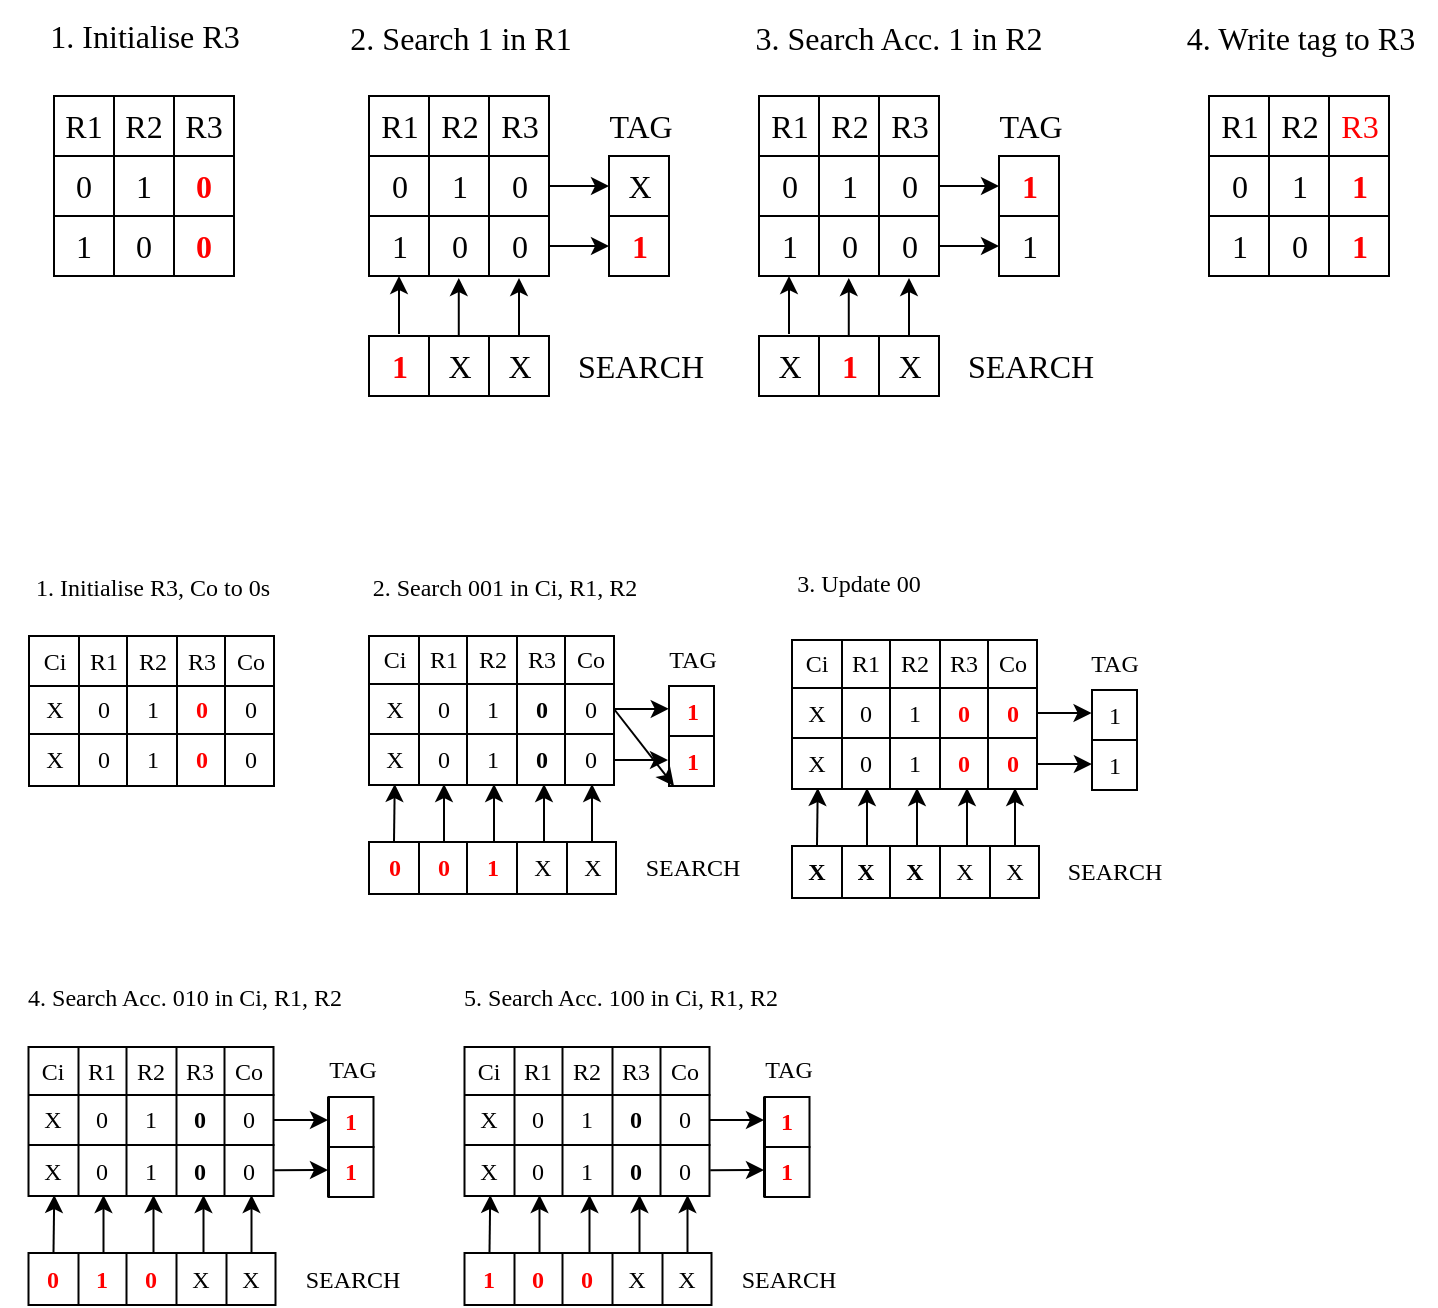 <mxfile version="22.1.5" type="github">
  <diagram name="Page-1" id="7ZI6FeS_xlNIQGt1seG3">
    <mxGraphModel dx="1105" dy="621" grid="1" gridSize="1" guides="1" tooltips="1" connect="1" arrows="1" fold="1" page="1" pageScale="1" pageWidth="827" pageHeight="1169" math="0" shadow="0">
      <root>
        <mxCell id="0" />
        <mxCell id="1" parent="0" />
        <mxCell id="X-1EoEnKetWkJ9hzd2uH-139" value="" style="shape=table;startSize=0;container=1;collapsible=0;childLayout=tableLayout;fontSize=16;strokeColor=default;align=center;verticalAlign=middle;fontFamily=Times New Roman;fontColor=default;fillColor=default;" vertex="1" parent="1">
          <mxGeometry x="227.5" y="240" width="90" height="90" as="geometry" />
        </mxCell>
        <mxCell id="X-1EoEnKetWkJ9hzd2uH-140" value="" style="shape=tableRow;horizontal=0;startSize=0;swimlaneHead=0;swimlaneBody=0;strokeColor=inherit;top=0;left=0;bottom=0;right=0;collapsible=0;dropTarget=0;fillColor=none;points=[[0,0.5],[1,0.5]];portConstraint=eastwest;fontSize=16;align=center;verticalAlign=middle;fontFamily=Times New Roman;fontColor=default;" vertex="1" parent="X-1EoEnKetWkJ9hzd2uH-139">
          <mxGeometry width="90" height="30" as="geometry" />
        </mxCell>
        <mxCell id="X-1EoEnKetWkJ9hzd2uH-141" value="R1" style="shape=partialRectangle;html=1;whiteSpace=wrap;connectable=0;strokeColor=inherit;overflow=hidden;fillColor=none;top=0;left=0;bottom=0;right=0;pointerEvents=1;fontSize=16;align=center;verticalAlign=middle;fontFamily=Times New Roman;fontColor=default;startSize=0;" vertex="1" parent="X-1EoEnKetWkJ9hzd2uH-140">
          <mxGeometry width="30" height="30" as="geometry">
            <mxRectangle width="30" height="30" as="alternateBounds" />
          </mxGeometry>
        </mxCell>
        <mxCell id="X-1EoEnKetWkJ9hzd2uH-142" value="R2" style="shape=partialRectangle;html=1;whiteSpace=wrap;connectable=0;strokeColor=inherit;overflow=hidden;fillColor=none;top=0;left=0;bottom=0;right=0;pointerEvents=1;fontSize=16;align=center;verticalAlign=middle;fontFamily=Times New Roman;fontColor=default;startSize=0;" vertex="1" parent="X-1EoEnKetWkJ9hzd2uH-140">
          <mxGeometry x="30" width="30" height="30" as="geometry">
            <mxRectangle width="30" height="30" as="alternateBounds" />
          </mxGeometry>
        </mxCell>
        <mxCell id="X-1EoEnKetWkJ9hzd2uH-143" value="R3" style="shape=partialRectangle;html=1;whiteSpace=wrap;connectable=0;strokeColor=inherit;overflow=hidden;fillColor=none;top=0;left=0;bottom=0;right=0;pointerEvents=1;fontSize=16;align=center;verticalAlign=middle;fontFamily=Times New Roman;fontColor=default;startSize=0;" vertex="1" parent="X-1EoEnKetWkJ9hzd2uH-140">
          <mxGeometry x="60" width="30" height="30" as="geometry">
            <mxRectangle width="30" height="30" as="alternateBounds" />
          </mxGeometry>
        </mxCell>
        <mxCell id="X-1EoEnKetWkJ9hzd2uH-144" value="" style="shape=tableRow;horizontal=0;startSize=0;swimlaneHead=0;swimlaneBody=0;strokeColor=inherit;top=0;left=0;bottom=0;right=0;collapsible=0;dropTarget=0;fillColor=none;points=[[0,0.5],[1,0.5]];portConstraint=eastwest;fontSize=16;align=center;verticalAlign=middle;fontFamily=Times New Roman;fontColor=default;" vertex="1" parent="X-1EoEnKetWkJ9hzd2uH-139">
          <mxGeometry y="30" width="90" height="30" as="geometry" />
        </mxCell>
        <mxCell id="X-1EoEnKetWkJ9hzd2uH-145" value="0" style="shape=partialRectangle;html=1;whiteSpace=wrap;connectable=0;strokeColor=inherit;overflow=hidden;fillColor=none;top=0;left=0;bottom=0;right=0;pointerEvents=1;fontSize=16;align=center;verticalAlign=middle;fontFamily=Times New Roman;fontColor=default;startSize=0;" vertex="1" parent="X-1EoEnKetWkJ9hzd2uH-144">
          <mxGeometry width="30" height="30" as="geometry">
            <mxRectangle width="30" height="30" as="alternateBounds" />
          </mxGeometry>
        </mxCell>
        <mxCell id="X-1EoEnKetWkJ9hzd2uH-146" value="1" style="shape=partialRectangle;html=1;whiteSpace=wrap;connectable=0;strokeColor=inherit;overflow=hidden;fillColor=none;top=0;left=0;bottom=0;right=0;pointerEvents=1;fontSize=16;align=center;verticalAlign=middle;fontFamily=Times New Roman;fontColor=default;startSize=0;" vertex="1" parent="X-1EoEnKetWkJ9hzd2uH-144">
          <mxGeometry x="30" width="30" height="30" as="geometry">
            <mxRectangle width="30" height="30" as="alternateBounds" />
          </mxGeometry>
        </mxCell>
        <mxCell id="X-1EoEnKetWkJ9hzd2uH-147" value="0" style="shape=partialRectangle;html=1;whiteSpace=wrap;connectable=0;strokeColor=inherit;overflow=hidden;fillColor=none;top=0;left=0;bottom=0;right=0;pointerEvents=1;fontSize=16;align=center;verticalAlign=middle;fontFamily=Times New Roman;fontColor=default;startSize=0;" vertex="1" parent="X-1EoEnKetWkJ9hzd2uH-144">
          <mxGeometry x="60" width="30" height="30" as="geometry">
            <mxRectangle width="30" height="30" as="alternateBounds" />
          </mxGeometry>
        </mxCell>
        <mxCell id="X-1EoEnKetWkJ9hzd2uH-148" value="" style="shape=tableRow;horizontal=0;startSize=0;swimlaneHead=0;swimlaneBody=0;strokeColor=inherit;top=0;left=0;bottom=0;right=0;collapsible=0;dropTarget=0;fillColor=none;points=[[0,0.5],[1,0.5]];portConstraint=eastwest;fontSize=16;align=center;verticalAlign=middle;fontFamily=Times New Roman;fontColor=default;" vertex="1" parent="X-1EoEnKetWkJ9hzd2uH-139">
          <mxGeometry y="60" width="90" height="30" as="geometry" />
        </mxCell>
        <mxCell id="X-1EoEnKetWkJ9hzd2uH-149" value="1" style="shape=partialRectangle;html=1;whiteSpace=wrap;connectable=0;strokeColor=inherit;overflow=hidden;fillColor=none;top=0;left=0;bottom=0;right=0;pointerEvents=1;fontSize=16;align=center;verticalAlign=middle;fontFamily=Times New Roman;fontColor=default;startSize=0;" vertex="1" parent="X-1EoEnKetWkJ9hzd2uH-148">
          <mxGeometry width="30" height="30" as="geometry">
            <mxRectangle width="30" height="30" as="alternateBounds" />
          </mxGeometry>
        </mxCell>
        <mxCell id="X-1EoEnKetWkJ9hzd2uH-150" value="0" style="shape=partialRectangle;html=1;whiteSpace=wrap;connectable=0;strokeColor=inherit;overflow=hidden;fillColor=none;top=0;left=0;bottom=0;right=0;pointerEvents=1;fontSize=16;align=center;verticalAlign=middle;fontFamily=Times New Roman;fontColor=default;startSize=0;" vertex="1" parent="X-1EoEnKetWkJ9hzd2uH-148">
          <mxGeometry x="30" width="30" height="30" as="geometry">
            <mxRectangle width="30" height="30" as="alternateBounds" />
          </mxGeometry>
        </mxCell>
        <mxCell id="X-1EoEnKetWkJ9hzd2uH-151" value="0" style="shape=partialRectangle;html=1;whiteSpace=wrap;connectable=0;strokeColor=inherit;overflow=hidden;fillColor=none;top=0;left=0;bottom=0;right=0;pointerEvents=1;fontSize=16;align=center;verticalAlign=middle;fontFamily=Times New Roman;fontColor=default;startSize=0;" vertex="1" parent="X-1EoEnKetWkJ9hzd2uH-148">
          <mxGeometry x="60" width="30" height="30" as="geometry">
            <mxRectangle width="30" height="30" as="alternateBounds" />
          </mxGeometry>
        </mxCell>
        <mxCell id="X-1EoEnKetWkJ9hzd2uH-166" value="" style="shape=table;startSize=0;container=1;collapsible=0;childLayout=tableLayout;fontSize=16;strokeColor=default;align=center;verticalAlign=middle;fontFamily=Times New Roman;fontColor=default;fillColor=default;" vertex="1" parent="1">
          <mxGeometry x="227.5" y="360" width="90" height="30" as="geometry" />
        </mxCell>
        <mxCell id="X-1EoEnKetWkJ9hzd2uH-175" value="" style="shape=tableRow;horizontal=0;startSize=0;swimlaneHead=0;swimlaneBody=0;strokeColor=inherit;top=0;left=0;bottom=0;right=0;collapsible=0;dropTarget=0;fillColor=none;points=[[0,0.5],[1,0.5]];portConstraint=eastwest;fontSize=16;align=center;verticalAlign=middle;fontFamily=Times New Roman;fontColor=default;" vertex="1" parent="X-1EoEnKetWkJ9hzd2uH-166">
          <mxGeometry width="90" height="30" as="geometry" />
        </mxCell>
        <mxCell id="X-1EoEnKetWkJ9hzd2uH-176" value="&lt;b&gt;&lt;font color=&quot;#ff0000&quot;&gt;1&lt;/font&gt;&lt;/b&gt;" style="shape=partialRectangle;html=1;whiteSpace=wrap;connectable=0;strokeColor=inherit;overflow=hidden;fillColor=none;top=0;left=0;bottom=0;right=0;pointerEvents=1;fontSize=16;align=center;verticalAlign=middle;fontFamily=Times New Roman;fontColor=default;startSize=0;" vertex="1" parent="X-1EoEnKetWkJ9hzd2uH-175">
          <mxGeometry width="30" height="30" as="geometry">
            <mxRectangle width="30" height="30" as="alternateBounds" />
          </mxGeometry>
        </mxCell>
        <mxCell id="X-1EoEnKetWkJ9hzd2uH-177" value="X" style="shape=partialRectangle;html=1;whiteSpace=wrap;connectable=0;strokeColor=inherit;overflow=hidden;fillColor=none;top=0;left=0;bottom=0;right=0;pointerEvents=1;fontSize=16;align=center;verticalAlign=middle;fontFamily=Times New Roman;fontColor=default;startSize=0;" vertex="1" parent="X-1EoEnKetWkJ9hzd2uH-175">
          <mxGeometry x="30" width="30" height="30" as="geometry">
            <mxRectangle width="30" height="30" as="alternateBounds" />
          </mxGeometry>
        </mxCell>
        <mxCell id="X-1EoEnKetWkJ9hzd2uH-178" value="X" style="shape=partialRectangle;html=1;whiteSpace=wrap;connectable=0;strokeColor=inherit;overflow=hidden;fillColor=none;top=0;left=0;bottom=0;right=0;pointerEvents=1;fontSize=16;align=center;verticalAlign=middle;fontFamily=Times New Roman;fontColor=default;startSize=0;" vertex="1" parent="X-1EoEnKetWkJ9hzd2uH-175">
          <mxGeometry x="60" width="30" height="30" as="geometry">
            <mxRectangle width="30" height="30" as="alternateBounds" />
          </mxGeometry>
        </mxCell>
        <mxCell id="X-1EoEnKetWkJ9hzd2uH-187" value="SEARCH" style="text;html=1;align=center;verticalAlign=middle;resizable=0;points=[];autosize=1;strokeColor=none;fillColor=none;fontSize=16;fontFamily=Times New Roman;fontColor=default;" vertex="1" parent="1">
          <mxGeometry x="317.5" y="360" width="90" height="30" as="geometry" />
        </mxCell>
        <mxCell id="X-1EoEnKetWkJ9hzd2uH-205" value="" style="shape=table;startSize=0;container=1;collapsible=0;childLayout=tableLayout;fontSize=16;strokeColor=default;align=center;verticalAlign=middle;fontFamily=Times New Roman;fontColor=default;fillColor=default;fontStyle=1" vertex="1" parent="1">
          <mxGeometry x="347.5" y="270" width="30" height="60" as="geometry" />
        </mxCell>
        <mxCell id="X-1EoEnKetWkJ9hzd2uH-210" value="" style="shape=tableRow;horizontal=0;startSize=0;swimlaneHead=0;swimlaneBody=0;strokeColor=inherit;top=0;left=0;bottom=0;right=0;collapsible=0;dropTarget=0;fillColor=none;points=[[0,0.5],[1,0.5]];portConstraint=eastwest;fontSize=16;align=center;verticalAlign=middle;fontFamily=Times New Roman;fontColor=default;" vertex="1" parent="X-1EoEnKetWkJ9hzd2uH-205">
          <mxGeometry width="30" height="30" as="geometry" />
        </mxCell>
        <mxCell id="X-1EoEnKetWkJ9hzd2uH-232" style="shape=partialRectangle;html=1;whiteSpace=wrap;connectable=0;strokeColor=inherit;overflow=hidden;fillColor=none;top=0;left=0;bottom=0;right=0;pointerEvents=1;fontSize=16;align=center;verticalAlign=middle;fontFamily=Times New Roman;fontColor=default;startSize=0;" vertex="1" parent="X-1EoEnKetWkJ9hzd2uH-210">
          <mxGeometry height="30" as="geometry">
            <mxRectangle height="30" as="alternateBounds" />
          </mxGeometry>
        </mxCell>
        <mxCell id="X-1EoEnKetWkJ9hzd2uH-228" style="shape=partialRectangle;html=1;whiteSpace=wrap;connectable=0;strokeColor=inherit;overflow=hidden;fillColor=none;top=0;left=0;bottom=0;right=0;pointerEvents=1;fontSize=16;align=center;verticalAlign=middle;fontFamily=Times New Roman;fontColor=default;startSize=0;" vertex="1" parent="X-1EoEnKetWkJ9hzd2uH-210">
          <mxGeometry height="30" as="geometry">
            <mxRectangle height="30" as="alternateBounds" />
          </mxGeometry>
        </mxCell>
        <mxCell id="X-1EoEnKetWkJ9hzd2uH-226" style="shape=partialRectangle;html=1;whiteSpace=wrap;connectable=0;strokeColor=inherit;overflow=hidden;fillColor=none;top=0;left=0;bottom=0;right=0;pointerEvents=1;fontSize=16;align=center;verticalAlign=middle;fontFamily=Times New Roman;fontColor=default;startSize=0;" vertex="1" parent="X-1EoEnKetWkJ9hzd2uH-210">
          <mxGeometry height="30" as="geometry">
            <mxRectangle height="30" as="alternateBounds" />
          </mxGeometry>
        </mxCell>
        <mxCell id="X-1EoEnKetWkJ9hzd2uH-224" style="shape=partialRectangle;html=1;whiteSpace=wrap;connectable=0;strokeColor=inherit;overflow=hidden;fillColor=none;top=0;left=0;bottom=0;right=0;pointerEvents=1;fontSize=16;align=center;verticalAlign=middle;fontFamily=Times New Roman;fontColor=default;startSize=0;" vertex="1" parent="X-1EoEnKetWkJ9hzd2uH-210">
          <mxGeometry height="30" as="geometry">
            <mxRectangle height="30" as="alternateBounds" />
          </mxGeometry>
        </mxCell>
        <mxCell id="X-1EoEnKetWkJ9hzd2uH-222" style="shape=partialRectangle;html=1;whiteSpace=wrap;connectable=0;strokeColor=inherit;overflow=hidden;fillColor=none;top=0;left=0;bottom=0;right=0;pointerEvents=1;fontSize=16;align=center;verticalAlign=middle;fontFamily=Times New Roman;fontColor=default;startSize=0;" vertex="1" parent="X-1EoEnKetWkJ9hzd2uH-210">
          <mxGeometry height="30" as="geometry">
            <mxRectangle height="30" as="alternateBounds" />
          </mxGeometry>
        </mxCell>
        <mxCell id="X-1EoEnKetWkJ9hzd2uH-220" style="shape=partialRectangle;html=1;whiteSpace=wrap;connectable=0;strokeColor=inherit;overflow=hidden;fillColor=none;top=0;left=0;bottom=0;right=0;pointerEvents=1;fontSize=16;align=center;verticalAlign=middle;fontFamily=Times New Roman;fontColor=default;startSize=0;" vertex="1" parent="X-1EoEnKetWkJ9hzd2uH-210">
          <mxGeometry height="30" as="geometry">
            <mxRectangle height="30" as="alternateBounds" />
          </mxGeometry>
        </mxCell>
        <mxCell id="X-1EoEnKetWkJ9hzd2uH-218" style="shape=partialRectangle;html=1;whiteSpace=wrap;connectable=0;strokeColor=inherit;overflow=hidden;fillColor=none;top=0;left=0;bottom=0;right=0;pointerEvents=1;fontSize=16;align=center;verticalAlign=middle;fontFamily=Times New Roman;fontColor=default;startSize=0;" vertex="1" parent="X-1EoEnKetWkJ9hzd2uH-210">
          <mxGeometry height="30" as="geometry">
            <mxRectangle height="30" as="alternateBounds" />
          </mxGeometry>
        </mxCell>
        <mxCell id="X-1EoEnKetWkJ9hzd2uH-211" value="" style="shape=partialRectangle;html=1;whiteSpace=wrap;connectable=0;strokeColor=inherit;overflow=hidden;fillColor=none;top=0;left=0;bottom=0;right=0;pointerEvents=1;fontSize=16;align=center;verticalAlign=middle;fontFamily=Times New Roman;fontColor=default;startSize=0;" vertex="1" parent="X-1EoEnKetWkJ9hzd2uH-210">
          <mxGeometry height="30" as="geometry">
            <mxRectangle height="30" as="alternateBounds" />
          </mxGeometry>
        </mxCell>
        <mxCell id="X-1EoEnKetWkJ9hzd2uH-212" value="X" style="shape=partialRectangle;html=1;whiteSpace=wrap;connectable=0;strokeColor=inherit;overflow=hidden;fillColor=none;top=0;left=0;bottom=0;right=0;pointerEvents=1;fontSize=16;align=center;verticalAlign=middle;fontFamily=Times New Roman;fontColor=default;startSize=0;" vertex="1" parent="X-1EoEnKetWkJ9hzd2uH-210">
          <mxGeometry width="30" height="30" as="geometry">
            <mxRectangle width="30" height="30" as="alternateBounds" />
          </mxGeometry>
        </mxCell>
        <mxCell id="X-1EoEnKetWkJ9hzd2uH-214" value="" style="shape=tableRow;horizontal=0;startSize=0;swimlaneHead=0;swimlaneBody=0;strokeColor=inherit;top=0;left=0;bottom=0;right=0;collapsible=0;dropTarget=0;fillColor=none;points=[[0,0.5],[1,0.5]];portConstraint=eastwest;fontSize=16;align=center;verticalAlign=middle;fontFamily=Times New Roman;fontColor=default;" vertex="1" parent="X-1EoEnKetWkJ9hzd2uH-205">
          <mxGeometry y="30" width="30" height="30" as="geometry" />
        </mxCell>
        <mxCell id="X-1EoEnKetWkJ9hzd2uH-233" style="shape=partialRectangle;html=1;whiteSpace=wrap;connectable=0;strokeColor=inherit;overflow=hidden;fillColor=none;top=0;left=0;bottom=0;right=0;pointerEvents=1;fontSize=16;align=center;verticalAlign=middle;fontFamily=Times New Roman;fontColor=default;startSize=0;" vertex="1" parent="X-1EoEnKetWkJ9hzd2uH-214">
          <mxGeometry height="30" as="geometry">
            <mxRectangle height="30" as="alternateBounds" />
          </mxGeometry>
        </mxCell>
        <mxCell id="X-1EoEnKetWkJ9hzd2uH-229" style="shape=partialRectangle;html=1;whiteSpace=wrap;connectable=0;strokeColor=inherit;overflow=hidden;fillColor=none;top=0;left=0;bottom=0;right=0;pointerEvents=1;fontSize=16;align=center;verticalAlign=middle;fontFamily=Times New Roman;fontColor=default;startSize=0;" vertex="1" parent="X-1EoEnKetWkJ9hzd2uH-214">
          <mxGeometry height="30" as="geometry">
            <mxRectangle height="30" as="alternateBounds" />
          </mxGeometry>
        </mxCell>
        <mxCell id="X-1EoEnKetWkJ9hzd2uH-227" style="shape=partialRectangle;html=1;whiteSpace=wrap;connectable=0;strokeColor=inherit;overflow=hidden;fillColor=none;top=0;left=0;bottom=0;right=0;pointerEvents=1;fontSize=16;align=center;verticalAlign=middle;fontFamily=Times New Roman;fontColor=default;startSize=0;" vertex="1" parent="X-1EoEnKetWkJ9hzd2uH-214">
          <mxGeometry height="30" as="geometry">
            <mxRectangle height="30" as="alternateBounds" />
          </mxGeometry>
        </mxCell>
        <mxCell id="X-1EoEnKetWkJ9hzd2uH-225" style="shape=partialRectangle;html=1;whiteSpace=wrap;connectable=0;strokeColor=inherit;overflow=hidden;fillColor=none;top=0;left=0;bottom=0;right=0;pointerEvents=1;fontSize=16;align=center;verticalAlign=middle;fontFamily=Times New Roman;fontColor=default;startSize=0;" vertex="1" parent="X-1EoEnKetWkJ9hzd2uH-214">
          <mxGeometry height="30" as="geometry">
            <mxRectangle height="30" as="alternateBounds" />
          </mxGeometry>
        </mxCell>
        <mxCell id="X-1EoEnKetWkJ9hzd2uH-223" style="shape=partialRectangle;html=1;whiteSpace=wrap;connectable=0;strokeColor=inherit;overflow=hidden;fillColor=none;top=0;left=0;bottom=0;right=0;pointerEvents=1;fontSize=16;align=center;verticalAlign=middle;fontFamily=Times New Roman;fontColor=default;startSize=0;" vertex="1" parent="X-1EoEnKetWkJ9hzd2uH-214">
          <mxGeometry height="30" as="geometry">
            <mxRectangle height="30" as="alternateBounds" />
          </mxGeometry>
        </mxCell>
        <mxCell id="X-1EoEnKetWkJ9hzd2uH-221" style="shape=partialRectangle;html=1;whiteSpace=wrap;connectable=0;strokeColor=inherit;overflow=hidden;fillColor=none;top=0;left=0;bottom=0;right=0;pointerEvents=1;fontSize=16;align=center;verticalAlign=middle;fontFamily=Times New Roman;fontColor=default;startSize=0;" vertex="1" parent="X-1EoEnKetWkJ9hzd2uH-214">
          <mxGeometry height="30" as="geometry">
            <mxRectangle height="30" as="alternateBounds" />
          </mxGeometry>
        </mxCell>
        <mxCell id="X-1EoEnKetWkJ9hzd2uH-219" style="shape=partialRectangle;html=1;whiteSpace=wrap;connectable=0;strokeColor=inherit;overflow=hidden;fillColor=none;top=0;left=0;bottom=0;right=0;pointerEvents=1;fontSize=16;align=center;verticalAlign=middle;fontFamily=Times New Roman;fontColor=default;startSize=0;" vertex="1" parent="X-1EoEnKetWkJ9hzd2uH-214">
          <mxGeometry height="30" as="geometry">
            <mxRectangle height="30" as="alternateBounds" />
          </mxGeometry>
        </mxCell>
        <mxCell id="X-1EoEnKetWkJ9hzd2uH-215" value="" style="shape=partialRectangle;html=1;whiteSpace=wrap;connectable=0;strokeColor=inherit;overflow=hidden;fillColor=none;top=0;left=0;bottom=0;right=0;pointerEvents=1;fontSize=16;align=center;verticalAlign=middle;fontFamily=Times New Roman;fontColor=default;startSize=0;" vertex="1" parent="X-1EoEnKetWkJ9hzd2uH-214">
          <mxGeometry height="30" as="geometry">
            <mxRectangle height="30" as="alternateBounds" />
          </mxGeometry>
        </mxCell>
        <mxCell id="X-1EoEnKetWkJ9hzd2uH-216" value="&lt;font color=&quot;#ff0000&quot;&gt;&lt;b&gt;1&lt;/b&gt;&lt;/font&gt;" style="shape=partialRectangle;html=1;whiteSpace=wrap;connectable=0;strokeColor=inherit;overflow=hidden;fillColor=none;top=0;left=0;bottom=0;right=0;pointerEvents=1;fontSize=16;align=center;verticalAlign=middle;fontFamily=Times New Roman;fontColor=default;startSize=0;" vertex="1" parent="X-1EoEnKetWkJ9hzd2uH-214">
          <mxGeometry width="30" height="30" as="geometry">
            <mxRectangle width="30" height="30" as="alternateBounds" />
          </mxGeometry>
        </mxCell>
        <mxCell id="X-1EoEnKetWkJ9hzd2uH-234" value="TAG" style="text;html=1;align=center;verticalAlign=middle;resizable=0;points=[];autosize=1;strokeColor=none;fillColor=none;fontSize=16;fontFamily=Times New Roman;fontColor=default;" vertex="1" parent="1">
          <mxGeometry x="332.5" y="240" width="60" height="30" as="geometry" />
        </mxCell>
        <mxCell id="X-1EoEnKetWkJ9hzd2uH-235" value="" style="endArrow=classic;html=1;rounded=0;fontFamily=Times New Roman;fontSize=16;fontColor=default;startSize=0;exitX=1;exitY=0.5;exitDx=0;exitDy=0;entryX=0;entryY=0.5;entryDx=0;entryDy=0;" edge="1" parent="1" source="X-1EoEnKetWkJ9hzd2uH-148" target="X-1EoEnKetWkJ9hzd2uH-214">
          <mxGeometry width="50" height="50" relative="1" as="geometry">
            <mxPoint x="287.5" y="360" as="sourcePoint" />
            <mxPoint x="337.5" y="310" as="targetPoint" />
          </mxGeometry>
        </mxCell>
        <mxCell id="X-1EoEnKetWkJ9hzd2uH-238" value="" style="endArrow=classic;html=1;rounded=0;fontFamily=Times New Roman;fontSize=16;fontColor=default;startSize=0;entryX=0;entryY=0.5;entryDx=0;entryDy=0;exitX=1;exitY=0.5;exitDx=0;exitDy=0;" edge="1" parent="1" source="X-1EoEnKetWkJ9hzd2uH-144" target="X-1EoEnKetWkJ9hzd2uH-210">
          <mxGeometry width="50" height="50" relative="1" as="geometry">
            <mxPoint x="302.5" y="395" as="sourcePoint" />
            <mxPoint x="352.5" y="345" as="targetPoint" />
          </mxGeometry>
        </mxCell>
        <mxCell id="X-1EoEnKetWkJ9hzd2uH-239" value="" style="endArrow=classic;html=1;rounded=0;fontFamily=Times New Roman;fontSize=16;fontColor=default;startSize=0;entryX=0.155;entryY=0.997;entryDx=0;entryDy=0;entryPerimeter=0;" edge="1" parent="1">
          <mxGeometry width="50" height="50" relative="1" as="geometry">
            <mxPoint x="242.5" y="359" as="sourcePoint" />
            <mxPoint x="242.5" y="330.0" as="targetPoint" />
          </mxGeometry>
        </mxCell>
        <mxCell id="X-1EoEnKetWkJ9hzd2uH-254" value="" style="endArrow=classic;html=1;rounded=0;fontFamily=Times New Roman;fontSize=16;fontColor=default;startSize=0;entryX=0.155;entryY=0.997;entryDx=0;entryDy=0;entryPerimeter=0;" edge="1" parent="1">
          <mxGeometry width="50" height="50" relative="1" as="geometry">
            <mxPoint x="272.39" y="360" as="sourcePoint" />
            <mxPoint x="272.39" y="331.0" as="targetPoint" />
            <Array as="points">
              <mxPoint x="272.39" y="331" />
            </Array>
          </mxGeometry>
        </mxCell>
        <mxCell id="X-1EoEnKetWkJ9hzd2uH-255" value="" style="endArrow=classic;html=1;rounded=0;fontFamily=Times New Roman;fontSize=16;fontColor=default;startSize=0;entryX=0.155;entryY=0.997;entryDx=0;entryDy=0;entryPerimeter=0;" edge="1" parent="1">
          <mxGeometry width="50" height="50" relative="1" as="geometry">
            <mxPoint x="302.5" y="360" as="sourcePoint" />
            <mxPoint x="302.5" y="331.0" as="targetPoint" />
            <Array as="points">
              <mxPoint x="302.5" y="331" />
            </Array>
          </mxGeometry>
        </mxCell>
        <mxCell id="X-1EoEnKetWkJ9hzd2uH-256" value="" style="shape=table;startSize=0;container=1;collapsible=0;childLayout=tableLayout;fontSize=16;strokeColor=default;align=center;verticalAlign=middle;fontFamily=Times New Roman;fontColor=default;fillColor=default;" vertex="1" parent="1">
          <mxGeometry x="422.5" y="240" width="90" height="90" as="geometry" />
        </mxCell>
        <mxCell id="X-1EoEnKetWkJ9hzd2uH-257" value="" style="shape=tableRow;horizontal=0;startSize=0;swimlaneHead=0;swimlaneBody=0;strokeColor=inherit;top=0;left=0;bottom=0;right=0;collapsible=0;dropTarget=0;fillColor=none;points=[[0,0.5],[1,0.5]];portConstraint=eastwest;fontSize=16;align=center;verticalAlign=middle;fontFamily=Times New Roman;fontColor=default;" vertex="1" parent="X-1EoEnKetWkJ9hzd2uH-256">
          <mxGeometry width="90" height="30" as="geometry" />
        </mxCell>
        <mxCell id="X-1EoEnKetWkJ9hzd2uH-258" value="R1" style="shape=partialRectangle;html=1;whiteSpace=wrap;connectable=0;strokeColor=inherit;overflow=hidden;fillColor=none;top=0;left=0;bottom=0;right=0;pointerEvents=1;fontSize=16;align=center;verticalAlign=middle;fontFamily=Times New Roman;fontColor=default;startSize=0;" vertex="1" parent="X-1EoEnKetWkJ9hzd2uH-257">
          <mxGeometry width="30" height="30" as="geometry">
            <mxRectangle width="30" height="30" as="alternateBounds" />
          </mxGeometry>
        </mxCell>
        <mxCell id="X-1EoEnKetWkJ9hzd2uH-259" value="R2" style="shape=partialRectangle;html=1;whiteSpace=wrap;connectable=0;strokeColor=inherit;overflow=hidden;fillColor=none;top=0;left=0;bottom=0;right=0;pointerEvents=1;fontSize=16;align=center;verticalAlign=middle;fontFamily=Times New Roman;fontColor=default;startSize=0;" vertex="1" parent="X-1EoEnKetWkJ9hzd2uH-257">
          <mxGeometry x="30" width="30" height="30" as="geometry">
            <mxRectangle width="30" height="30" as="alternateBounds" />
          </mxGeometry>
        </mxCell>
        <mxCell id="X-1EoEnKetWkJ9hzd2uH-260" value="R3" style="shape=partialRectangle;html=1;whiteSpace=wrap;connectable=0;strokeColor=inherit;overflow=hidden;fillColor=none;top=0;left=0;bottom=0;right=0;pointerEvents=1;fontSize=16;align=center;verticalAlign=middle;fontFamily=Times New Roman;fontColor=default;startSize=0;" vertex="1" parent="X-1EoEnKetWkJ9hzd2uH-257">
          <mxGeometry x="60" width="30" height="30" as="geometry">
            <mxRectangle width="30" height="30" as="alternateBounds" />
          </mxGeometry>
        </mxCell>
        <mxCell id="X-1EoEnKetWkJ9hzd2uH-261" value="" style="shape=tableRow;horizontal=0;startSize=0;swimlaneHead=0;swimlaneBody=0;strokeColor=inherit;top=0;left=0;bottom=0;right=0;collapsible=0;dropTarget=0;fillColor=none;points=[[0,0.5],[1,0.5]];portConstraint=eastwest;fontSize=16;align=center;verticalAlign=middle;fontFamily=Times New Roman;fontColor=default;" vertex="1" parent="X-1EoEnKetWkJ9hzd2uH-256">
          <mxGeometry y="30" width="90" height="30" as="geometry" />
        </mxCell>
        <mxCell id="X-1EoEnKetWkJ9hzd2uH-262" value="0" style="shape=partialRectangle;html=1;whiteSpace=wrap;connectable=0;strokeColor=inherit;overflow=hidden;fillColor=none;top=0;left=0;bottom=0;right=0;pointerEvents=1;fontSize=16;align=center;verticalAlign=middle;fontFamily=Times New Roman;fontColor=default;startSize=0;" vertex="1" parent="X-1EoEnKetWkJ9hzd2uH-261">
          <mxGeometry width="30" height="30" as="geometry">
            <mxRectangle width="30" height="30" as="alternateBounds" />
          </mxGeometry>
        </mxCell>
        <mxCell id="X-1EoEnKetWkJ9hzd2uH-263" value="1" style="shape=partialRectangle;html=1;whiteSpace=wrap;connectable=0;strokeColor=inherit;overflow=hidden;fillColor=none;top=0;left=0;bottom=0;right=0;pointerEvents=1;fontSize=16;align=center;verticalAlign=middle;fontFamily=Times New Roman;fontColor=default;startSize=0;" vertex="1" parent="X-1EoEnKetWkJ9hzd2uH-261">
          <mxGeometry x="30" width="30" height="30" as="geometry">
            <mxRectangle width="30" height="30" as="alternateBounds" />
          </mxGeometry>
        </mxCell>
        <mxCell id="X-1EoEnKetWkJ9hzd2uH-264" value="0" style="shape=partialRectangle;html=1;whiteSpace=wrap;connectable=0;strokeColor=inherit;overflow=hidden;fillColor=none;top=0;left=0;bottom=0;right=0;pointerEvents=1;fontSize=16;align=center;verticalAlign=middle;fontFamily=Times New Roman;fontColor=default;startSize=0;" vertex="1" parent="X-1EoEnKetWkJ9hzd2uH-261">
          <mxGeometry x="60" width="30" height="30" as="geometry">
            <mxRectangle width="30" height="30" as="alternateBounds" />
          </mxGeometry>
        </mxCell>
        <mxCell id="X-1EoEnKetWkJ9hzd2uH-265" value="" style="shape=tableRow;horizontal=0;startSize=0;swimlaneHead=0;swimlaneBody=0;strokeColor=inherit;top=0;left=0;bottom=0;right=0;collapsible=0;dropTarget=0;fillColor=none;points=[[0,0.5],[1,0.5]];portConstraint=eastwest;fontSize=16;align=center;verticalAlign=middle;fontFamily=Times New Roman;fontColor=default;" vertex="1" parent="X-1EoEnKetWkJ9hzd2uH-256">
          <mxGeometry y="60" width="90" height="30" as="geometry" />
        </mxCell>
        <mxCell id="X-1EoEnKetWkJ9hzd2uH-266" value="1" style="shape=partialRectangle;html=1;whiteSpace=wrap;connectable=0;strokeColor=inherit;overflow=hidden;fillColor=none;top=0;left=0;bottom=0;right=0;pointerEvents=1;fontSize=16;align=center;verticalAlign=middle;fontFamily=Times New Roman;fontColor=default;startSize=0;" vertex="1" parent="X-1EoEnKetWkJ9hzd2uH-265">
          <mxGeometry width="30" height="30" as="geometry">
            <mxRectangle width="30" height="30" as="alternateBounds" />
          </mxGeometry>
        </mxCell>
        <mxCell id="X-1EoEnKetWkJ9hzd2uH-267" value="0" style="shape=partialRectangle;html=1;whiteSpace=wrap;connectable=0;strokeColor=inherit;overflow=hidden;fillColor=none;top=0;left=0;bottom=0;right=0;pointerEvents=1;fontSize=16;align=center;verticalAlign=middle;fontFamily=Times New Roman;fontColor=default;startSize=0;" vertex="1" parent="X-1EoEnKetWkJ9hzd2uH-265">
          <mxGeometry x="30" width="30" height="30" as="geometry">
            <mxRectangle width="30" height="30" as="alternateBounds" />
          </mxGeometry>
        </mxCell>
        <mxCell id="X-1EoEnKetWkJ9hzd2uH-268" value="0" style="shape=partialRectangle;html=1;whiteSpace=wrap;connectable=0;strokeColor=inherit;overflow=hidden;fillColor=none;top=0;left=0;bottom=0;right=0;pointerEvents=1;fontSize=16;align=center;verticalAlign=middle;fontFamily=Times New Roman;fontColor=default;startSize=0;" vertex="1" parent="X-1EoEnKetWkJ9hzd2uH-265">
          <mxGeometry x="60" width="30" height="30" as="geometry">
            <mxRectangle width="30" height="30" as="alternateBounds" />
          </mxGeometry>
        </mxCell>
        <mxCell id="X-1EoEnKetWkJ9hzd2uH-269" value="" style="shape=table;startSize=0;container=1;collapsible=0;childLayout=tableLayout;fontSize=16;strokeColor=default;align=center;verticalAlign=middle;fontFamily=Times New Roman;fontColor=default;fillColor=default;" vertex="1" parent="1">
          <mxGeometry x="422.5" y="360" width="90" height="30" as="geometry" />
        </mxCell>
        <mxCell id="X-1EoEnKetWkJ9hzd2uH-270" value="" style="shape=tableRow;horizontal=0;startSize=0;swimlaneHead=0;swimlaneBody=0;strokeColor=inherit;top=0;left=0;bottom=0;right=0;collapsible=0;dropTarget=0;fillColor=none;points=[[0,0.5],[1,0.5]];portConstraint=eastwest;fontSize=16;align=center;verticalAlign=middle;fontFamily=Times New Roman;fontColor=default;" vertex="1" parent="X-1EoEnKetWkJ9hzd2uH-269">
          <mxGeometry width="90" height="30" as="geometry" />
        </mxCell>
        <mxCell id="X-1EoEnKetWkJ9hzd2uH-271" value="X" style="shape=partialRectangle;html=1;whiteSpace=wrap;connectable=0;strokeColor=inherit;overflow=hidden;fillColor=none;top=0;left=0;bottom=0;right=0;pointerEvents=1;fontSize=16;align=center;verticalAlign=middle;fontFamily=Times New Roman;fontColor=default;startSize=0;" vertex="1" parent="X-1EoEnKetWkJ9hzd2uH-270">
          <mxGeometry width="30" height="30" as="geometry">
            <mxRectangle width="30" height="30" as="alternateBounds" />
          </mxGeometry>
        </mxCell>
        <mxCell id="X-1EoEnKetWkJ9hzd2uH-272" value="&lt;b&gt;&lt;font color=&quot;#ff0000&quot;&gt;1&lt;/font&gt;&lt;/b&gt;" style="shape=partialRectangle;html=1;whiteSpace=wrap;connectable=0;strokeColor=inherit;overflow=hidden;fillColor=none;top=0;left=0;bottom=0;right=0;pointerEvents=1;fontSize=16;align=center;verticalAlign=middle;fontFamily=Times New Roman;fontColor=default;startSize=0;" vertex="1" parent="X-1EoEnKetWkJ9hzd2uH-270">
          <mxGeometry x="30" width="30" height="30" as="geometry">
            <mxRectangle width="30" height="30" as="alternateBounds" />
          </mxGeometry>
        </mxCell>
        <mxCell id="X-1EoEnKetWkJ9hzd2uH-273" value="X" style="shape=partialRectangle;html=1;whiteSpace=wrap;connectable=0;strokeColor=inherit;overflow=hidden;fillColor=none;top=0;left=0;bottom=0;right=0;pointerEvents=1;fontSize=16;align=center;verticalAlign=middle;fontFamily=Times New Roman;fontColor=default;startSize=0;" vertex="1" parent="X-1EoEnKetWkJ9hzd2uH-270">
          <mxGeometry x="60" width="30" height="30" as="geometry">
            <mxRectangle width="30" height="30" as="alternateBounds" />
          </mxGeometry>
        </mxCell>
        <mxCell id="X-1EoEnKetWkJ9hzd2uH-274" value="SEARCH" style="text;html=1;align=center;verticalAlign=middle;resizable=0;points=[];autosize=1;strokeColor=none;fillColor=none;fontSize=16;fontFamily=Times New Roman;fontColor=default;" vertex="1" parent="1">
          <mxGeometry x="512.5" y="360" width="90" height="30" as="geometry" />
        </mxCell>
        <mxCell id="X-1EoEnKetWkJ9hzd2uH-275" value="" style="shape=table;startSize=0;container=1;collapsible=0;childLayout=tableLayout;fontSize=16;strokeColor=default;align=center;verticalAlign=middle;fontFamily=Times New Roman;fontColor=default;fillColor=default;" vertex="1" parent="1">
          <mxGeometry x="542.5" y="270" width="30" height="60" as="geometry" />
        </mxCell>
        <mxCell id="X-1EoEnKetWkJ9hzd2uH-276" value="" style="shape=tableRow;horizontal=0;startSize=0;swimlaneHead=0;swimlaneBody=0;strokeColor=inherit;top=0;left=0;bottom=0;right=0;collapsible=0;dropTarget=0;fillColor=none;points=[[0,0.5],[1,0.5]];portConstraint=eastwest;fontSize=16;align=center;verticalAlign=middle;fontFamily=Times New Roman;fontColor=default;" vertex="1" parent="X-1EoEnKetWkJ9hzd2uH-275">
          <mxGeometry width="30" height="30" as="geometry" />
        </mxCell>
        <mxCell id="X-1EoEnKetWkJ9hzd2uH-277" style="shape=partialRectangle;html=1;whiteSpace=wrap;connectable=0;strokeColor=inherit;overflow=hidden;fillColor=none;top=0;left=0;bottom=0;right=0;pointerEvents=1;fontSize=16;align=center;verticalAlign=middle;fontFamily=Times New Roman;fontColor=default;startSize=0;" vertex="1" parent="X-1EoEnKetWkJ9hzd2uH-276">
          <mxGeometry height="30" as="geometry">
            <mxRectangle height="30" as="alternateBounds" />
          </mxGeometry>
        </mxCell>
        <mxCell id="X-1EoEnKetWkJ9hzd2uH-278" style="shape=partialRectangle;html=1;whiteSpace=wrap;connectable=0;strokeColor=inherit;overflow=hidden;fillColor=none;top=0;left=0;bottom=0;right=0;pointerEvents=1;fontSize=16;align=center;verticalAlign=middle;fontFamily=Times New Roman;fontColor=default;startSize=0;" vertex="1" parent="X-1EoEnKetWkJ9hzd2uH-276">
          <mxGeometry height="30" as="geometry">
            <mxRectangle height="30" as="alternateBounds" />
          </mxGeometry>
        </mxCell>
        <mxCell id="X-1EoEnKetWkJ9hzd2uH-279" style="shape=partialRectangle;html=1;whiteSpace=wrap;connectable=0;strokeColor=inherit;overflow=hidden;fillColor=none;top=0;left=0;bottom=0;right=0;pointerEvents=1;fontSize=16;align=center;verticalAlign=middle;fontFamily=Times New Roman;fontColor=default;startSize=0;" vertex="1" parent="X-1EoEnKetWkJ9hzd2uH-276">
          <mxGeometry height="30" as="geometry">
            <mxRectangle height="30" as="alternateBounds" />
          </mxGeometry>
        </mxCell>
        <mxCell id="X-1EoEnKetWkJ9hzd2uH-280" style="shape=partialRectangle;html=1;whiteSpace=wrap;connectable=0;strokeColor=inherit;overflow=hidden;fillColor=none;top=0;left=0;bottom=0;right=0;pointerEvents=1;fontSize=16;align=center;verticalAlign=middle;fontFamily=Times New Roman;fontColor=default;startSize=0;" vertex="1" parent="X-1EoEnKetWkJ9hzd2uH-276">
          <mxGeometry height="30" as="geometry">
            <mxRectangle height="30" as="alternateBounds" />
          </mxGeometry>
        </mxCell>
        <mxCell id="X-1EoEnKetWkJ9hzd2uH-281" style="shape=partialRectangle;html=1;whiteSpace=wrap;connectable=0;strokeColor=inherit;overflow=hidden;fillColor=none;top=0;left=0;bottom=0;right=0;pointerEvents=1;fontSize=16;align=center;verticalAlign=middle;fontFamily=Times New Roman;fontColor=default;startSize=0;" vertex="1" parent="X-1EoEnKetWkJ9hzd2uH-276">
          <mxGeometry height="30" as="geometry">
            <mxRectangle height="30" as="alternateBounds" />
          </mxGeometry>
        </mxCell>
        <mxCell id="X-1EoEnKetWkJ9hzd2uH-282" style="shape=partialRectangle;html=1;whiteSpace=wrap;connectable=0;strokeColor=inherit;overflow=hidden;fillColor=none;top=0;left=0;bottom=0;right=0;pointerEvents=1;fontSize=16;align=center;verticalAlign=middle;fontFamily=Times New Roman;fontColor=default;startSize=0;" vertex="1" parent="X-1EoEnKetWkJ9hzd2uH-276">
          <mxGeometry height="30" as="geometry">
            <mxRectangle height="30" as="alternateBounds" />
          </mxGeometry>
        </mxCell>
        <mxCell id="X-1EoEnKetWkJ9hzd2uH-283" style="shape=partialRectangle;html=1;whiteSpace=wrap;connectable=0;strokeColor=inherit;overflow=hidden;fillColor=none;top=0;left=0;bottom=0;right=0;pointerEvents=1;fontSize=16;align=center;verticalAlign=middle;fontFamily=Times New Roman;fontColor=default;startSize=0;" vertex="1" parent="X-1EoEnKetWkJ9hzd2uH-276">
          <mxGeometry height="30" as="geometry">
            <mxRectangle height="30" as="alternateBounds" />
          </mxGeometry>
        </mxCell>
        <mxCell id="X-1EoEnKetWkJ9hzd2uH-284" value="" style="shape=partialRectangle;html=1;whiteSpace=wrap;connectable=0;strokeColor=inherit;overflow=hidden;fillColor=none;top=0;left=0;bottom=0;right=0;pointerEvents=1;fontSize=16;align=center;verticalAlign=middle;fontFamily=Times New Roman;fontColor=default;startSize=0;" vertex="1" parent="X-1EoEnKetWkJ9hzd2uH-276">
          <mxGeometry height="30" as="geometry">
            <mxRectangle height="30" as="alternateBounds" />
          </mxGeometry>
        </mxCell>
        <mxCell id="X-1EoEnKetWkJ9hzd2uH-285" value="&lt;b&gt;&lt;font color=&quot;#ff0000&quot;&gt;1&lt;/font&gt;&lt;/b&gt;" style="shape=partialRectangle;html=1;whiteSpace=wrap;connectable=0;strokeColor=inherit;overflow=hidden;fillColor=none;top=0;left=0;bottom=0;right=0;pointerEvents=1;fontSize=16;align=center;verticalAlign=middle;fontFamily=Times New Roman;fontColor=default;startSize=0;" vertex="1" parent="X-1EoEnKetWkJ9hzd2uH-276">
          <mxGeometry width="30" height="30" as="geometry">
            <mxRectangle width="30" height="30" as="alternateBounds" />
          </mxGeometry>
        </mxCell>
        <mxCell id="X-1EoEnKetWkJ9hzd2uH-286" value="" style="shape=tableRow;horizontal=0;startSize=0;swimlaneHead=0;swimlaneBody=0;strokeColor=inherit;top=0;left=0;bottom=0;right=0;collapsible=0;dropTarget=0;fillColor=none;points=[[0,0.5],[1,0.5]];portConstraint=eastwest;fontSize=16;align=center;verticalAlign=middle;fontFamily=Times New Roman;fontColor=default;" vertex="1" parent="X-1EoEnKetWkJ9hzd2uH-275">
          <mxGeometry y="30" width="30" height="30" as="geometry" />
        </mxCell>
        <mxCell id="X-1EoEnKetWkJ9hzd2uH-287" style="shape=partialRectangle;html=1;whiteSpace=wrap;connectable=0;strokeColor=inherit;overflow=hidden;fillColor=none;top=0;left=0;bottom=0;right=0;pointerEvents=1;fontSize=16;align=center;verticalAlign=middle;fontFamily=Times New Roman;fontColor=default;startSize=0;" vertex="1" parent="X-1EoEnKetWkJ9hzd2uH-286">
          <mxGeometry height="30" as="geometry">
            <mxRectangle height="30" as="alternateBounds" />
          </mxGeometry>
        </mxCell>
        <mxCell id="X-1EoEnKetWkJ9hzd2uH-288" style="shape=partialRectangle;html=1;whiteSpace=wrap;connectable=0;strokeColor=inherit;overflow=hidden;fillColor=none;top=0;left=0;bottom=0;right=0;pointerEvents=1;fontSize=16;align=center;verticalAlign=middle;fontFamily=Times New Roman;fontColor=default;startSize=0;" vertex="1" parent="X-1EoEnKetWkJ9hzd2uH-286">
          <mxGeometry height="30" as="geometry">
            <mxRectangle height="30" as="alternateBounds" />
          </mxGeometry>
        </mxCell>
        <mxCell id="X-1EoEnKetWkJ9hzd2uH-289" style="shape=partialRectangle;html=1;whiteSpace=wrap;connectable=0;strokeColor=inherit;overflow=hidden;fillColor=none;top=0;left=0;bottom=0;right=0;pointerEvents=1;fontSize=16;align=center;verticalAlign=middle;fontFamily=Times New Roman;fontColor=default;startSize=0;" vertex="1" parent="X-1EoEnKetWkJ9hzd2uH-286">
          <mxGeometry height="30" as="geometry">
            <mxRectangle height="30" as="alternateBounds" />
          </mxGeometry>
        </mxCell>
        <mxCell id="X-1EoEnKetWkJ9hzd2uH-290" style="shape=partialRectangle;html=1;whiteSpace=wrap;connectable=0;strokeColor=inherit;overflow=hidden;fillColor=none;top=0;left=0;bottom=0;right=0;pointerEvents=1;fontSize=16;align=center;verticalAlign=middle;fontFamily=Times New Roman;fontColor=default;startSize=0;" vertex="1" parent="X-1EoEnKetWkJ9hzd2uH-286">
          <mxGeometry height="30" as="geometry">
            <mxRectangle height="30" as="alternateBounds" />
          </mxGeometry>
        </mxCell>
        <mxCell id="X-1EoEnKetWkJ9hzd2uH-291" style="shape=partialRectangle;html=1;whiteSpace=wrap;connectable=0;strokeColor=inherit;overflow=hidden;fillColor=none;top=0;left=0;bottom=0;right=0;pointerEvents=1;fontSize=16;align=center;verticalAlign=middle;fontFamily=Times New Roman;fontColor=default;startSize=0;" vertex="1" parent="X-1EoEnKetWkJ9hzd2uH-286">
          <mxGeometry height="30" as="geometry">
            <mxRectangle height="30" as="alternateBounds" />
          </mxGeometry>
        </mxCell>
        <mxCell id="X-1EoEnKetWkJ9hzd2uH-292" style="shape=partialRectangle;html=1;whiteSpace=wrap;connectable=0;strokeColor=inherit;overflow=hidden;fillColor=none;top=0;left=0;bottom=0;right=0;pointerEvents=1;fontSize=16;align=center;verticalAlign=middle;fontFamily=Times New Roman;fontColor=default;startSize=0;" vertex="1" parent="X-1EoEnKetWkJ9hzd2uH-286">
          <mxGeometry height="30" as="geometry">
            <mxRectangle height="30" as="alternateBounds" />
          </mxGeometry>
        </mxCell>
        <mxCell id="X-1EoEnKetWkJ9hzd2uH-293" style="shape=partialRectangle;html=1;whiteSpace=wrap;connectable=0;strokeColor=inherit;overflow=hidden;fillColor=none;top=0;left=0;bottom=0;right=0;pointerEvents=1;fontSize=16;align=center;verticalAlign=middle;fontFamily=Times New Roman;fontColor=default;startSize=0;" vertex="1" parent="X-1EoEnKetWkJ9hzd2uH-286">
          <mxGeometry height="30" as="geometry">
            <mxRectangle height="30" as="alternateBounds" />
          </mxGeometry>
        </mxCell>
        <mxCell id="X-1EoEnKetWkJ9hzd2uH-294" value="" style="shape=partialRectangle;html=1;whiteSpace=wrap;connectable=0;strokeColor=inherit;overflow=hidden;fillColor=none;top=0;left=0;bottom=0;right=0;pointerEvents=1;fontSize=16;align=center;verticalAlign=middle;fontFamily=Times New Roman;fontColor=default;startSize=0;" vertex="1" parent="X-1EoEnKetWkJ9hzd2uH-286">
          <mxGeometry height="30" as="geometry">
            <mxRectangle height="30" as="alternateBounds" />
          </mxGeometry>
        </mxCell>
        <mxCell id="X-1EoEnKetWkJ9hzd2uH-295" value="1" style="shape=partialRectangle;html=1;whiteSpace=wrap;connectable=0;strokeColor=inherit;overflow=hidden;fillColor=none;top=0;left=0;bottom=0;right=0;pointerEvents=1;fontSize=16;align=center;verticalAlign=middle;fontFamily=Times New Roman;fontColor=default;startSize=0;" vertex="1" parent="X-1EoEnKetWkJ9hzd2uH-286">
          <mxGeometry width="30" height="30" as="geometry">
            <mxRectangle width="30" height="30" as="alternateBounds" />
          </mxGeometry>
        </mxCell>
        <mxCell id="X-1EoEnKetWkJ9hzd2uH-296" value="TAG" style="text;html=1;align=center;verticalAlign=middle;resizable=0;points=[];autosize=1;strokeColor=none;fillColor=none;fontSize=16;fontFamily=Times New Roman;fontColor=default;" vertex="1" parent="1">
          <mxGeometry x="527.5" y="240" width="60" height="30" as="geometry" />
        </mxCell>
        <mxCell id="X-1EoEnKetWkJ9hzd2uH-297" value="" style="endArrow=classic;html=1;rounded=0;fontFamily=Times New Roman;fontSize=16;fontColor=default;startSize=0;exitX=1;exitY=0.5;exitDx=0;exitDy=0;entryX=0;entryY=0.5;entryDx=0;entryDy=0;" edge="1" parent="1" source="X-1EoEnKetWkJ9hzd2uH-265" target="X-1EoEnKetWkJ9hzd2uH-286">
          <mxGeometry width="50" height="50" relative="1" as="geometry">
            <mxPoint x="482.5" y="360" as="sourcePoint" />
            <mxPoint x="532.5" y="310" as="targetPoint" />
          </mxGeometry>
        </mxCell>
        <mxCell id="X-1EoEnKetWkJ9hzd2uH-298" value="" style="endArrow=classic;html=1;rounded=0;fontFamily=Times New Roman;fontSize=16;fontColor=default;startSize=0;entryX=0;entryY=0.5;entryDx=0;entryDy=0;exitX=1;exitY=0.5;exitDx=0;exitDy=0;" edge="1" parent="1" source="X-1EoEnKetWkJ9hzd2uH-261" target="X-1EoEnKetWkJ9hzd2uH-276">
          <mxGeometry width="50" height="50" relative="1" as="geometry">
            <mxPoint x="497.5" y="395" as="sourcePoint" />
            <mxPoint x="547.5" y="345" as="targetPoint" />
          </mxGeometry>
        </mxCell>
        <mxCell id="X-1EoEnKetWkJ9hzd2uH-299" value="" style="endArrow=classic;html=1;rounded=0;fontFamily=Times New Roman;fontSize=16;fontColor=default;startSize=0;entryX=0.155;entryY=0.997;entryDx=0;entryDy=0;entryPerimeter=0;" edge="1" parent="1">
          <mxGeometry width="50" height="50" relative="1" as="geometry">
            <mxPoint x="437.5" y="359" as="sourcePoint" />
            <mxPoint x="437.5" y="330" as="targetPoint" />
          </mxGeometry>
        </mxCell>
        <mxCell id="X-1EoEnKetWkJ9hzd2uH-300" value="" style="endArrow=classic;html=1;rounded=0;fontFamily=Times New Roman;fontSize=16;fontColor=default;startSize=0;entryX=0.155;entryY=0.997;entryDx=0;entryDy=0;entryPerimeter=0;" edge="1" parent="1">
          <mxGeometry width="50" height="50" relative="1" as="geometry">
            <mxPoint x="467.39" y="360" as="sourcePoint" />
            <mxPoint x="467.39" y="331" as="targetPoint" />
            <Array as="points">
              <mxPoint x="467.39" y="331" />
            </Array>
          </mxGeometry>
        </mxCell>
        <mxCell id="X-1EoEnKetWkJ9hzd2uH-301" value="" style="endArrow=classic;html=1;rounded=0;fontFamily=Times New Roman;fontSize=16;fontColor=default;startSize=0;entryX=0.155;entryY=0.997;entryDx=0;entryDy=0;entryPerimeter=0;" edge="1" parent="1">
          <mxGeometry width="50" height="50" relative="1" as="geometry">
            <mxPoint x="497.5" y="360" as="sourcePoint" />
            <mxPoint x="497.5" y="331" as="targetPoint" />
            <Array as="points">
              <mxPoint x="497.5" y="331" />
            </Array>
          </mxGeometry>
        </mxCell>
        <mxCell id="X-1EoEnKetWkJ9hzd2uH-302" value="" style="shape=table;startSize=0;container=1;collapsible=0;childLayout=tableLayout;fontSize=16;strokeColor=default;align=center;verticalAlign=middle;fontFamily=Times New Roman;fontColor=default;fillColor=default;" vertex="1" parent="1">
          <mxGeometry x="647.5" y="240" width="90" height="90" as="geometry" />
        </mxCell>
        <mxCell id="X-1EoEnKetWkJ9hzd2uH-303" value="" style="shape=tableRow;horizontal=0;startSize=0;swimlaneHead=0;swimlaneBody=0;strokeColor=inherit;top=0;left=0;bottom=0;right=0;collapsible=0;dropTarget=0;fillColor=none;points=[[0,0.5],[1,0.5]];portConstraint=eastwest;fontSize=16;align=center;verticalAlign=middle;fontFamily=Times New Roman;fontColor=default;" vertex="1" parent="X-1EoEnKetWkJ9hzd2uH-302">
          <mxGeometry width="90" height="30" as="geometry" />
        </mxCell>
        <mxCell id="X-1EoEnKetWkJ9hzd2uH-304" value="R1" style="shape=partialRectangle;html=1;whiteSpace=wrap;connectable=0;strokeColor=inherit;overflow=hidden;fillColor=none;top=0;left=0;bottom=0;right=0;pointerEvents=1;fontSize=16;align=center;verticalAlign=middle;fontFamily=Times New Roman;fontColor=default;startSize=0;" vertex="1" parent="X-1EoEnKetWkJ9hzd2uH-303">
          <mxGeometry width="30" height="30" as="geometry">
            <mxRectangle width="30" height="30" as="alternateBounds" />
          </mxGeometry>
        </mxCell>
        <mxCell id="X-1EoEnKetWkJ9hzd2uH-305" value="R2" style="shape=partialRectangle;html=1;whiteSpace=wrap;connectable=0;strokeColor=inherit;overflow=hidden;fillColor=none;top=0;left=0;bottom=0;right=0;pointerEvents=1;fontSize=16;align=center;verticalAlign=middle;fontFamily=Times New Roman;fontColor=default;startSize=0;" vertex="1" parent="X-1EoEnKetWkJ9hzd2uH-303">
          <mxGeometry x="30" width="30" height="30" as="geometry">
            <mxRectangle width="30" height="30" as="alternateBounds" />
          </mxGeometry>
        </mxCell>
        <mxCell id="X-1EoEnKetWkJ9hzd2uH-306" value="&lt;font color=&quot;#ff0000&quot;&gt;R3&lt;/font&gt;" style="shape=partialRectangle;html=1;whiteSpace=wrap;connectable=0;strokeColor=inherit;overflow=hidden;fillColor=none;top=0;left=0;bottom=0;right=0;pointerEvents=1;fontSize=16;align=center;verticalAlign=middle;fontFamily=Times New Roman;fontColor=default;startSize=0;" vertex="1" parent="X-1EoEnKetWkJ9hzd2uH-303">
          <mxGeometry x="60" width="30" height="30" as="geometry">
            <mxRectangle width="30" height="30" as="alternateBounds" />
          </mxGeometry>
        </mxCell>
        <mxCell id="X-1EoEnKetWkJ9hzd2uH-307" value="" style="shape=tableRow;horizontal=0;startSize=0;swimlaneHead=0;swimlaneBody=0;strokeColor=inherit;top=0;left=0;bottom=0;right=0;collapsible=0;dropTarget=0;fillColor=none;points=[[0,0.5],[1,0.5]];portConstraint=eastwest;fontSize=16;align=center;verticalAlign=middle;fontFamily=Times New Roman;fontColor=default;" vertex="1" parent="X-1EoEnKetWkJ9hzd2uH-302">
          <mxGeometry y="30" width="90" height="30" as="geometry" />
        </mxCell>
        <mxCell id="X-1EoEnKetWkJ9hzd2uH-308" value="0" style="shape=partialRectangle;html=1;whiteSpace=wrap;connectable=0;strokeColor=inherit;overflow=hidden;fillColor=none;top=0;left=0;bottom=0;right=0;pointerEvents=1;fontSize=16;align=center;verticalAlign=middle;fontFamily=Times New Roman;fontColor=default;startSize=0;" vertex="1" parent="X-1EoEnKetWkJ9hzd2uH-307">
          <mxGeometry width="30" height="30" as="geometry">
            <mxRectangle width="30" height="30" as="alternateBounds" />
          </mxGeometry>
        </mxCell>
        <mxCell id="X-1EoEnKetWkJ9hzd2uH-309" value="1" style="shape=partialRectangle;html=1;whiteSpace=wrap;connectable=0;strokeColor=inherit;overflow=hidden;fillColor=none;top=0;left=0;bottom=0;right=0;pointerEvents=1;fontSize=16;align=center;verticalAlign=middle;fontFamily=Times New Roman;fontColor=default;startSize=0;" vertex="1" parent="X-1EoEnKetWkJ9hzd2uH-307">
          <mxGeometry x="30" width="30" height="30" as="geometry">
            <mxRectangle width="30" height="30" as="alternateBounds" />
          </mxGeometry>
        </mxCell>
        <mxCell id="X-1EoEnKetWkJ9hzd2uH-310" value="1" style="shape=partialRectangle;html=1;whiteSpace=wrap;connectable=0;strokeColor=inherit;overflow=hidden;fillColor=none;top=0;left=0;bottom=0;right=0;pointerEvents=1;fontSize=16;align=center;verticalAlign=middle;fontFamily=Times New Roman;fontColor=#FF0000;startSize=0;fontStyle=1" vertex="1" parent="X-1EoEnKetWkJ9hzd2uH-307">
          <mxGeometry x="60" width="30" height="30" as="geometry">
            <mxRectangle width="30" height="30" as="alternateBounds" />
          </mxGeometry>
        </mxCell>
        <mxCell id="X-1EoEnKetWkJ9hzd2uH-311" value="" style="shape=tableRow;horizontal=0;startSize=0;swimlaneHead=0;swimlaneBody=0;strokeColor=inherit;top=0;left=0;bottom=0;right=0;collapsible=0;dropTarget=0;fillColor=none;points=[[0,0.5],[1,0.5]];portConstraint=eastwest;fontSize=16;align=center;verticalAlign=middle;fontFamily=Times New Roman;fontColor=default;" vertex="1" parent="X-1EoEnKetWkJ9hzd2uH-302">
          <mxGeometry y="60" width="90" height="30" as="geometry" />
        </mxCell>
        <mxCell id="X-1EoEnKetWkJ9hzd2uH-312" value="1" style="shape=partialRectangle;html=1;whiteSpace=wrap;connectable=0;strokeColor=inherit;overflow=hidden;fillColor=none;top=0;left=0;bottom=0;right=0;pointerEvents=1;fontSize=16;align=center;verticalAlign=middle;fontFamily=Times New Roman;fontColor=default;startSize=0;" vertex="1" parent="X-1EoEnKetWkJ9hzd2uH-311">
          <mxGeometry width="30" height="30" as="geometry">
            <mxRectangle width="30" height="30" as="alternateBounds" />
          </mxGeometry>
        </mxCell>
        <mxCell id="X-1EoEnKetWkJ9hzd2uH-313" value="0" style="shape=partialRectangle;html=1;whiteSpace=wrap;connectable=0;strokeColor=inherit;overflow=hidden;fillColor=none;top=0;left=0;bottom=0;right=0;pointerEvents=1;fontSize=16;align=center;verticalAlign=middle;fontFamily=Times New Roman;fontColor=default;startSize=0;" vertex="1" parent="X-1EoEnKetWkJ9hzd2uH-311">
          <mxGeometry x="30" width="30" height="30" as="geometry">
            <mxRectangle width="30" height="30" as="alternateBounds" />
          </mxGeometry>
        </mxCell>
        <mxCell id="X-1EoEnKetWkJ9hzd2uH-314" value="1" style="shape=partialRectangle;html=1;whiteSpace=wrap;connectable=0;strokeColor=inherit;overflow=hidden;fillColor=none;top=0;left=0;bottom=0;right=0;pointerEvents=1;fontSize=16;align=center;verticalAlign=middle;fontFamily=Times New Roman;fontColor=#FF0000;startSize=0;fontStyle=1" vertex="1" parent="X-1EoEnKetWkJ9hzd2uH-311">
          <mxGeometry x="60" width="30" height="30" as="geometry">
            <mxRectangle width="30" height="30" as="alternateBounds" />
          </mxGeometry>
        </mxCell>
        <mxCell id="X-1EoEnKetWkJ9hzd2uH-349" value="2. Search 1 in R1" style="text;html=1;align=center;verticalAlign=middle;resizable=0;points=[];autosize=1;strokeColor=none;fillColor=none;fontSize=16;fontFamily=Times New Roman;fontColor=default;" vertex="1" parent="1">
          <mxGeometry x="208" y="193" width="130" height="35" as="geometry" />
        </mxCell>
        <mxCell id="X-1EoEnKetWkJ9hzd2uH-350" value="3. Search Acc. 1 in R2" style="text;html=1;align=center;verticalAlign=middle;resizable=0;points=[];autosize=1;strokeColor=none;fillColor=none;fontSize=16;fontFamily=Times New Roman;fontColor=default;" vertex="1" parent="1">
          <mxGeometry x="409.5" y="193" width="165" height="35" as="geometry" />
        </mxCell>
        <mxCell id="X-1EoEnKetWkJ9hzd2uH-351" value="4. Write tag to R3" style="text;html=1;align=center;verticalAlign=middle;resizable=0;points=[];autosize=1;strokeColor=none;fillColor=none;fontSize=16;fontFamily=Times New Roman;fontColor=default;" vertex="1" parent="1">
          <mxGeometry x="625.5" y="193" width="135" height="35" as="geometry" />
        </mxCell>
        <mxCell id="X-1EoEnKetWkJ9hzd2uH-352" value="" style="shape=table;startSize=0;container=1;collapsible=0;childLayout=tableLayout;fontSize=16;strokeColor=default;align=center;verticalAlign=middle;fontFamily=Times New Roman;fontColor=default;fillColor=default;" vertex="1" parent="1">
          <mxGeometry x="70" y="240" width="90" height="90" as="geometry" />
        </mxCell>
        <mxCell id="X-1EoEnKetWkJ9hzd2uH-353" value="" style="shape=tableRow;horizontal=0;startSize=0;swimlaneHead=0;swimlaneBody=0;strokeColor=inherit;top=0;left=0;bottom=0;right=0;collapsible=0;dropTarget=0;fillColor=none;points=[[0,0.5],[1,0.5]];portConstraint=eastwest;fontSize=16;align=center;verticalAlign=middle;fontFamily=Times New Roman;fontColor=default;" vertex="1" parent="X-1EoEnKetWkJ9hzd2uH-352">
          <mxGeometry width="90" height="30" as="geometry" />
        </mxCell>
        <mxCell id="X-1EoEnKetWkJ9hzd2uH-354" value="R1" style="shape=partialRectangle;html=1;whiteSpace=wrap;connectable=0;strokeColor=inherit;overflow=hidden;fillColor=none;top=0;left=0;bottom=0;right=0;pointerEvents=1;fontSize=16;align=center;verticalAlign=middle;fontFamily=Times New Roman;fontColor=default;startSize=0;" vertex="1" parent="X-1EoEnKetWkJ9hzd2uH-353">
          <mxGeometry width="30" height="30" as="geometry">
            <mxRectangle width="30" height="30" as="alternateBounds" />
          </mxGeometry>
        </mxCell>
        <mxCell id="X-1EoEnKetWkJ9hzd2uH-355" value="R2" style="shape=partialRectangle;html=1;whiteSpace=wrap;connectable=0;strokeColor=inherit;overflow=hidden;fillColor=none;top=0;left=0;bottom=0;right=0;pointerEvents=1;fontSize=16;align=center;verticalAlign=middle;fontFamily=Times New Roman;fontColor=default;startSize=0;" vertex="1" parent="X-1EoEnKetWkJ9hzd2uH-353">
          <mxGeometry x="30" width="30" height="30" as="geometry">
            <mxRectangle width="30" height="30" as="alternateBounds" />
          </mxGeometry>
        </mxCell>
        <mxCell id="X-1EoEnKetWkJ9hzd2uH-356" value="R3" style="shape=partialRectangle;html=1;whiteSpace=wrap;connectable=0;strokeColor=inherit;overflow=hidden;fillColor=none;top=0;left=0;bottom=0;right=0;pointerEvents=1;fontSize=16;align=center;verticalAlign=middle;fontFamily=Times New Roman;fontColor=default;startSize=0;" vertex="1" parent="X-1EoEnKetWkJ9hzd2uH-353">
          <mxGeometry x="60" width="30" height="30" as="geometry">
            <mxRectangle width="30" height="30" as="alternateBounds" />
          </mxGeometry>
        </mxCell>
        <mxCell id="X-1EoEnKetWkJ9hzd2uH-357" value="" style="shape=tableRow;horizontal=0;startSize=0;swimlaneHead=0;swimlaneBody=0;strokeColor=inherit;top=0;left=0;bottom=0;right=0;collapsible=0;dropTarget=0;fillColor=none;points=[[0,0.5],[1,0.5]];portConstraint=eastwest;fontSize=16;align=center;verticalAlign=middle;fontFamily=Times New Roman;fontColor=default;" vertex="1" parent="X-1EoEnKetWkJ9hzd2uH-352">
          <mxGeometry y="30" width="90" height="30" as="geometry" />
        </mxCell>
        <mxCell id="X-1EoEnKetWkJ9hzd2uH-358" value="0" style="shape=partialRectangle;html=1;whiteSpace=wrap;connectable=0;strokeColor=inherit;overflow=hidden;fillColor=none;top=0;left=0;bottom=0;right=0;pointerEvents=1;fontSize=16;align=center;verticalAlign=middle;fontFamily=Times New Roman;fontColor=default;startSize=0;" vertex="1" parent="X-1EoEnKetWkJ9hzd2uH-357">
          <mxGeometry width="30" height="30" as="geometry">
            <mxRectangle width="30" height="30" as="alternateBounds" />
          </mxGeometry>
        </mxCell>
        <mxCell id="X-1EoEnKetWkJ9hzd2uH-359" value="1" style="shape=partialRectangle;html=1;whiteSpace=wrap;connectable=0;strokeColor=inherit;overflow=hidden;fillColor=none;top=0;left=0;bottom=0;right=0;pointerEvents=1;fontSize=16;align=center;verticalAlign=middle;fontFamily=Times New Roman;fontColor=default;startSize=0;" vertex="1" parent="X-1EoEnKetWkJ9hzd2uH-357">
          <mxGeometry x="30" width="30" height="30" as="geometry">
            <mxRectangle width="30" height="30" as="alternateBounds" />
          </mxGeometry>
        </mxCell>
        <mxCell id="X-1EoEnKetWkJ9hzd2uH-360" value="&lt;b&gt;&lt;font color=&quot;#ff0000&quot;&gt;0&lt;/font&gt;&lt;/b&gt;" style="shape=partialRectangle;html=1;whiteSpace=wrap;connectable=0;strokeColor=inherit;overflow=hidden;fillColor=none;top=0;left=0;bottom=0;right=0;pointerEvents=1;fontSize=16;align=center;verticalAlign=middle;fontFamily=Times New Roman;fontColor=default;startSize=0;" vertex="1" parent="X-1EoEnKetWkJ9hzd2uH-357">
          <mxGeometry x="60" width="30" height="30" as="geometry">
            <mxRectangle width="30" height="30" as="alternateBounds" />
          </mxGeometry>
        </mxCell>
        <mxCell id="X-1EoEnKetWkJ9hzd2uH-361" value="" style="shape=tableRow;horizontal=0;startSize=0;swimlaneHead=0;swimlaneBody=0;strokeColor=inherit;top=0;left=0;bottom=0;right=0;collapsible=0;dropTarget=0;fillColor=none;points=[[0,0.5],[1,0.5]];portConstraint=eastwest;fontSize=16;align=center;verticalAlign=middle;fontFamily=Times New Roman;fontColor=default;" vertex="1" parent="X-1EoEnKetWkJ9hzd2uH-352">
          <mxGeometry y="60" width="90" height="30" as="geometry" />
        </mxCell>
        <mxCell id="X-1EoEnKetWkJ9hzd2uH-362" value="1" style="shape=partialRectangle;html=1;whiteSpace=wrap;connectable=0;strokeColor=inherit;overflow=hidden;fillColor=none;top=0;left=0;bottom=0;right=0;pointerEvents=1;fontSize=16;align=center;verticalAlign=middle;fontFamily=Times New Roman;fontColor=default;startSize=0;" vertex="1" parent="X-1EoEnKetWkJ9hzd2uH-361">
          <mxGeometry width="30" height="30" as="geometry">
            <mxRectangle width="30" height="30" as="alternateBounds" />
          </mxGeometry>
        </mxCell>
        <mxCell id="X-1EoEnKetWkJ9hzd2uH-363" value="0" style="shape=partialRectangle;html=1;whiteSpace=wrap;connectable=0;strokeColor=inherit;overflow=hidden;fillColor=none;top=0;left=0;bottom=0;right=0;pointerEvents=1;fontSize=16;align=center;verticalAlign=middle;fontFamily=Times New Roman;fontColor=default;startSize=0;" vertex="1" parent="X-1EoEnKetWkJ9hzd2uH-361">
          <mxGeometry x="30" width="30" height="30" as="geometry">
            <mxRectangle width="30" height="30" as="alternateBounds" />
          </mxGeometry>
        </mxCell>
        <mxCell id="X-1EoEnKetWkJ9hzd2uH-364" value="&lt;font color=&quot;#ff0000&quot;&gt;&lt;b&gt;0&lt;/b&gt;&lt;/font&gt;" style="shape=partialRectangle;html=1;whiteSpace=wrap;connectable=0;strokeColor=inherit;overflow=hidden;fillColor=none;top=0;left=0;bottom=0;right=0;pointerEvents=1;fontSize=16;align=center;verticalAlign=middle;fontFamily=Times New Roman;fontColor=default;startSize=0;" vertex="1" parent="X-1EoEnKetWkJ9hzd2uH-361">
          <mxGeometry x="60" width="30" height="30" as="geometry">
            <mxRectangle width="30" height="30" as="alternateBounds" />
          </mxGeometry>
        </mxCell>
        <mxCell id="X-1EoEnKetWkJ9hzd2uH-365" value="1. Initialise R3" style="text;html=1;align=center;verticalAlign=middle;resizable=0;points=[];autosize=1;strokeColor=none;fillColor=none;fontSize=16;fontFamily=Times New Roman;fontColor=default;" vertex="1" parent="1">
          <mxGeometry x="57.5" y="192.5" width="115" height="35" as="geometry" />
        </mxCell>
        <mxCell id="X-1EoEnKetWkJ9hzd2uH-379" value="" style="shape=table;startSize=0;container=1;collapsible=0;childLayout=tableLayout;fontSize=12;strokeColor=default;align=center;verticalAlign=middle;fontFamily=Times New Roman;fontColor=default;fillColor=default;" vertex="1" parent="1">
          <mxGeometry x="227.5" y="613" width="123.5" height="26" as="geometry" />
        </mxCell>
        <mxCell id="X-1EoEnKetWkJ9hzd2uH-380" value="" style="shape=tableRow;horizontal=0;startSize=0;swimlaneHead=0;swimlaneBody=0;strokeColor=inherit;top=0;left=0;bottom=0;right=0;collapsible=0;dropTarget=0;fillColor=none;points=[[0,0.5],[1,0.5]];portConstraint=eastwest;fontSize=16;align=center;verticalAlign=middle;fontFamily=Times New Roman;fontColor=default;" vertex="1" parent="X-1EoEnKetWkJ9hzd2uH-379">
          <mxGeometry width="123.5" height="26" as="geometry" />
        </mxCell>
        <mxCell id="X-1EoEnKetWkJ9hzd2uH-381" value="&lt;b style=&quot;font-size: 12px;&quot;&gt;&lt;font color=&quot;#ff0000&quot; style=&quot;font-size: 12px;&quot;&gt;0&lt;/font&gt;&lt;/b&gt;" style="shape=partialRectangle;html=1;whiteSpace=wrap;connectable=0;strokeColor=inherit;overflow=hidden;fillColor=none;top=0;left=0;bottom=0;right=0;pointerEvents=1;fontSize=12;align=center;verticalAlign=middle;fontFamily=Times New Roman;fontColor=default;startSize=0;" vertex="1" parent="X-1EoEnKetWkJ9hzd2uH-380">
          <mxGeometry width="25" height="26" as="geometry">
            <mxRectangle width="25" height="26" as="alternateBounds" />
          </mxGeometry>
        </mxCell>
        <mxCell id="X-1EoEnKetWkJ9hzd2uH-382" value="&lt;font color=&quot;#ff0000&quot; style=&quot;font-size: 12px;&quot;&gt;&lt;b style=&quot;font-size: 12px;&quot;&gt;0&lt;/b&gt;&lt;/font&gt;" style="shape=partialRectangle;html=1;whiteSpace=wrap;connectable=0;strokeColor=inherit;overflow=hidden;fillColor=none;top=0;left=0;bottom=0;right=0;pointerEvents=1;fontSize=12;align=center;verticalAlign=middle;fontFamily=Times New Roman;fontColor=default;startSize=0;" vertex="1" parent="X-1EoEnKetWkJ9hzd2uH-380">
          <mxGeometry x="25" width="24" height="26" as="geometry">
            <mxRectangle width="24" height="26" as="alternateBounds" />
          </mxGeometry>
        </mxCell>
        <mxCell id="X-1EoEnKetWkJ9hzd2uH-383" value="&lt;b style=&quot;font-size: 12px;&quot;&gt;&lt;font color=&quot;#ff0000&quot; style=&quot;font-size: 12px;&quot;&gt;1&lt;/font&gt;&lt;/b&gt;" style="shape=partialRectangle;html=1;whiteSpace=wrap;connectable=0;strokeColor=inherit;overflow=hidden;fillColor=none;top=0;left=0;bottom=0;right=0;pointerEvents=1;fontSize=12;align=center;verticalAlign=middle;fontFamily=Times New Roman;fontColor=default;startSize=0;" vertex="1" parent="X-1EoEnKetWkJ9hzd2uH-380">
          <mxGeometry x="49" width="25" height="26" as="geometry">
            <mxRectangle width="25" height="26" as="alternateBounds" />
          </mxGeometry>
        </mxCell>
        <mxCell id="X-1EoEnKetWkJ9hzd2uH-525" value="X" style="shape=partialRectangle;html=1;whiteSpace=wrap;connectable=0;strokeColor=inherit;overflow=hidden;fillColor=none;top=0;left=0;bottom=0;right=0;pointerEvents=1;fontSize=12;align=center;verticalAlign=middle;fontFamily=Times New Roman;fontColor=default;startSize=0;" vertex="1" parent="X-1EoEnKetWkJ9hzd2uH-380">
          <mxGeometry x="74" width="25" height="26" as="geometry">
            <mxRectangle width="25" height="26" as="alternateBounds" />
          </mxGeometry>
        </mxCell>
        <mxCell id="X-1EoEnKetWkJ9hzd2uH-526" value="X" style="shape=partialRectangle;html=1;whiteSpace=wrap;connectable=0;strokeColor=inherit;overflow=hidden;fillColor=none;top=0;left=0;bottom=0;right=0;pointerEvents=1;fontSize=12;align=center;verticalAlign=middle;fontFamily=Times New Roman;fontColor=default;startSize=0;" vertex="1" parent="X-1EoEnKetWkJ9hzd2uH-380">
          <mxGeometry x="99" width="25" height="26" as="geometry">
            <mxRectangle width="25" height="26" as="alternateBounds" />
          </mxGeometry>
        </mxCell>
        <mxCell id="X-1EoEnKetWkJ9hzd2uH-384" value="SEARCH" style="text;html=1;align=center;verticalAlign=middle;resizable=0;points=[];autosize=1;strokeColor=none;fillColor=none;fontSize=12;fontFamily=Times New Roman;fontColor=default;" vertex="1" parent="1">
          <mxGeometry x="355.75" y="612.5" width="66" height="27" as="geometry" />
        </mxCell>
        <mxCell id="X-1EoEnKetWkJ9hzd2uH-385" value="" style="shape=table;startSize=0;container=1;collapsible=0;childLayout=tableLayout;fontSize=12;strokeColor=default;align=center;verticalAlign=middle;fontFamily=Times New Roman;fontColor=default;fillColor=default;fontStyle=1" vertex="1" parent="1">
          <mxGeometry x="377.5" y="535" width="22.5" height="50" as="geometry" />
        </mxCell>
        <mxCell id="X-1EoEnKetWkJ9hzd2uH-386" value="" style="shape=tableRow;horizontal=0;startSize=0;swimlaneHead=0;swimlaneBody=0;strokeColor=inherit;top=0;left=0;bottom=0;right=0;collapsible=0;dropTarget=0;fillColor=none;points=[[0,0.5],[1,0.5]];portConstraint=eastwest;fontSize=16;align=center;verticalAlign=middle;fontFamily=Times New Roman;fontColor=default;" vertex="1" parent="X-1EoEnKetWkJ9hzd2uH-385">
          <mxGeometry width="22.5" height="25" as="geometry" />
        </mxCell>
        <mxCell id="X-1EoEnKetWkJ9hzd2uH-387" style="shape=partialRectangle;html=1;whiteSpace=wrap;connectable=0;strokeColor=inherit;overflow=hidden;fillColor=none;top=0;left=0;bottom=0;right=0;pointerEvents=1;fontSize=16;align=center;verticalAlign=middle;fontFamily=Times New Roman;fontColor=default;startSize=0;" vertex="1" parent="X-1EoEnKetWkJ9hzd2uH-386">
          <mxGeometry height="25" as="geometry">
            <mxRectangle height="25" as="alternateBounds" />
          </mxGeometry>
        </mxCell>
        <mxCell id="X-1EoEnKetWkJ9hzd2uH-388" style="shape=partialRectangle;html=1;whiteSpace=wrap;connectable=0;strokeColor=inherit;overflow=hidden;fillColor=none;top=0;left=0;bottom=0;right=0;pointerEvents=1;fontSize=16;align=center;verticalAlign=middle;fontFamily=Times New Roman;fontColor=default;startSize=0;" vertex="1" parent="X-1EoEnKetWkJ9hzd2uH-386">
          <mxGeometry height="25" as="geometry">
            <mxRectangle height="25" as="alternateBounds" />
          </mxGeometry>
        </mxCell>
        <mxCell id="X-1EoEnKetWkJ9hzd2uH-389" style="shape=partialRectangle;html=1;whiteSpace=wrap;connectable=0;strokeColor=inherit;overflow=hidden;fillColor=none;top=0;left=0;bottom=0;right=0;pointerEvents=1;fontSize=16;align=center;verticalAlign=middle;fontFamily=Times New Roman;fontColor=default;startSize=0;" vertex="1" parent="X-1EoEnKetWkJ9hzd2uH-386">
          <mxGeometry height="25" as="geometry">
            <mxRectangle height="25" as="alternateBounds" />
          </mxGeometry>
        </mxCell>
        <mxCell id="X-1EoEnKetWkJ9hzd2uH-390" style="shape=partialRectangle;html=1;whiteSpace=wrap;connectable=0;strokeColor=inherit;overflow=hidden;fillColor=none;top=0;left=0;bottom=0;right=0;pointerEvents=1;fontSize=16;align=center;verticalAlign=middle;fontFamily=Times New Roman;fontColor=default;startSize=0;" vertex="1" parent="X-1EoEnKetWkJ9hzd2uH-386">
          <mxGeometry height="25" as="geometry">
            <mxRectangle height="25" as="alternateBounds" />
          </mxGeometry>
        </mxCell>
        <mxCell id="X-1EoEnKetWkJ9hzd2uH-391" style="shape=partialRectangle;html=1;whiteSpace=wrap;connectable=0;strokeColor=inherit;overflow=hidden;fillColor=none;top=0;left=0;bottom=0;right=0;pointerEvents=1;fontSize=16;align=center;verticalAlign=middle;fontFamily=Times New Roman;fontColor=default;startSize=0;" vertex="1" parent="X-1EoEnKetWkJ9hzd2uH-386">
          <mxGeometry height="25" as="geometry">
            <mxRectangle height="25" as="alternateBounds" />
          </mxGeometry>
        </mxCell>
        <mxCell id="X-1EoEnKetWkJ9hzd2uH-392" style="shape=partialRectangle;html=1;whiteSpace=wrap;connectable=0;strokeColor=inherit;overflow=hidden;fillColor=none;top=0;left=0;bottom=0;right=0;pointerEvents=1;fontSize=16;align=center;verticalAlign=middle;fontFamily=Times New Roman;fontColor=default;startSize=0;" vertex="1" parent="X-1EoEnKetWkJ9hzd2uH-386">
          <mxGeometry height="25" as="geometry">
            <mxRectangle height="25" as="alternateBounds" />
          </mxGeometry>
        </mxCell>
        <mxCell id="X-1EoEnKetWkJ9hzd2uH-393" style="shape=partialRectangle;html=1;whiteSpace=wrap;connectable=0;strokeColor=inherit;overflow=hidden;fillColor=none;top=0;left=0;bottom=0;right=0;pointerEvents=1;fontSize=16;align=center;verticalAlign=middle;fontFamily=Times New Roman;fontColor=default;startSize=0;" vertex="1" parent="X-1EoEnKetWkJ9hzd2uH-386">
          <mxGeometry height="25" as="geometry">
            <mxRectangle height="25" as="alternateBounds" />
          </mxGeometry>
        </mxCell>
        <mxCell id="X-1EoEnKetWkJ9hzd2uH-394" value="" style="shape=partialRectangle;html=1;whiteSpace=wrap;connectable=0;strokeColor=inherit;overflow=hidden;fillColor=none;top=0;left=0;bottom=0;right=0;pointerEvents=1;fontSize=16;align=center;verticalAlign=middle;fontFamily=Times New Roman;fontColor=default;startSize=0;" vertex="1" parent="X-1EoEnKetWkJ9hzd2uH-386">
          <mxGeometry height="25" as="geometry">
            <mxRectangle height="25" as="alternateBounds" />
          </mxGeometry>
        </mxCell>
        <mxCell id="X-1EoEnKetWkJ9hzd2uH-395" value="1" style="shape=partialRectangle;html=1;whiteSpace=wrap;connectable=0;strokeColor=inherit;overflow=hidden;fillColor=none;top=0;left=0;bottom=0;right=0;pointerEvents=1;fontSize=12;align=center;verticalAlign=middle;fontFamily=Times New Roman;fontColor=#FF0000;startSize=0;fontStyle=1" vertex="1" parent="X-1EoEnKetWkJ9hzd2uH-386">
          <mxGeometry width="23" height="25" as="geometry">
            <mxRectangle width="23" height="25" as="alternateBounds" />
          </mxGeometry>
        </mxCell>
        <mxCell id="X-1EoEnKetWkJ9hzd2uH-513" style="shape=tableRow;horizontal=0;startSize=0;swimlaneHead=0;swimlaneBody=0;strokeColor=inherit;top=0;left=0;bottom=0;right=0;collapsible=0;dropTarget=0;fillColor=none;points=[[0,0.5],[1,0.5]];portConstraint=eastwest;fontSize=16;align=center;verticalAlign=middle;fontFamily=Times New Roman;fontColor=default;" vertex="1" parent="X-1EoEnKetWkJ9hzd2uH-385">
          <mxGeometry y="25" width="22.5" height="25" as="geometry" />
        </mxCell>
        <mxCell id="X-1EoEnKetWkJ9hzd2uH-514" style="shape=partialRectangle;html=1;whiteSpace=wrap;connectable=0;strokeColor=inherit;overflow=hidden;fillColor=none;top=0;left=0;bottom=0;right=0;pointerEvents=1;fontSize=16;align=center;verticalAlign=middle;fontFamily=Times New Roman;fontColor=default;startSize=0;" vertex="1" parent="X-1EoEnKetWkJ9hzd2uH-513">
          <mxGeometry height="25" as="geometry">
            <mxRectangle height="25" as="alternateBounds" />
          </mxGeometry>
        </mxCell>
        <mxCell id="X-1EoEnKetWkJ9hzd2uH-515" style="shape=partialRectangle;html=1;whiteSpace=wrap;connectable=0;strokeColor=inherit;overflow=hidden;fillColor=none;top=0;left=0;bottom=0;right=0;pointerEvents=1;fontSize=16;align=center;verticalAlign=middle;fontFamily=Times New Roman;fontColor=default;startSize=0;" vertex="1" parent="X-1EoEnKetWkJ9hzd2uH-513">
          <mxGeometry height="25" as="geometry">
            <mxRectangle height="25" as="alternateBounds" />
          </mxGeometry>
        </mxCell>
        <mxCell id="X-1EoEnKetWkJ9hzd2uH-516" style="shape=partialRectangle;html=1;whiteSpace=wrap;connectable=0;strokeColor=inherit;overflow=hidden;fillColor=none;top=0;left=0;bottom=0;right=0;pointerEvents=1;fontSize=16;align=center;verticalAlign=middle;fontFamily=Times New Roman;fontColor=default;startSize=0;" vertex="1" parent="X-1EoEnKetWkJ9hzd2uH-513">
          <mxGeometry height="25" as="geometry">
            <mxRectangle height="25" as="alternateBounds" />
          </mxGeometry>
        </mxCell>
        <mxCell id="X-1EoEnKetWkJ9hzd2uH-517" style="shape=partialRectangle;html=1;whiteSpace=wrap;connectable=0;strokeColor=inherit;overflow=hidden;fillColor=none;top=0;left=0;bottom=0;right=0;pointerEvents=1;fontSize=16;align=center;verticalAlign=middle;fontFamily=Times New Roman;fontColor=default;startSize=0;" vertex="1" parent="X-1EoEnKetWkJ9hzd2uH-513">
          <mxGeometry height="25" as="geometry">
            <mxRectangle height="25" as="alternateBounds" />
          </mxGeometry>
        </mxCell>
        <mxCell id="X-1EoEnKetWkJ9hzd2uH-518" style="shape=partialRectangle;html=1;whiteSpace=wrap;connectable=0;strokeColor=inherit;overflow=hidden;fillColor=none;top=0;left=0;bottom=0;right=0;pointerEvents=1;fontSize=16;align=center;verticalAlign=middle;fontFamily=Times New Roman;fontColor=default;startSize=0;" vertex="1" parent="X-1EoEnKetWkJ9hzd2uH-513">
          <mxGeometry height="25" as="geometry">
            <mxRectangle height="25" as="alternateBounds" />
          </mxGeometry>
        </mxCell>
        <mxCell id="X-1EoEnKetWkJ9hzd2uH-519" style="shape=partialRectangle;html=1;whiteSpace=wrap;connectable=0;strokeColor=inherit;overflow=hidden;fillColor=none;top=0;left=0;bottom=0;right=0;pointerEvents=1;fontSize=16;align=center;verticalAlign=middle;fontFamily=Times New Roman;fontColor=default;startSize=0;" vertex="1" parent="X-1EoEnKetWkJ9hzd2uH-513">
          <mxGeometry height="25" as="geometry">
            <mxRectangle height="25" as="alternateBounds" />
          </mxGeometry>
        </mxCell>
        <mxCell id="X-1EoEnKetWkJ9hzd2uH-520" style="shape=partialRectangle;html=1;whiteSpace=wrap;connectable=0;strokeColor=inherit;overflow=hidden;fillColor=none;top=0;left=0;bottom=0;right=0;pointerEvents=1;fontSize=16;align=center;verticalAlign=middle;fontFamily=Times New Roman;fontColor=default;startSize=0;" vertex="1" parent="X-1EoEnKetWkJ9hzd2uH-513">
          <mxGeometry height="25" as="geometry">
            <mxRectangle height="25" as="alternateBounds" />
          </mxGeometry>
        </mxCell>
        <mxCell id="X-1EoEnKetWkJ9hzd2uH-521" style="shape=partialRectangle;html=1;whiteSpace=wrap;connectable=0;strokeColor=inherit;overflow=hidden;fillColor=none;top=0;left=0;bottom=0;right=0;pointerEvents=1;fontSize=16;align=center;verticalAlign=middle;fontFamily=Times New Roman;fontColor=default;startSize=0;" vertex="1" parent="X-1EoEnKetWkJ9hzd2uH-513">
          <mxGeometry height="25" as="geometry">
            <mxRectangle height="25" as="alternateBounds" />
          </mxGeometry>
        </mxCell>
        <mxCell id="X-1EoEnKetWkJ9hzd2uH-522" value="1" style="shape=partialRectangle;html=1;whiteSpace=wrap;connectable=0;strokeColor=inherit;overflow=hidden;fillColor=none;top=0;left=0;bottom=0;right=0;pointerEvents=1;fontSize=12;align=center;verticalAlign=middle;fontFamily=Times New Roman;fontColor=#FF0000;startSize=0;fontStyle=1" vertex="1" parent="X-1EoEnKetWkJ9hzd2uH-513">
          <mxGeometry width="23" height="25" as="geometry">
            <mxRectangle width="23" height="25" as="alternateBounds" />
          </mxGeometry>
        </mxCell>
        <mxCell id="X-1EoEnKetWkJ9hzd2uH-406" value="TAG" style="text;html=1;align=center;verticalAlign=middle;resizable=0;points=[];autosize=1;strokeColor=none;fillColor=none;fontSize=12;fontFamily=Times New Roman;fontColor=default;" vertex="1" parent="1">
          <mxGeometry x="367.25" y="508" width="43" height="27" as="geometry" />
        </mxCell>
        <mxCell id="X-1EoEnKetWkJ9hzd2uH-407" value="" style="endArrow=classic;html=1;rounded=0;fontFamily=Times New Roman;fontSize=16;fontColor=default;startSize=0;exitX=1;exitY=0.5;exitDx=0;exitDy=0;" edge="1" parent="1" source="X-1EoEnKetWkJ9hzd2uH-507">
          <mxGeometry width="50" height="50" relative="1" as="geometry">
            <mxPoint x="345" y="555" as="sourcePoint" />
            <mxPoint x="377" y="572" as="targetPoint" />
          </mxGeometry>
        </mxCell>
        <mxCell id="X-1EoEnKetWkJ9hzd2uH-408" value="" style="endArrow=classic;html=1;rounded=0;fontFamily=Times New Roman;fontSize=16;fontColor=default;startSize=0;exitX=1;exitY=0.5;exitDx=0;exitDy=0;" edge="1" parent="1" source="X-1EoEnKetWkJ9hzd2uH-501" target="X-1EoEnKetWkJ9hzd2uH-396">
          <mxGeometry width="50" height="50" relative="1" as="geometry">
            <mxPoint x="345" y="525" as="sourcePoint" />
            <mxPoint x="380" y="585" as="targetPoint" />
          </mxGeometry>
        </mxCell>
        <mxCell id="X-1EoEnKetWkJ9hzd2uH-409" value="" style="endArrow=classic;html=1;rounded=0;fontFamily=Times New Roman;fontSize=16;fontColor=default;startSize=0;entryX=0.105;entryY=0.919;entryDx=0;entryDy=0;entryPerimeter=0;" edge="1" parent="1">
          <mxGeometry width="50" height="50" relative="1" as="geometry">
            <mxPoint x="240" y="613" as="sourcePoint" />
            <mxPoint x="240.363" y="584.004" as="targetPoint" />
          </mxGeometry>
        </mxCell>
        <mxCell id="X-1EoEnKetWkJ9hzd2uH-410" value="" style="endArrow=classic;html=1;rounded=0;fontFamily=Times New Roman;fontSize=16;fontColor=default;startSize=0;entryX=0.155;entryY=0.997;entryDx=0;entryDy=0;entryPerimeter=0;" edge="1" parent="1">
          <mxGeometry width="50" height="50" relative="1" as="geometry">
            <mxPoint x="265" y="613" as="sourcePoint" />
            <mxPoint x="265.0" y="584" as="targetPoint" />
            <Array as="points">
              <mxPoint x="265" y="584" />
            </Array>
          </mxGeometry>
        </mxCell>
        <mxCell id="X-1EoEnKetWkJ9hzd2uH-411" value="" style="endArrow=classic;html=1;rounded=0;fontFamily=Times New Roman;fontSize=16;fontColor=default;startSize=0;entryX=0.155;entryY=0.997;entryDx=0;entryDy=0;entryPerimeter=0;" edge="1" parent="1">
          <mxGeometry width="50" height="50" relative="1" as="geometry">
            <mxPoint x="290" y="613" as="sourcePoint" />
            <mxPoint x="290.0" y="584" as="targetPoint" />
            <Array as="points">
              <mxPoint x="290" y="584" />
            </Array>
          </mxGeometry>
        </mxCell>
        <mxCell id="X-1EoEnKetWkJ9hzd2uH-471" value="2. Search 001 in Ci, R1, R2" style="text;html=1;align=center;verticalAlign=middle;resizable=0;points=[];autosize=1;strokeColor=none;fillColor=none;fontSize=12;fontFamily=Times New Roman;fontColor=default;" vertex="1" parent="1">
          <mxGeometry x="219" y="472" width="151" height="27" as="geometry" />
        </mxCell>
        <mxCell id="X-1EoEnKetWkJ9hzd2uH-472" value="3. Update 00" style="text;html=1;align=center;verticalAlign=middle;resizable=0;points=[];autosize=1;strokeColor=none;fillColor=none;fontSize=12;fontFamily=Times New Roman;fontColor=default;" vertex="1" parent="1">
          <mxGeometry x="431" y="470" width="81" height="27" as="geometry" />
        </mxCell>
        <mxCell id="X-1EoEnKetWkJ9hzd2uH-474" value="" style="shape=table;startSize=0;container=1;collapsible=0;childLayout=tableLayout;fontSize=13;strokeColor=default;align=center;verticalAlign=middle;fontFamily=Times New Roman;fontColor=default;fillColor=default;" vertex="1" parent="1">
          <mxGeometry x="57.5" y="510" width="122.5" height="75" as="geometry" />
        </mxCell>
        <mxCell id="X-1EoEnKetWkJ9hzd2uH-475" value="" style="shape=tableRow;horizontal=0;startSize=0;swimlaneHead=0;swimlaneBody=0;strokeColor=inherit;top=0;left=0;bottom=0;right=0;collapsible=0;dropTarget=0;fillColor=none;points=[[0,0.5],[1,0.5]];portConstraint=eastwest;fontSize=16;align=center;verticalAlign=middle;fontFamily=Times New Roman;fontColor=default;" vertex="1" parent="X-1EoEnKetWkJ9hzd2uH-474">
          <mxGeometry width="122.5" height="25" as="geometry" />
        </mxCell>
        <mxCell id="X-1EoEnKetWkJ9hzd2uH-491" value="Ci" style="shape=partialRectangle;html=1;whiteSpace=wrap;connectable=0;strokeColor=inherit;overflow=hidden;fillColor=none;top=0;left=0;bottom=0;right=0;pointerEvents=1;fontSize=12;align=center;verticalAlign=middle;fontFamily=Times New Roman;fontColor=default;startSize=0;" vertex="1" parent="X-1EoEnKetWkJ9hzd2uH-475">
          <mxGeometry width="25" height="25" as="geometry">
            <mxRectangle width="25" height="25" as="alternateBounds" />
          </mxGeometry>
        </mxCell>
        <mxCell id="X-1EoEnKetWkJ9hzd2uH-476" value="R1" style="shape=partialRectangle;html=1;whiteSpace=wrap;connectable=0;strokeColor=inherit;overflow=hidden;fillColor=none;top=0;left=0;bottom=0;right=0;pointerEvents=1;fontSize=12;align=center;verticalAlign=middle;fontFamily=Times New Roman;fontColor=default;startSize=0;" vertex="1" parent="X-1EoEnKetWkJ9hzd2uH-475">
          <mxGeometry x="25" width="24" height="25" as="geometry">
            <mxRectangle width="24" height="25" as="alternateBounds" />
          </mxGeometry>
        </mxCell>
        <mxCell id="X-1EoEnKetWkJ9hzd2uH-477" value="R2" style="shape=partialRectangle;html=1;whiteSpace=wrap;connectable=0;strokeColor=inherit;overflow=hidden;fillColor=none;top=0;left=0;bottom=0;right=0;pointerEvents=1;fontSize=12;align=center;verticalAlign=middle;fontFamily=Times New Roman;fontColor=default;startSize=0;" vertex="1" parent="X-1EoEnKetWkJ9hzd2uH-475">
          <mxGeometry x="49" width="25" height="25" as="geometry">
            <mxRectangle width="25" height="25" as="alternateBounds" />
          </mxGeometry>
        </mxCell>
        <mxCell id="X-1EoEnKetWkJ9hzd2uH-478" value="R3" style="shape=partialRectangle;html=1;whiteSpace=wrap;connectable=0;strokeColor=inherit;overflow=hidden;fillColor=none;top=0;left=0;bottom=0;right=0;pointerEvents=1;fontSize=12;align=center;verticalAlign=middle;fontFamily=Times New Roman;fontColor=default;startSize=0;" vertex="1" parent="X-1EoEnKetWkJ9hzd2uH-475">
          <mxGeometry x="74" width="24" height="25" as="geometry">
            <mxRectangle width="24" height="25" as="alternateBounds" />
          </mxGeometry>
        </mxCell>
        <mxCell id="X-1EoEnKetWkJ9hzd2uH-488" value="Co" style="shape=partialRectangle;html=1;whiteSpace=wrap;connectable=0;strokeColor=inherit;overflow=hidden;fillColor=none;top=0;left=0;bottom=0;right=0;pointerEvents=1;fontSize=12;align=center;verticalAlign=middle;fontFamily=Times New Roman;fontColor=default;startSize=0;" vertex="1" parent="X-1EoEnKetWkJ9hzd2uH-475">
          <mxGeometry x="98" width="25" height="25" as="geometry">
            <mxRectangle width="25" height="25" as="alternateBounds" />
          </mxGeometry>
        </mxCell>
        <mxCell id="X-1EoEnKetWkJ9hzd2uH-479" value="" style="shape=tableRow;horizontal=0;startSize=0;swimlaneHead=0;swimlaneBody=0;strokeColor=inherit;top=0;left=0;bottom=0;right=0;collapsible=0;dropTarget=0;fillColor=none;points=[[0,0.5],[1,0.5]];portConstraint=eastwest;fontSize=16;align=center;verticalAlign=middle;fontFamily=Times New Roman;fontColor=default;" vertex="1" parent="X-1EoEnKetWkJ9hzd2uH-474">
          <mxGeometry y="25" width="122.5" height="24" as="geometry" />
        </mxCell>
        <mxCell id="X-1EoEnKetWkJ9hzd2uH-492" value="X" style="shape=partialRectangle;html=1;whiteSpace=wrap;connectable=0;strokeColor=inherit;overflow=hidden;fillColor=none;top=0;left=0;bottom=0;right=0;pointerEvents=1;fontSize=12;align=center;verticalAlign=middle;fontFamily=Times New Roman;fontColor=default;startSize=0;" vertex="1" parent="X-1EoEnKetWkJ9hzd2uH-479">
          <mxGeometry width="25" height="24" as="geometry">
            <mxRectangle width="25" height="24" as="alternateBounds" />
          </mxGeometry>
        </mxCell>
        <mxCell id="X-1EoEnKetWkJ9hzd2uH-480" value="0" style="shape=partialRectangle;html=1;whiteSpace=wrap;connectable=0;strokeColor=inherit;overflow=hidden;fillColor=none;top=0;left=0;bottom=0;right=0;pointerEvents=1;fontSize=12;align=center;verticalAlign=middle;fontFamily=Times New Roman;fontColor=default;startSize=0;" vertex="1" parent="X-1EoEnKetWkJ9hzd2uH-479">
          <mxGeometry x="25" width="24" height="24" as="geometry">
            <mxRectangle width="24" height="24" as="alternateBounds" />
          </mxGeometry>
        </mxCell>
        <mxCell id="X-1EoEnKetWkJ9hzd2uH-481" value="1" style="shape=partialRectangle;html=1;whiteSpace=wrap;connectable=0;strokeColor=inherit;overflow=hidden;fillColor=none;top=0;left=0;bottom=0;right=0;pointerEvents=1;fontSize=12;align=center;verticalAlign=middle;fontFamily=Times New Roman;fontColor=default;startSize=0;" vertex="1" parent="X-1EoEnKetWkJ9hzd2uH-479">
          <mxGeometry x="49" width="25" height="24" as="geometry">
            <mxRectangle width="25" height="24" as="alternateBounds" />
          </mxGeometry>
        </mxCell>
        <mxCell id="X-1EoEnKetWkJ9hzd2uH-482" value="&lt;b style=&quot;font-size: 12px;&quot;&gt;&lt;font color=&quot;#ff0000&quot; style=&quot;font-size: 12px;&quot;&gt;0&lt;/font&gt;&lt;/b&gt;" style="shape=partialRectangle;html=1;whiteSpace=wrap;connectable=0;strokeColor=inherit;overflow=hidden;fillColor=none;top=0;left=0;bottom=0;right=0;pointerEvents=1;fontSize=12;align=center;verticalAlign=middle;fontFamily=Times New Roman;fontColor=default;startSize=0;" vertex="1" parent="X-1EoEnKetWkJ9hzd2uH-479">
          <mxGeometry x="74" width="24" height="24" as="geometry">
            <mxRectangle width="24" height="24" as="alternateBounds" />
          </mxGeometry>
        </mxCell>
        <mxCell id="X-1EoEnKetWkJ9hzd2uH-489" value="0" style="shape=partialRectangle;html=1;whiteSpace=wrap;connectable=0;strokeColor=inherit;overflow=hidden;fillColor=none;top=0;left=0;bottom=0;right=0;pointerEvents=1;fontSize=12;align=center;verticalAlign=middle;fontFamily=Times New Roman;fontColor=default;startSize=0;" vertex="1" parent="X-1EoEnKetWkJ9hzd2uH-479">
          <mxGeometry x="98" width="25" height="24" as="geometry">
            <mxRectangle width="25" height="24" as="alternateBounds" />
          </mxGeometry>
        </mxCell>
        <mxCell id="X-1EoEnKetWkJ9hzd2uH-483" value="" style="shape=tableRow;horizontal=0;startSize=0;swimlaneHead=0;swimlaneBody=0;strokeColor=inherit;top=0;left=0;bottom=0;right=0;collapsible=0;dropTarget=0;fillColor=none;points=[[0,0.5],[1,0.5]];portConstraint=eastwest;fontSize=16;align=center;verticalAlign=middle;fontFamily=Times New Roman;fontColor=default;" vertex="1" parent="X-1EoEnKetWkJ9hzd2uH-474">
          <mxGeometry y="49" width="122.5" height="26" as="geometry" />
        </mxCell>
        <mxCell id="X-1EoEnKetWkJ9hzd2uH-493" value="X" style="shape=partialRectangle;html=1;whiteSpace=wrap;connectable=0;strokeColor=inherit;overflow=hidden;fillColor=none;top=0;left=0;bottom=0;right=0;pointerEvents=1;fontSize=12;align=center;verticalAlign=middle;fontFamily=Times New Roman;fontColor=default;startSize=0;" vertex="1" parent="X-1EoEnKetWkJ9hzd2uH-483">
          <mxGeometry width="25" height="26" as="geometry">
            <mxRectangle width="25" height="26" as="alternateBounds" />
          </mxGeometry>
        </mxCell>
        <mxCell id="X-1EoEnKetWkJ9hzd2uH-484" value="0" style="shape=partialRectangle;html=1;whiteSpace=wrap;connectable=0;strokeColor=inherit;overflow=hidden;fillColor=none;top=0;left=0;bottom=0;right=0;pointerEvents=1;fontSize=12;align=center;verticalAlign=middle;fontFamily=Times New Roman;fontColor=default;startSize=0;" vertex="1" parent="X-1EoEnKetWkJ9hzd2uH-483">
          <mxGeometry x="25" width="24" height="26" as="geometry">
            <mxRectangle width="24" height="26" as="alternateBounds" />
          </mxGeometry>
        </mxCell>
        <mxCell id="X-1EoEnKetWkJ9hzd2uH-485" value="1" style="shape=partialRectangle;html=1;whiteSpace=wrap;connectable=0;strokeColor=inherit;overflow=hidden;fillColor=none;top=0;left=0;bottom=0;right=0;pointerEvents=1;fontSize=12;align=center;verticalAlign=middle;fontFamily=Times New Roman;fontColor=default;startSize=0;" vertex="1" parent="X-1EoEnKetWkJ9hzd2uH-483">
          <mxGeometry x="49" width="25" height="26" as="geometry">
            <mxRectangle width="25" height="26" as="alternateBounds" />
          </mxGeometry>
        </mxCell>
        <mxCell id="X-1EoEnKetWkJ9hzd2uH-486" value="&lt;font color=&quot;#ff0000&quot; style=&quot;font-size: 12px;&quot;&gt;&lt;b style=&quot;font-size: 12px;&quot;&gt;0&lt;/b&gt;&lt;/font&gt;" style="shape=partialRectangle;html=1;whiteSpace=wrap;connectable=0;strokeColor=inherit;overflow=hidden;fillColor=none;top=0;left=0;bottom=0;right=0;pointerEvents=1;fontSize=12;align=center;verticalAlign=middle;fontFamily=Times New Roman;fontColor=default;startSize=0;" vertex="1" parent="X-1EoEnKetWkJ9hzd2uH-483">
          <mxGeometry x="74" width="24" height="26" as="geometry">
            <mxRectangle width="24" height="26" as="alternateBounds" />
          </mxGeometry>
        </mxCell>
        <mxCell id="X-1EoEnKetWkJ9hzd2uH-490" value="0" style="shape=partialRectangle;html=1;whiteSpace=wrap;connectable=0;strokeColor=inherit;overflow=hidden;fillColor=none;top=0;left=0;bottom=0;right=0;pointerEvents=1;fontSize=12;align=center;verticalAlign=middle;fontFamily=Times New Roman;fontColor=default;startSize=0;" vertex="1" parent="X-1EoEnKetWkJ9hzd2uH-483">
          <mxGeometry x="98" width="25" height="26" as="geometry">
            <mxRectangle width="25" height="26" as="alternateBounds" />
          </mxGeometry>
        </mxCell>
        <mxCell id="X-1EoEnKetWkJ9hzd2uH-487" value="1. Initialise R3, Co to 0s" style="text;html=1;align=center;verticalAlign=middle;resizable=0;points=[];autosize=1;strokeColor=none;fillColor=none;fontSize=12;fontFamily=Times New Roman;fontColor=default;" vertex="1" parent="1">
          <mxGeometry x="43.75" y="470.5" width="150" height="30" as="geometry" />
        </mxCell>
        <mxCell id="X-1EoEnKetWkJ9hzd2uH-494" value="" style="shape=table;startSize=0;container=1;collapsible=0;childLayout=tableLayout;fontSize=13;strokeColor=default;align=center;verticalAlign=middle;fontFamily=Times New Roman;fontColor=default;fillColor=default;" vertex="1" parent="1">
          <mxGeometry x="227.5" y="510" width="122.5" height="74.5" as="geometry" />
        </mxCell>
        <mxCell id="X-1EoEnKetWkJ9hzd2uH-495" value="" style="shape=tableRow;horizontal=0;startSize=0;swimlaneHead=0;swimlaneBody=0;strokeColor=inherit;top=0;left=0;bottom=0;right=0;collapsible=0;dropTarget=0;fillColor=none;points=[[0,0.5],[1,0.5]];portConstraint=eastwest;fontSize=16;align=center;verticalAlign=middle;fontFamily=Times New Roman;fontColor=default;" vertex="1" parent="X-1EoEnKetWkJ9hzd2uH-494">
          <mxGeometry width="122.5" height="24" as="geometry" />
        </mxCell>
        <mxCell id="X-1EoEnKetWkJ9hzd2uH-496" value="Ci" style="shape=partialRectangle;html=1;whiteSpace=wrap;connectable=0;strokeColor=inherit;overflow=hidden;fillColor=none;top=0;left=0;bottom=0;right=0;pointerEvents=1;fontSize=12;align=center;verticalAlign=middle;fontFamily=Times New Roman;fontColor=default;startSize=0;" vertex="1" parent="X-1EoEnKetWkJ9hzd2uH-495">
          <mxGeometry width="25" height="24" as="geometry">
            <mxRectangle width="25" height="24" as="alternateBounds" />
          </mxGeometry>
        </mxCell>
        <mxCell id="X-1EoEnKetWkJ9hzd2uH-497" value="R1" style="shape=partialRectangle;html=1;whiteSpace=wrap;connectable=0;strokeColor=inherit;overflow=hidden;fillColor=none;top=0;left=0;bottom=0;right=0;pointerEvents=1;fontSize=12;align=center;verticalAlign=middle;fontFamily=Times New Roman;fontColor=default;startSize=0;" vertex="1" parent="X-1EoEnKetWkJ9hzd2uH-495">
          <mxGeometry x="25" width="24" height="24" as="geometry">
            <mxRectangle width="24" height="24" as="alternateBounds" />
          </mxGeometry>
        </mxCell>
        <mxCell id="X-1EoEnKetWkJ9hzd2uH-498" value="R2" style="shape=partialRectangle;html=1;whiteSpace=wrap;connectable=0;strokeColor=inherit;overflow=hidden;fillColor=none;top=0;left=0;bottom=0;right=0;pointerEvents=1;fontSize=12;align=center;verticalAlign=middle;fontFamily=Times New Roman;fontColor=default;startSize=0;" vertex="1" parent="X-1EoEnKetWkJ9hzd2uH-495">
          <mxGeometry x="49" width="25" height="24" as="geometry">
            <mxRectangle width="25" height="24" as="alternateBounds" />
          </mxGeometry>
        </mxCell>
        <mxCell id="X-1EoEnKetWkJ9hzd2uH-499" value="R3" style="shape=partialRectangle;html=1;whiteSpace=wrap;connectable=0;strokeColor=inherit;overflow=hidden;fillColor=none;top=0;left=0;bottom=0;right=0;pointerEvents=1;fontSize=12;align=center;verticalAlign=middle;fontFamily=Times New Roman;fontColor=default;startSize=0;" vertex="1" parent="X-1EoEnKetWkJ9hzd2uH-495">
          <mxGeometry x="74" width="24" height="24" as="geometry">
            <mxRectangle width="24" height="24" as="alternateBounds" />
          </mxGeometry>
        </mxCell>
        <mxCell id="X-1EoEnKetWkJ9hzd2uH-500" value="Co" style="shape=partialRectangle;html=1;whiteSpace=wrap;connectable=0;strokeColor=inherit;overflow=hidden;fillColor=none;top=0;left=0;bottom=0;right=0;pointerEvents=1;fontSize=12;align=center;verticalAlign=middle;fontFamily=Times New Roman;fontColor=default;startSize=0;" vertex="1" parent="X-1EoEnKetWkJ9hzd2uH-495">
          <mxGeometry x="98" width="25" height="24" as="geometry">
            <mxRectangle width="25" height="24" as="alternateBounds" />
          </mxGeometry>
        </mxCell>
        <mxCell id="X-1EoEnKetWkJ9hzd2uH-501" value="" style="shape=tableRow;horizontal=0;startSize=0;swimlaneHead=0;swimlaneBody=0;strokeColor=inherit;top=0;left=0;bottom=0;right=0;collapsible=0;dropTarget=0;fillColor=none;points=[[0,0.5],[1,0.5]];portConstraint=eastwest;fontSize=16;align=center;verticalAlign=middle;fontFamily=Times New Roman;fontColor=default;" vertex="1" parent="X-1EoEnKetWkJ9hzd2uH-494">
          <mxGeometry y="24" width="122.5" height="25" as="geometry" />
        </mxCell>
        <mxCell id="X-1EoEnKetWkJ9hzd2uH-502" value="X" style="shape=partialRectangle;html=1;whiteSpace=wrap;connectable=0;strokeColor=inherit;overflow=hidden;fillColor=none;top=0;left=0;bottom=0;right=0;pointerEvents=1;fontSize=12;align=center;verticalAlign=middle;fontFamily=Times New Roman;fontColor=default;startSize=0;" vertex="1" parent="X-1EoEnKetWkJ9hzd2uH-501">
          <mxGeometry width="25" height="25" as="geometry">
            <mxRectangle width="25" height="25" as="alternateBounds" />
          </mxGeometry>
        </mxCell>
        <mxCell id="X-1EoEnKetWkJ9hzd2uH-503" value="0" style="shape=partialRectangle;html=1;whiteSpace=wrap;connectable=0;strokeColor=inherit;overflow=hidden;fillColor=none;top=0;left=0;bottom=0;right=0;pointerEvents=1;fontSize=12;align=center;verticalAlign=middle;fontFamily=Times New Roman;fontColor=default;startSize=0;" vertex="1" parent="X-1EoEnKetWkJ9hzd2uH-501">
          <mxGeometry x="25" width="24" height="25" as="geometry">
            <mxRectangle width="24" height="25" as="alternateBounds" />
          </mxGeometry>
        </mxCell>
        <mxCell id="X-1EoEnKetWkJ9hzd2uH-504" value="1" style="shape=partialRectangle;html=1;whiteSpace=wrap;connectable=0;strokeColor=inherit;overflow=hidden;fillColor=none;top=0;left=0;bottom=0;right=0;pointerEvents=1;fontSize=12;align=center;verticalAlign=middle;fontFamily=Times New Roman;fontColor=default;startSize=0;" vertex="1" parent="X-1EoEnKetWkJ9hzd2uH-501">
          <mxGeometry x="49" width="25" height="25" as="geometry">
            <mxRectangle width="25" height="25" as="alternateBounds" />
          </mxGeometry>
        </mxCell>
        <mxCell id="X-1EoEnKetWkJ9hzd2uH-505" value="&lt;b style=&quot;font-size: 12px;&quot;&gt;&lt;font style=&quot;font-size: 12px;&quot;&gt;0&lt;/font&gt;&lt;/b&gt;" style="shape=partialRectangle;html=1;whiteSpace=wrap;connectable=0;strokeColor=inherit;overflow=hidden;fillColor=none;top=0;left=0;bottom=0;right=0;pointerEvents=1;fontSize=12;align=center;verticalAlign=middle;fontFamily=Times New Roman;fontColor=default;startSize=0;" vertex="1" parent="X-1EoEnKetWkJ9hzd2uH-501">
          <mxGeometry x="74" width="24" height="25" as="geometry">
            <mxRectangle width="24" height="25" as="alternateBounds" />
          </mxGeometry>
        </mxCell>
        <mxCell id="X-1EoEnKetWkJ9hzd2uH-506" value="0" style="shape=partialRectangle;html=1;whiteSpace=wrap;connectable=0;strokeColor=inherit;overflow=hidden;fillColor=none;top=0;left=0;bottom=0;right=0;pointerEvents=1;fontSize=12;align=center;verticalAlign=middle;fontFamily=Times New Roman;fontColor=default;startSize=0;" vertex="1" parent="X-1EoEnKetWkJ9hzd2uH-501">
          <mxGeometry x="98" width="25" height="25" as="geometry">
            <mxRectangle width="25" height="25" as="alternateBounds" />
          </mxGeometry>
        </mxCell>
        <mxCell id="X-1EoEnKetWkJ9hzd2uH-507" value="" style="shape=tableRow;horizontal=0;startSize=0;swimlaneHead=0;swimlaneBody=0;strokeColor=inherit;top=0;left=0;bottom=0;right=0;collapsible=0;dropTarget=0;fillColor=none;points=[[0,0.5],[1,0.5]];portConstraint=eastwest;fontSize=16;align=center;verticalAlign=middle;fontFamily=Times New Roman;fontColor=default;" vertex="1" parent="X-1EoEnKetWkJ9hzd2uH-494">
          <mxGeometry y="49" width="122.5" height="26" as="geometry" />
        </mxCell>
        <mxCell id="X-1EoEnKetWkJ9hzd2uH-508" value="X" style="shape=partialRectangle;html=1;whiteSpace=wrap;connectable=0;strokeColor=inherit;overflow=hidden;fillColor=none;top=0;left=0;bottom=0;right=0;pointerEvents=1;fontSize=12;align=center;verticalAlign=middle;fontFamily=Times New Roman;fontColor=default;startSize=0;" vertex="1" parent="X-1EoEnKetWkJ9hzd2uH-507">
          <mxGeometry width="25" height="26" as="geometry">
            <mxRectangle width="25" height="26" as="alternateBounds" />
          </mxGeometry>
        </mxCell>
        <mxCell id="X-1EoEnKetWkJ9hzd2uH-509" value="0" style="shape=partialRectangle;html=1;whiteSpace=wrap;connectable=0;strokeColor=inherit;overflow=hidden;fillColor=none;top=0;left=0;bottom=0;right=0;pointerEvents=1;fontSize=12;align=center;verticalAlign=middle;fontFamily=Times New Roman;fontColor=default;startSize=0;" vertex="1" parent="X-1EoEnKetWkJ9hzd2uH-507">
          <mxGeometry x="25" width="24" height="26" as="geometry">
            <mxRectangle width="24" height="26" as="alternateBounds" />
          </mxGeometry>
        </mxCell>
        <mxCell id="X-1EoEnKetWkJ9hzd2uH-510" value="1" style="shape=partialRectangle;html=1;whiteSpace=wrap;connectable=0;strokeColor=inherit;overflow=hidden;fillColor=none;top=0;left=0;bottom=0;right=0;pointerEvents=1;fontSize=12;align=center;verticalAlign=middle;fontFamily=Times New Roman;fontColor=default;startSize=0;" vertex="1" parent="X-1EoEnKetWkJ9hzd2uH-507">
          <mxGeometry x="49" width="25" height="26" as="geometry">
            <mxRectangle width="25" height="26" as="alternateBounds" />
          </mxGeometry>
        </mxCell>
        <mxCell id="X-1EoEnKetWkJ9hzd2uH-511" value="&lt;font style=&quot;font-size: 12px;&quot;&gt;&lt;b style=&quot;font-size: 12px;&quot;&gt;0&lt;/b&gt;&lt;/font&gt;" style="shape=partialRectangle;html=1;whiteSpace=wrap;connectable=0;strokeColor=inherit;overflow=hidden;fillColor=none;top=0;left=0;bottom=0;right=0;pointerEvents=1;fontSize=12;align=center;verticalAlign=middle;fontFamily=Times New Roman;fontColor=default;startSize=0;" vertex="1" parent="X-1EoEnKetWkJ9hzd2uH-507">
          <mxGeometry x="74" width="24" height="26" as="geometry">
            <mxRectangle width="24" height="26" as="alternateBounds" />
          </mxGeometry>
        </mxCell>
        <mxCell id="X-1EoEnKetWkJ9hzd2uH-512" value="0" style="shape=partialRectangle;html=1;whiteSpace=wrap;connectable=0;strokeColor=inherit;overflow=hidden;fillColor=none;top=0;left=0;bottom=0;right=0;pointerEvents=1;fontSize=12;align=center;verticalAlign=middle;fontFamily=Times New Roman;fontColor=default;startSize=0;" vertex="1" parent="X-1EoEnKetWkJ9hzd2uH-507">
          <mxGeometry x="98" width="25" height="26" as="geometry">
            <mxRectangle width="25" height="26" as="alternateBounds" />
          </mxGeometry>
        </mxCell>
        <mxCell id="X-1EoEnKetWkJ9hzd2uH-524" value="" style="endArrow=classic;html=1;rounded=0;fontFamily=Times New Roman;fontSize=16;fontColor=default;startSize=0;exitX=1;exitY=0.5;exitDx=0;exitDy=0;entryX=-0.006;entryY=0.457;entryDx=0;entryDy=0;entryPerimeter=0;" edge="1" parent="1" source="X-1EoEnKetWkJ9hzd2uH-501" target="X-1EoEnKetWkJ9hzd2uH-386">
          <mxGeometry width="50" height="50" relative="1" as="geometry">
            <mxPoint x="355" y="577" as="sourcePoint" />
            <mxPoint x="375" y="545" as="targetPoint" />
          </mxGeometry>
        </mxCell>
        <mxCell id="X-1EoEnKetWkJ9hzd2uH-527" value="" style="endArrow=classic;html=1;rounded=0;fontFamily=Times New Roman;fontSize=16;fontColor=default;startSize=0;entryX=0.155;entryY=0.997;entryDx=0;entryDy=0;entryPerimeter=0;" edge="1" parent="1">
          <mxGeometry width="50" height="50" relative="1" as="geometry">
            <mxPoint x="315" y="613" as="sourcePoint" />
            <mxPoint x="315.0" y="584" as="targetPoint" />
            <Array as="points">
              <mxPoint x="315" y="584" />
            </Array>
          </mxGeometry>
        </mxCell>
        <mxCell id="X-1EoEnKetWkJ9hzd2uH-528" value="" style="endArrow=classic;html=1;rounded=0;fontFamily=Times New Roman;fontSize=16;fontColor=default;startSize=0;entryX=0.155;entryY=0.997;entryDx=0;entryDy=0;entryPerimeter=0;" edge="1" parent="1">
          <mxGeometry width="50" height="50" relative="1" as="geometry">
            <mxPoint x="339" y="613" as="sourcePoint" />
            <mxPoint x="339.0" y="584" as="targetPoint" />
            <Array as="points">
              <mxPoint x="339" y="584" />
            </Array>
          </mxGeometry>
        </mxCell>
        <mxCell id="X-1EoEnKetWkJ9hzd2uH-529" value="" style="shape=table;startSize=0;container=1;collapsible=0;childLayout=tableLayout;fontSize=12;strokeColor=default;align=center;verticalAlign=middle;fontFamily=Times New Roman;fontColor=default;fillColor=default;" vertex="1" parent="1">
          <mxGeometry x="439" y="615" width="123.5" height="26" as="geometry" />
        </mxCell>
        <mxCell id="X-1EoEnKetWkJ9hzd2uH-530" value="" style="shape=tableRow;horizontal=0;startSize=0;swimlaneHead=0;swimlaneBody=0;strokeColor=inherit;top=0;left=0;bottom=0;right=0;collapsible=0;dropTarget=0;fillColor=none;points=[[0,0.5],[1,0.5]];portConstraint=eastwest;fontSize=16;align=center;verticalAlign=middle;fontFamily=Times New Roman;fontColor=default;" vertex="1" parent="X-1EoEnKetWkJ9hzd2uH-529">
          <mxGeometry width="123.5" height="26" as="geometry" />
        </mxCell>
        <mxCell id="X-1EoEnKetWkJ9hzd2uH-531" value="&lt;b style=&quot;font-size: 12px;&quot;&gt;&lt;font style=&quot;font-size: 12px;&quot;&gt;X&lt;/font&gt;&lt;/b&gt;" style="shape=partialRectangle;html=1;whiteSpace=wrap;connectable=0;strokeColor=inherit;overflow=hidden;fillColor=none;top=0;left=0;bottom=0;right=0;pointerEvents=1;fontSize=12;align=center;verticalAlign=middle;fontFamily=Times New Roman;fontColor=#000000;startSize=0;" vertex="1" parent="X-1EoEnKetWkJ9hzd2uH-530">
          <mxGeometry width="25" height="26" as="geometry">
            <mxRectangle width="25" height="26" as="alternateBounds" />
          </mxGeometry>
        </mxCell>
        <mxCell id="X-1EoEnKetWkJ9hzd2uH-532" value="&lt;font style=&quot;font-size: 12px;&quot;&gt;&lt;b style=&quot;font-size: 12px;&quot;&gt;X&lt;/b&gt;&lt;/font&gt;" style="shape=partialRectangle;html=1;whiteSpace=wrap;connectable=0;strokeColor=inherit;overflow=hidden;fillColor=none;top=0;left=0;bottom=0;right=0;pointerEvents=1;fontSize=12;align=center;verticalAlign=middle;fontFamily=Times New Roman;fontColor=#000000;startSize=0;" vertex="1" parent="X-1EoEnKetWkJ9hzd2uH-530">
          <mxGeometry x="25" width="24" height="26" as="geometry">
            <mxRectangle width="24" height="26" as="alternateBounds" />
          </mxGeometry>
        </mxCell>
        <mxCell id="X-1EoEnKetWkJ9hzd2uH-533" value="&lt;b style=&quot;font-size: 12px;&quot;&gt;&lt;font style=&quot;font-size: 12px;&quot;&gt;X&lt;/font&gt;&lt;/b&gt;" style="shape=partialRectangle;html=1;whiteSpace=wrap;connectable=0;strokeColor=inherit;overflow=hidden;fillColor=none;top=0;left=0;bottom=0;right=0;pointerEvents=1;fontSize=12;align=center;verticalAlign=middle;fontFamily=Times New Roman;fontColor=#000000;startSize=0;" vertex="1" parent="X-1EoEnKetWkJ9hzd2uH-530">
          <mxGeometry x="49" width="25" height="26" as="geometry">
            <mxRectangle width="25" height="26" as="alternateBounds" />
          </mxGeometry>
        </mxCell>
        <mxCell id="X-1EoEnKetWkJ9hzd2uH-534" value="X" style="shape=partialRectangle;html=1;whiteSpace=wrap;connectable=0;strokeColor=inherit;overflow=hidden;fillColor=none;top=0;left=0;bottom=0;right=0;pointerEvents=1;fontSize=12;align=center;verticalAlign=middle;fontFamily=Times New Roman;fontColor=default;startSize=0;" vertex="1" parent="X-1EoEnKetWkJ9hzd2uH-530">
          <mxGeometry x="74" width="25" height="26" as="geometry">
            <mxRectangle width="25" height="26" as="alternateBounds" />
          </mxGeometry>
        </mxCell>
        <mxCell id="X-1EoEnKetWkJ9hzd2uH-535" value="X" style="shape=partialRectangle;html=1;whiteSpace=wrap;connectable=0;strokeColor=inherit;overflow=hidden;fillColor=none;top=0;left=0;bottom=0;right=0;pointerEvents=1;fontSize=12;align=center;verticalAlign=middle;fontFamily=Times New Roman;fontColor=default;startSize=0;" vertex="1" parent="X-1EoEnKetWkJ9hzd2uH-530">
          <mxGeometry x="99" width="25" height="26" as="geometry">
            <mxRectangle width="25" height="26" as="alternateBounds" />
          </mxGeometry>
        </mxCell>
        <mxCell id="X-1EoEnKetWkJ9hzd2uH-536" value="SEARCH" style="text;html=1;align=center;verticalAlign=middle;resizable=0;points=[];autosize=1;strokeColor=none;fillColor=none;fontSize=12;fontFamily=Times New Roman;fontColor=default;" vertex="1" parent="1">
          <mxGeometry x="567.25" y="614.5" width="66" height="27" as="geometry" />
        </mxCell>
        <mxCell id="X-1EoEnKetWkJ9hzd2uH-537" value="" style="shape=table;startSize=0;container=1;collapsible=0;childLayout=tableLayout;fontSize=12;strokeColor=default;align=center;verticalAlign=middle;fontFamily=Times New Roman;fontColor=default;fillColor=default;fontStyle=1" vertex="1" parent="1">
          <mxGeometry x="589" y="537" width="22.5" height="50" as="geometry" />
        </mxCell>
        <mxCell id="X-1EoEnKetWkJ9hzd2uH-538" value="" style="shape=tableRow;horizontal=0;startSize=0;swimlaneHead=0;swimlaneBody=0;strokeColor=inherit;top=0;left=0;bottom=0;right=0;collapsible=0;dropTarget=0;fillColor=none;points=[[0,0.5],[1,0.5]];portConstraint=eastwest;fontSize=16;align=center;verticalAlign=middle;fontFamily=Times New Roman;fontColor=default;" vertex="1" parent="X-1EoEnKetWkJ9hzd2uH-537">
          <mxGeometry width="22.5" height="25" as="geometry" />
        </mxCell>
        <mxCell id="X-1EoEnKetWkJ9hzd2uH-539" style="shape=partialRectangle;html=1;whiteSpace=wrap;connectable=0;strokeColor=inherit;overflow=hidden;fillColor=none;top=0;left=0;bottom=0;right=0;pointerEvents=1;fontSize=16;align=center;verticalAlign=middle;fontFamily=Times New Roman;fontColor=default;startSize=0;" vertex="1" parent="X-1EoEnKetWkJ9hzd2uH-538">
          <mxGeometry height="25" as="geometry">
            <mxRectangle height="25" as="alternateBounds" />
          </mxGeometry>
        </mxCell>
        <mxCell id="X-1EoEnKetWkJ9hzd2uH-540" style="shape=partialRectangle;html=1;whiteSpace=wrap;connectable=0;strokeColor=inherit;overflow=hidden;fillColor=none;top=0;left=0;bottom=0;right=0;pointerEvents=1;fontSize=16;align=center;verticalAlign=middle;fontFamily=Times New Roman;fontColor=default;startSize=0;" vertex="1" parent="X-1EoEnKetWkJ9hzd2uH-538">
          <mxGeometry height="25" as="geometry">
            <mxRectangle height="25" as="alternateBounds" />
          </mxGeometry>
        </mxCell>
        <mxCell id="X-1EoEnKetWkJ9hzd2uH-541" style="shape=partialRectangle;html=1;whiteSpace=wrap;connectable=0;strokeColor=inherit;overflow=hidden;fillColor=none;top=0;left=0;bottom=0;right=0;pointerEvents=1;fontSize=16;align=center;verticalAlign=middle;fontFamily=Times New Roman;fontColor=default;startSize=0;" vertex="1" parent="X-1EoEnKetWkJ9hzd2uH-538">
          <mxGeometry height="25" as="geometry">
            <mxRectangle height="25" as="alternateBounds" />
          </mxGeometry>
        </mxCell>
        <mxCell id="X-1EoEnKetWkJ9hzd2uH-542" style="shape=partialRectangle;html=1;whiteSpace=wrap;connectable=0;strokeColor=inherit;overflow=hidden;fillColor=none;top=0;left=0;bottom=0;right=0;pointerEvents=1;fontSize=16;align=center;verticalAlign=middle;fontFamily=Times New Roman;fontColor=default;startSize=0;" vertex="1" parent="X-1EoEnKetWkJ9hzd2uH-538">
          <mxGeometry height="25" as="geometry">
            <mxRectangle height="25" as="alternateBounds" />
          </mxGeometry>
        </mxCell>
        <mxCell id="X-1EoEnKetWkJ9hzd2uH-543" style="shape=partialRectangle;html=1;whiteSpace=wrap;connectable=0;strokeColor=inherit;overflow=hidden;fillColor=none;top=0;left=0;bottom=0;right=0;pointerEvents=1;fontSize=16;align=center;verticalAlign=middle;fontFamily=Times New Roman;fontColor=default;startSize=0;" vertex="1" parent="X-1EoEnKetWkJ9hzd2uH-538">
          <mxGeometry height="25" as="geometry">
            <mxRectangle height="25" as="alternateBounds" />
          </mxGeometry>
        </mxCell>
        <mxCell id="X-1EoEnKetWkJ9hzd2uH-544" style="shape=partialRectangle;html=1;whiteSpace=wrap;connectable=0;strokeColor=inherit;overflow=hidden;fillColor=none;top=0;left=0;bottom=0;right=0;pointerEvents=1;fontSize=16;align=center;verticalAlign=middle;fontFamily=Times New Roman;fontColor=default;startSize=0;" vertex="1" parent="X-1EoEnKetWkJ9hzd2uH-538">
          <mxGeometry height="25" as="geometry">
            <mxRectangle height="25" as="alternateBounds" />
          </mxGeometry>
        </mxCell>
        <mxCell id="X-1EoEnKetWkJ9hzd2uH-545" style="shape=partialRectangle;html=1;whiteSpace=wrap;connectable=0;strokeColor=inherit;overflow=hidden;fillColor=none;top=0;left=0;bottom=0;right=0;pointerEvents=1;fontSize=16;align=center;verticalAlign=middle;fontFamily=Times New Roman;fontColor=default;startSize=0;" vertex="1" parent="X-1EoEnKetWkJ9hzd2uH-538">
          <mxGeometry height="25" as="geometry">
            <mxRectangle height="25" as="alternateBounds" />
          </mxGeometry>
        </mxCell>
        <mxCell id="X-1EoEnKetWkJ9hzd2uH-546" value="" style="shape=partialRectangle;html=1;whiteSpace=wrap;connectable=0;strokeColor=inherit;overflow=hidden;fillColor=none;top=0;left=0;bottom=0;right=0;pointerEvents=1;fontSize=16;align=center;verticalAlign=middle;fontFamily=Times New Roman;fontColor=default;startSize=0;" vertex="1" parent="X-1EoEnKetWkJ9hzd2uH-538">
          <mxGeometry height="25" as="geometry">
            <mxRectangle height="25" as="alternateBounds" />
          </mxGeometry>
        </mxCell>
        <mxCell id="X-1EoEnKetWkJ9hzd2uH-547" value="1" style="shape=partialRectangle;html=1;whiteSpace=wrap;connectable=0;strokeColor=inherit;overflow=hidden;fillColor=none;top=0;left=0;bottom=0;right=0;pointerEvents=1;fontSize=12;align=center;verticalAlign=middle;fontFamily=Times New Roman;fontColor=default;startSize=0;" vertex="1" parent="X-1EoEnKetWkJ9hzd2uH-538">
          <mxGeometry width="23" height="25" as="geometry">
            <mxRectangle width="23" height="25" as="alternateBounds" />
          </mxGeometry>
        </mxCell>
        <mxCell id="X-1EoEnKetWkJ9hzd2uH-548" style="shape=tableRow;horizontal=0;startSize=0;swimlaneHead=0;swimlaneBody=0;strokeColor=inherit;top=0;left=0;bottom=0;right=0;collapsible=0;dropTarget=0;fillColor=none;points=[[0,0.5],[1,0.5]];portConstraint=eastwest;fontSize=16;align=center;verticalAlign=middle;fontFamily=Times New Roman;fontColor=default;" vertex="1" parent="X-1EoEnKetWkJ9hzd2uH-537">
          <mxGeometry y="25" width="22.5" height="25" as="geometry" />
        </mxCell>
        <mxCell id="X-1EoEnKetWkJ9hzd2uH-549" style="shape=partialRectangle;html=1;whiteSpace=wrap;connectable=0;strokeColor=inherit;overflow=hidden;fillColor=none;top=0;left=0;bottom=0;right=0;pointerEvents=1;fontSize=16;align=center;verticalAlign=middle;fontFamily=Times New Roman;fontColor=default;startSize=0;" vertex="1" parent="X-1EoEnKetWkJ9hzd2uH-548">
          <mxGeometry height="25" as="geometry">
            <mxRectangle height="25" as="alternateBounds" />
          </mxGeometry>
        </mxCell>
        <mxCell id="X-1EoEnKetWkJ9hzd2uH-550" style="shape=partialRectangle;html=1;whiteSpace=wrap;connectable=0;strokeColor=inherit;overflow=hidden;fillColor=none;top=0;left=0;bottom=0;right=0;pointerEvents=1;fontSize=16;align=center;verticalAlign=middle;fontFamily=Times New Roman;fontColor=default;startSize=0;" vertex="1" parent="X-1EoEnKetWkJ9hzd2uH-548">
          <mxGeometry height="25" as="geometry">
            <mxRectangle height="25" as="alternateBounds" />
          </mxGeometry>
        </mxCell>
        <mxCell id="X-1EoEnKetWkJ9hzd2uH-551" style="shape=partialRectangle;html=1;whiteSpace=wrap;connectable=0;strokeColor=inherit;overflow=hidden;fillColor=none;top=0;left=0;bottom=0;right=0;pointerEvents=1;fontSize=16;align=center;verticalAlign=middle;fontFamily=Times New Roman;fontColor=default;startSize=0;" vertex="1" parent="X-1EoEnKetWkJ9hzd2uH-548">
          <mxGeometry height="25" as="geometry">
            <mxRectangle height="25" as="alternateBounds" />
          </mxGeometry>
        </mxCell>
        <mxCell id="X-1EoEnKetWkJ9hzd2uH-552" style="shape=partialRectangle;html=1;whiteSpace=wrap;connectable=0;strokeColor=inherit;overflow=hidden;fillColor=none;top=0;left=0;bottom=0;right=0;pointerEvents=1;fontSize=16;align=center;verticalAlign=middle;fontFamily=Times New Roman;fontColor=default;startSize=0;" vertex="1" parent="X-1EoEnKetWkJ9hzd2uH-548">
          <mxGeometry height="25" as="geometry">
            <mxRectangle height="25" as="alternateBounds" />
          </mxGeometry>
        </mxCell>
        <mxCell id="X-1EoEnKetWkJ9hzd2uH-553" style="shape=partialRectangle;html=1;whiteSpace=wrap;connectable=0;strokeColor=inherit;overflow=hidden;fillColor=none;top=0;left=0;bottom=0;right=0;pointerEvents=1;fontSize=16;align=center;verticalAlign=middle;fontFamily=Times New Roman;fontColor=default;startSize=0;" vertex="1" parent="X-1EoEnKetWkJ9hzd2uH-548">
          <mxGeometry height="25" as="geometry">
            <mxRectangle height="25" as="alternateBounds" />
          </mxGeometry>
        </mxCell>
        <mxCell id="X-1EoEnKetWkJ9hzd2uH-554" style="shape=partialRectangle;html=1;whiteSpace=wrap;connectable=0;strokeColor=inherit;overflow=hidden;fillColor=none;top=0;left=0;bottom=0;right=0;pointerEvents=1;fontSize=16;align=center;verticalAlign=middle;fontFamily=Times New Roman;fontColor=default;startSize=0;" vertex="1" parent="X-1EoEnKetWkJ9hzd2uH-548">
          <mxGeometry height="25" as="geometry">
            <mxRectangle height="25" as="alternateBounds" />
          </mxGeometry>
        </mxCell>
        <mxCell id="X-1EoEnKetWkJ9hzd2uH-555" style="shape=partialRectangle;html=1;whiteSpace=wrap;connectable=0;strokeColor=inherit;overflow=hidden;fillColor=none;top=0;left=0;bottom=0;right=0;pointerEvents=1;fontSize=16;align=center;verticalAlign=middle;fontFamily=Times New Roman;fontColor=default;startSize=0;" vertex="1" parent="X-1EoEnKetWkJ9hzd2uH-548">
          <mxGeometry height="25" as="geometry">
            <mxRectangle height="25" as="alternateBounds" />
          </mxGeometry>
        </mxCell>
        <mxCell id="X-1EoEnKetWkJ9hzd2uH-556" style="shape=partialRectangle;html=1;whiteSpace=wrap;connectable=0;strokeColor=inherit;overflow=hidden;fillColor=none;top=0;left=0;bottom=0;right=0;pointerEvents=1;fontSize=16;align=center;verticalAlign=middle;fontFamily=Times New Roman;fontColor=default;startSize=0;" vertex="1" parent="X-1EoEnKetWkJ9hzd2uH-548">
          <mxGeometry height="25" as="geometry">
            <mxRectangle height="25" as="alternateBounds" />
          </mxGeometry>
        </mxCell>
        <mxCell id="X-1EoEnKetWkJ9hzd2uH-557" value="1" style="shape=partialRectangle;html=1;whiteSpace=wrap;connectable=0;strokeColor=inherit;overflow=hidden;fillColor=none;top=0;left=0;bottom=0;right=0;pointerEvents=1;fontSize=12;align=center;verticalAlign=middle;fontFamily=Times New Roman;fontColor=default;startSize=0;" vertex="1" parent="X-1EoEnKetWkJ9hzd2uH-548">
          <mxGeometry width="23" height="25" as="geometry">
            <mxRectangle width="23" height="25" as="alternateBounds" />
          </mxGeometry>
        </mxCell>
        <mxCell id="X-1EoEnKetWkJ9hzd2uH-558" value="TAG" style="text;html=1;align=center;verticalAlign=middle;resizable=0;points=[];autosize=1;strokeColor=none;fillColor=none;fontSize=12;fontFamily=Times New Roman;fontColor=default;" vertex="1" parent="1">
          <mxGeometry x="578.75" y="510" width="43" height="27" as="geometry" />
        </mxCell>
        <mxCell id="X-1EoEnKetWkJ9hzd2uH-559" value="" style="endArrow=classic;html=1;rounded=0;fontFamily=Times New Roman;fontSize=16;fontColor=default;startSize=0;exitX=1;exitY=0.5;exitDx=0;exitDy=0;entryX=-0.003;entryY=0.482;entryDx=0;entryDy=0;entryPerimeter=0;" edge="1" parent="1" source="X-1EoEnKetWkJ9hzd2uH-576" target="X-1EoEnKetWkJ9hzd2uH-548">
          <mxGeometry width="50" height="50" relative="1" as="geometry">
            <mxPoint x="556.5" y="557" as="sourcePoint" />
            <mxPoint x="576.5" y="552" as="targetPoint" />
          </mxGeometry>
        </mxCell>
        <mxCell id="X-1EoEnKetWkJ9hzd2uH-560" value="" style="endArrow=classic;html=1;rounded=0;fontFamily=Times New Roman;fontSize=16;fontColor=default;startSize=0;entryX=0.105;entryY=0.919;entryDx=0;entryDy=0;entryPerimeter=0;" edge="1" parent="1">
          <mxGeometry width="50" height="50" relative="1" as="geometry">
            <mxPoint x="451.5" y="615" as="sourcePoint" />
            <mxPoint x="451.863" y="586.004" as="targetPoint" />
          </mxGeometry>
        </mxCell>
        <mxCell id="X-1EoEnKetWkJ9hzd2uH-561" value="" style="endArrow=classic;html=1;rounded=0;fontFamily=Times New Roman;fontSize=16;fontColor=default;startSize=0;entryX=0.155;entryY=0.997;entryDx=0;entryDy=0;entryPerimeter=0;" edge="1" parent="1">
          <mxGeometry width="50" height="50" relative="1" as="geometry">
            <mxPoint x="476.5" y="615" as="sourcePoint" />
            <mxPoint x="476.5" y="586" as="targetPoint" />
            <Array as="points">
              <mxPoint x="476.5" y="586" />
            </Array>
          </mxGeometry>
        </mxCell>
        <mxCell id="X-1EoEnKetWkJ9hzd2uH-562" value="" style="endArrow=classic;html=1;rounded=0;fontFamily=Times New Roman;fontSize=16;fontColor=default;startSize=0;entryX=0.155;entryY=0.997;entryDx=0;entryDy=0;entryPerimeter=0;" edge="1" parent="1">
          <mxGeometry width="50" height="50" relative="1" as="geometry">
            <mxPoint x="501.5" y="615" as="sourcePoint" />
            <mxPoint x="501.5" y="586" as="targetPoint" />
            <Array as="points">
              <mxPoint x="501.5" y="586" />
            </Array>
          </mxGeometry>
        </mxCell>
        <mxCell id="X-1EoEnKetWkJ9hzd2uH-563" value="" style="shape=table;startSize=0;container=1;collapsible=0;childLayout=tableLayout;fontSize=13;strokeColor=default;align=center;verticalAlign=middle;fontFamily=Times New Roman;fontColor=default;fillColor=default;" vertex="1" parent="1">
          <mxGeometry x="439" y="512" width="122.5" height="74.5" as="geometry" />
        </mxCell>
        <mxCell id="X-1EoEnKetWkJ9hzd2uH-564" value="" style="shape=tableRow;horizontal=0;startSize=0;swimlaneHead=0;swimlaneBody=0;strokeColor=inherit;top=0;left=0;bottom=0;right=0;collapsible=0;dropTarget=0;fillColor=none;points=[[0,0.5],[1,0.5]];portConstraint=eastwest;fontSize=16;align=center;verticalAlign=middle;fontFamily=Times New Roman;fontColor=default;" vertex="1" parent="X-1EoEnKetWkJ9hzd2uH-563">
          <mxGeometry width="122.5" height="24" as="geometry" />
        </mxCell>
        <mxCell id="X-1EoEnKetWkJ9hzd2uH-565" value="Ci" style="shape=partialRectangle;html=1;whiteSpace=wrap;connectable=0;strokeColor=inherit;overflow=hidden;fillColor=none;top=0;left=0;bottom=0;right=0;pointerEvents=1;fontSize=12;align=center;verticalAlign=middle;fontFamily=Times New Roman;fontColor=default;startSize=0;" vertex="1" parent="X-1EoEnKetWkJ9hzd2uH-564">
          <mxGeometry width="25" height="24" as="geometry">
            <mxRectangle width="25" height="24" as="alternateBounds" />
          </mxGeometry>
        </mxCell>
        <mxCell id="X-1EoEnKetWkJ9hzd2uH-566" value="R1" style="shape=partialRectangle;html=1;whiteSpace=wrap;connectable=0;strokeColor=inherit;overflow=hidden;fillColor=none;top=0;left=0;bottom=0;right=0;pointerEvents=1;fontSize=12;align=center;verticalAlign=middle;fontFamily=Times New Roman;fontColor=default;startSize=0;" vertex="1" parent="X-1EoEnKetWkJ9hzd2uH-564">
          <mxGeometry x="25" width="24" height="24" as="geometry">
            <mxRectangle width="24" height="24" as="alternateBounds" />
          </mxGeometry>
        </mxCell>
        <mxCell id="X-1EoEnKetWkJ9hzd2uH-567" value="R2" style="shape=partialRectangle;html=1;whiteSpace=wrap;connectable=0;strokeColor=inherit;overflow=hidden;fillColor=none;top=0;left=0;bottom=0;right=0;pointerEvents=1;fontSize=12;align=center;verticalAlign=middle;fontFamily=Times New Roman;fontColor=default;startSize=0;" vertex="1" parent="X-1EoEnKetWkJ9hzd2uH-564">
          <mxGeometry x="49" width="25" height="24" as="geometry">
            <mxRectangle width="25" height="24" as="alternateBounds" />
          </mxGeometry>
        </mxCell>
        <mxCell id="X-1EoEnKetWkJ9hzd2uH-568" value="R3" style="shape=partialRectangle;html=1;whiteSpace=wrap;connectable=0;strokeColor=inherit;overflow=hidden;fillColor=none;top=0;left=0;bottom=0;right=0;pointerEvents=1;fontSize=12;align=center;verticalAlign=middle;fontFamily=Times New Roman;fontColor=default;startSize=0;" vertex="1" parent="X-1EoEnKetWkJ9hzd2uH-564">
          <mxGeometry x="74" width="24" height="24" as="geometry">
            <mxRectangle width="24" height="24" as="alternateBounds" />
          </mxGeometry>
        </mxCell>
        <mxCell id="X-1EoEnKetWkJ9hzd2uH-569" value="Co" style="shape=partialRectangle;html=1;whiteSpace=wrap;connectable=0;strokeColor=inherit;overflow=hidden;fillColor=none;top=0;left=0;bottom=0;right=0;pointerEvents=1;fontSize=12;align=center;verticalAlign=middle;fontFamily=Times New Roman;fontColor=default;startSize=0;" vertex="1" parent="X-1EoEnKetWkJ9hzd2uH-564">
          <mxGeometry x="98" width="25" height="24" as="geometry">
            <mxRectangle width="25" height="24" as="alternateBounds" />
          </mxGeometry>
        </mxCell>
        <mxCell id="X-1EoEnKetWkJ9hzd2uH-570" value="" style="shape=tableRow;horizontal=0;startSize=0;swimlaneHead=0;swimlaneBody=0;strokeColor=inherit;top=0;left=0;bottom=0;right=0;collapsible=0;dropTarget=0;fillColor=none;points=[[0,0.5],[1,0.5]];portConstraint=eastwest;fontSize=16;align=center;verticalAlign=middle;fontFamily=Times New Roman;fontColor=default;" vertex="1" parent="X-1EoEnKetWkJ9hzd2uH-563">
          <mxGeometry y="24" width="122.5" height="25" as="geometry" />
        </mxCell>
        <mxCell id="X-1EoEnKetWkJ9hzd2uH-571" value="X" style="shape=partialRectangle;html=1;whiteSpace=wrap;connectable=0;strokeColor=inherit;overflow=hidden;fillColor=none;top=0;left=0;bottom=0;right=0;pointerEvents=1;fontSize=12;align=center;verticalAlign=middle;fontFamily=Times New Roman;fontColor=default;startSize=0;" vertex="1" parent="X-1EoEnKetWkJ9hzd2uH-570">
          <mxGeometry width="25" height="25" as="geometry">
            <mxRectangle width="25" height="25" as="alternateBounds" />
          </mxGeometry>
        </mxCell>
        <mxCell id="X-1EoEnKetWkJ9hzd2uH-572" value="0" style="shape=partialRectangle;html=1;whiteSpace=wrap;connectable=0;strokeColor=inherit;overflow=hidden;fillColor=none;top=0;left=0;bottom=0;right=0;pointerEvents=1;fontSize=12;align=center;verticalAlign=middle;fontFamily=Times New Roman;fontColor=default;startSize=0;" vertex="1" parent="X-1EoEnKetWkJ9hzd2uH-570">
          <mxGeometry x="25" width="24" height="25" as="geometry">
            <mxRectangle width="24" height="25" as="alternateBounds" />
          </mxGeometry>
        </mxCell>
        <mxCell id="X-1EoEnKetWkJ9hzd2uH-573" value="1" style="shape=partialRectangle;html=1;whiteSpace=wrap;connectable=0;strokeColor=inherit;overflow=hidden;fillColor=none;top=0;left=0;bottom=0;right=0;pointerEvents=1;fontSize=12;align=center;verticalAlign=middle;fontFamily=Times New Roman;fontColor=default;startSize=0;" vertex="1" parent="X-1EoEnKetWkJ9hzd2uH-570">
          <mxGeometry x="49" width="25" height="25" as="geometry">
            <mxRectangle width="25" height="25" as="alternateBounds" />
          </mxGeometry>
        </mxCell>
        <mxCell id="X-1EoEnKetWkJ9hzd2uH-574" value="&lt;b style=&quot;font-size: 12px;&quot;&gt;&lt;font color=&quot;#ff0000&quot; style=&quot;font-size: 12px;&quot;&gt;0&lt;/font&gt;&lt;/b&gt;" style="shape=partialRectangle;html=1;whiteSpace=wrap;connectable=0;strokeColor=inherit;overflow=hidden;fillColor=none;top=0;left=0;bottom=0;right=0;pointerEvents=1;fontSize=12;align=center;verticalAlign=middle;fontFamily=Times New Roman;fontColor=default;startSize=0;" vertex="1" parent="X-1EoEnKetWkJ9hzd2uH-570">
          <mxGeometry x="74" width="24" height="25" as="geometry">
            <mxRectangle width="24" height="25" as="alternateBounds" />
          </mxGeometry>
        </mxCell>
        <mxCell id="X-1EoEnKetWkJ9hzd2uH-575" value="&lt;b&gt;&lt;font color=&quot;#ff0000&quot;&gt;0&lt;/font&gt;&lt;/b&gt;" style="shape=partialRectangle;html=1;whiteSpace=wrap;connectable=0;strokeColor=inherit;overflow=hidden;fillColor=none;top=0;left=0;bottom=0;right=0;pointerEvents=1;fontSize=12;align=center;verticalAlign=middle;fontFamily=Times New Roman;fontColor=default;startSize=0;" vertex="1" parent="X-1EoEnKetWkJ9hzd2uH-570">
          <mxGeometry x="98" width="25" height="25" as="geometry">
            <mxRectangle width="25" height="25" as="alternateBounds" />
          </mxGeometry>
        </mxCell>
        <mxCell id="X-1EoEnKetWkJ9hzd2uH-576" value="" style="shape=tableRow;horizontal=0;startSize=0;swimlaneHead=0;swimlaneBody=0;strokeColor=inherit;top=0;left=0;bottom=0;right=0;collapsible=0;dropTarget=0;fillColor=none;points=[[0,0.5],[1,0.5]];portConstraint=eastwest;fontSize=16;align=center;verticalAlign=middle;fontFamily=Times New Roman;fontColor=default;" vertex="1" parent="X-1EoEnKetWkJ9hzd2uH-563">
          <mxGeometry y="49" width="122.5" height="26" as="geometry" />
        </mxCell>
        <mxCell id="X-1EoEnKetWkJ9hzd2uH-577" value="X" style="shape=partialRectangle;html=1;whiteSpace=wrap;connectable=0;strokeColor=inherit;overflow=hidden;fillColor=none;top=0;left=0;bottom=0;right=0;pointerEvents=1;fontSize=12;align=center;verticalAlign=middle;fontFamily=Times New Roman;fontColor=default;startSize=0;" vertex="1" parent="X-1EoEnKetWkJ9hzd2uH-576">
          <mxGeometry width="25" height="26" as="geometry">
            <mxRectangle width="25" height="26" as="alternateBounds" />
          </mxGeometry>
        </mxCell>
        <mxCell id="X-1EoEnKetWkJ9hzd2uH-578" value="0" style="shape=partialRectangle;html=1;whiteSpace=wrap;connectable=0;strokeColor=inherit;overflow=hidden;fillColor=none;top=0;left=0;bottom=0;right=0;pointerEvents=1;fontSize=12;align=center;verticalAlign=middle;fontFamily=Times New Roman;fontColor=default;startSize=0;" vertex="1" parent="X-1EoEnKetWkJ9hzd2uH-576">
          <mxGeometry x="25" width="24" height="26" as="geometry">
            <mxRectangle width="24" height="26" as="alternateBounds" />
          </mxGeometry>
        </mxCell>
        <mxCell id="X-1EoEnKetWkJ9hzd2uH-579" value="1" style="shape=partialRectangle;html=1;whiteSpace=wrap;connectable=0;strokeColor=inherit;overflow=hidden;fillColor=none;top=0;left=0;bottom=0;right=0;pointerEvents=1;fontSize=12;align=center;verticalAlign=middle;fontFamily=Times New Roman;fontColor=default;startSize=0;" vertex="1" parent="X-1EoEnKetWkJ9hzd2uH-576">
          <mxGeometry x="49" width="25" height="26" as="geometry">
            <mxRectangle width="25" height="26" as="alternateBounds" />
          </mxGeometry>
        </mxCell>
        <mxCell id="X-1EoEnKetWkJ9hzd2uH-580" value="&lt;font color=&quot;#ff0000&quot; style=&quot;font-size: 12px;&quot;&gt;&lt;b style=&quot;font-size: 12px;&quot;&gt;0&lt;/b&gt;&lt;/font&gt;" style="shape=partialRectangle;html=1;whiteSpace=wrap;connectable=0;strokeColor=inherit;overflow=hidden;fillColor=none;top=0;left=0;bottom=0;right=0;pointerEvents=1;fontSize=12;align=center;verticalAlign=middle;fontFamily=Times New Roman;fontColor=default;startSize=0;" vertex="1" parent="X-1EoEnKetWkJ9hzd2uH-576">
          <mxGeometry x="74" width="24" height="26" as="geometry">
            <mxRectangle width="24" height="26" as="alternateBounds" />
          </mxGeometry>
        </mxCell>
        <mxCell id="X-1EoEnKetWkJ9hzd2uH-581" value="&lt;font color=&quot;#ff0000&quot;&gt;&lt;b&gt;0&lt;/b&gt;&lt;/font&gt;" style="shape=partialRectangle;html=1;whiteSpace=wrap;connectable=0;strokeColor=inherit;overflow=hidden;fillColor=none;top=0;left=0;bottom=0;right=0;pointerEvents=1;fontSize=12;align=center;verticalAlign=middle;fontFamily=Times New Roman;fontColor=default;startSize=0;" vertex="1" parent="X-1EoEnKetWkJ9hzd2uH-576">
          <mxGeometry x="98" width="25" height="26" as="geometry">
            <mxRectangle width="25" height="26" as="alternateBounds" />
          </mxGeometry>
        </mxCell>
        <mxCell id="X-1EoEnKetWkJ9hzd2uH-582" value="" style="endArrow=classic;html=1;rounded=0;fontFamily=Times New Roman;fontSize=16;fontColor=default;startSize=0;exitX=1;exitY=0.5;exitDx=0;exitDy=0;entryX=-0.01;entryY=0.46;entryDx=0;entryDy=0;entryPerimeter=0;" edge="1" parent="1" source="X-1EoEnKetWkJ9hzd2uH-570" target="X-1EoEnKetWkJ9hzd2uH-538">
          <mxGeometry width="50" height="50" relative="1" as="geometry">
            <mxPoint x="566.5" y="579" as="sourcePoint" />
            <mxPoint x="586.5" y="547" as="targetPoint" />
          </mxGeometry>
        </mxCell>
        <mxCell id="X-1EoEnKetWkJ9hzd2uH-583" value="" style="endArrow=classic;html=1;rounded=0;fontFamily=Times New Roman;fontSize=16;fontColor=default;startSize=0;entryX=0.155;entryY=0.997;entryDx=0;entryDy=0;entryPerimeter=0;" edge="1" parent="1">
          <mxGeometry width="50" height="50" relative="1" as="geometry">
            <mxPoint x="526.5" y="615" as="sourcePoint" />
            <mxPoint x="526.5" y="586" as="targetPoint" />
            <Array as="points">
              <mxPoint x="526.5" y="586" />
            </Array>
          </mxGeometry>
        </mxCell>
        <mxCell id="X-1EoEnKetWkJ9hzd2uH-584" value="" style="endArrow=classic;html=1;rounded=0;fontFamily=Times New Roman;fontSize=16;fontColor=default;startSize=0;entryX=0.155;entryY=0.997;entryDx=0;entryDy=0;entryPerimeter=0;" edge="1" parent="1">
          <mxGeometry width="50" height="50" relative="1" as="geometry">
            <mxPoint x="550.5" y="615" as="sourcePoint" />
            <mxPoint x="550.5" y="586" as="targetPoint" />
            <Array as="points">
              <mxPoint x="550.5" y="586" />
            </Array>
          </mxGeometry>
        </mxCell>
        <mxCell id="X-1EoEnKetWkJ9hzd2uH-585" value="" style="shape=table;startSize=0;container=1;collapsible=0;childLayout=tableLayout;fontSize=12;strokeColor=default;align=center;verticalAlign=middle;fontFamily=Times New Roman;fontColor=default;fillColor=default;" vertex="1" parent="1">
          <mxGeometry x="57.25" y="818.5" width="123.5" height="26" as="geometry" />
        </mxCell>
        <mxCell id="X-1EoEnKetWkJ9hzd2uH-586" value="" style="shape=tableRow;horizontal=0;startSize=0;swimlaneHead=0;swimlaneBody=0;strokeColor=inherit;top=0;left=0;bottom=0;right=0;collapsible=0;dropTarget=0;fillColor=none;points=[[0,0.5],[1,0.5]];portConstraint=eastwest;fontSize=16;align=center;verticalAlign=middle;fontFamily=Times New Roman;fontColor=default;" vertex="1" parent="X-1EoEnKetWkJ9hzd2uH-585">
          <mxGeometry width="123.5" height="26" as="geometry" />
        </mxCell>
        <mxCell id="X-1EoEnKetWkJ9hzd2uH-587" value="&lt;b style=&quot;font-size: 12px;&quot;&gt;&lt;font color=&quot;#ff0000&quot; style=&quot;font-size: 12px;&quot;&gt;0&lt;/font&gt;&lt;/b&gt;" style="shape=partialRectangle;html=1;whiteSpace=wrap;connectable=0;strokeColor=inherit;overflow=hidden;fillColor=none;top=0;left=0;bottom=0;right=0;pointerEvents=1;fontSize=12;align=center;verticalAlign=middle;fontFamily=Times New Roman;fontColor=default;startSize=0;" vertex="1" parent="X-1EoEnKetWkJ9hzd2uH-586">
          <mxGeometry width="25" height="26" as="geometry">
            <mxRectangle width="25" height="26" as="alternateBounds" />
          </mxGeometry>
        </mxCell>
        <mxCell id="X-1EoEnKetWkJ9hzd2uH-588" value="&lt;font color=&quot;#ff0000&quot; style=&quot;font-size: 12px;&quot;&gt;&lt;b style=&quot;font-size: 12px;&quot;&gt;1&lt;/b&gt;&lt;/font&gt;" style="shape=partialRectangle;html=1;whiteSpace=wrap;connectable=0;strokeColor=inherit;overflow=hidden;fillColor=none;top=0;left=0;bottom=0;right=0;pointerEvents=1;fontSize=12;align=center;verticalAlign=middle;fontFamily=Times New Roman;fontColor=default;startSize=0;" vertex="1" parent="X-1EoEnKetWkJ9hzd2uH-586">
          <mxGeometry x="25" width="24" height="26" as="geometry">
            <mxRectangle width="24" height="26" as="alternateBounds" />
          </mxGeometry>
        </mxCell>
        <mxCell id="X-1EoEnKetWkJ9hzd2uH-589" value="&lt;b style=&quot;font-size: 12px;&quot;&gt;&lt;font color=&quot;#ff0000&quot; style=&quot;font-size: 12px;&quot;&gt;0&lt;/font&gt;&lt;/b&gt;" style="shape=partialRectangle;html=1;whiteSpace=wrap;connectable=0;strokeColor=inherit;overflow=hidden;fillColor=none;top=0;left=0;bottom=0;right=0;pointerEvents=1;fontSize=12;align=center;verticalAlign=middle;fontFamily=Times New Roman;fontColor=default;startSize=0;" vertex="1" parent="X-1EoEnKetWkJ9hzd2uH-586">
          <mxGeometry x="49" width="25" height="26" as="geometry">
            <mxRectangle width="25" height="26" as="alternateBounds" />
          </mxGeometry>
        </mxCell>
        <mxCell id="X-1EoEnKetWkJ9hzd2uH-590" value="X" style="shape=partialRectangle;html=1;whiteSpace=wrap;connectable=0;strokeColor=inherit;overflow=hidden;fillColor=none;top=0;left=0;bottom=0;right=0;pointerEvents=1;fontSize=12;align=center;verticalAlign=middle;fontFamily=Times New Roman;fontColor=default;startSize=0;" vertex="1" parent="X-1EoEnKetWkJ9hzd2uH-586">
          <mxGeometry x="74" width="25" height="26" as="geometry">
            <mxRectangle width="25" height="26" as="alternateBounds" />
          </mxGeometry>
        </mxCell>
        <mxCell id="X-1EoEnKetWkJ9hzd2uH-591" value="X" style="shape=partialRectangle;html=1;whiteSpace=wrap;connectable=0;strokeColor=inherit;overflow=hidden;fillColor=none;top=0;left=0;bottom=0;right=0;pointerEvents=1;fontSize=12;align=center;verticalAlign=middle;fontFamily=Times New Roman;fontColor=default;startSize=0;" vertex="1" parent="X-1EoEnKetWkJ9hzd2uH-586">
          <mxGeometry x="99" width="25" height="26" as="geometry">
            <mxRectangle width="25" height="26" as="alternateBounds" />
          </mxGeometry>
        </mxCell>
        <mxCell id="X-1EoEnKetWkJ9hzd2uH-592" value="SEARCH" style="text;html=1;align=center;verticalAlign=middle;resizable=0;points=[];autosize=1;strokeColor=none;fillColor=none;fontSize=12;fontFamily=Times New Roman;fontColor=default;" vertex="1" parent="1">
          <mxGeometry x="185.5" y="818" width="66" height="27" as="geometry" />
        </mxCell>
        <mxCell id="X-1EoEnKetWkJ9hzd2uH-593" value="" style="shape=table;startSize=0;container=1;collapsible=0;childLayout=tableLayout;fontSize=12;strokeColor=default;align=center;verticalAlign=middle;fontFamily=Times New Roman;fontColor=default;fillColor=default;fontStyle=1" vertex="1" parent="1">
          <mxGeometry x="207.25" y="740.5" width="22.5" height="50" as="geometry" />
        </mxCell>
        <mxCell id="X-1EoEnKetWkJ9hzd2uH-594" value="" style="shape=tableRow;horizontal=0;startSize=0;swimlaneHead=0;swimlaneBody=0;strokeColor=inherit;top=0;left=0;bottom=0;right=0;collapsible=0;dropTarget=0;fillColor=none;points=[[0,0.5],[1,0.5]];portConstraint=eastwest;fontSize=16;align=center;verticalAlign=middle;fontFamily=Times New Roman;fontColor=default;" vertex="1" parent="X-1EoEnKetWkJ9hzd2uH-593">
          <mxGeometry width="22.5" height="25" as="geometry" />
        </mxCell>
        <mxCell id="X-1EoEnKetWkJ9hzd2uH-595" style="shape=partialRectangle;html=1;whiteSpace=wrap;connectable=0;strokeColor=inherit;overflow=hidden;fillColor=none;top=0;left=0;bottom=0;right=0;pointerEvents=1;fontSize=16;align=center;verticalAlign=middle;fontFamily=Times New Roman;fontColor=default;startSize=0;" vertex="1" parent="X-1EoEnKetWkJ9hzd2uH-594">
          <mxGeometry height="25" as="geometry">
            <mxRectangle height="25" as="alternateBounds" />
          </mxGeometry>
        </mxCell>
        <mxCell id="X-1EoEnKetWkJ9hzd2uH-596" style="shape=partialRectangle;html=1;whiteSpace=wrap;connectable=0;strokeColor=inherit;overflow=hidden;fillColor=none;top=0;left=0;bottom=0;right=0;pointerEvents=1;fontSize=16;align=center;verticalAlign=middle;fontFamily=Times New Roman;fontColor=default;startSize=0;" vertex="1" parent="X-1EoEnKetWkJ9hzd2uH-594">
          <mxGeometry height="25" as="geometry">
            <mxRectangle height="25" as="alternateBounds" />
          </mxGeometry>
        </mxCell>
        <mxCell id="X-1EoEnKetWkJ9hzd2uH-597" style="shape=partialRectangle;html=1;whiteSpace=wrap;connectable=0;strokeColor=inherit;overflow=hidden;fillColor=none;top=0;left=0;bottom=0;right=0;pointerEvents=1;fontSize=16;align=center;verticalAlign=middle;fontFamily=Times New Roman;fontColor=default;startSize=0;" vertex="1" parent="X-1EoEnKetWkJ9hzd2uH-594">
          <mxGeometry height="25" as="geometry">
            <mxRectangle height="25" as="alternateBounds" />
          </mxGeometry>
        </mxCell>
        <mxCell id="X-1EoEnKetWkJ9hzd2uH-598" style="shape=partialRectangle;html=1;whiteSpace=wrap;connectable=0;strokeColor=inherit;overflow=hidden;fillColor=none;top=0;left=0;bottom=0;right=0;pointerEvents=1;fontSize=16;align=center;verticalAlign=middle;fontFamily=Times New Roman;fontColor=default;startSize=0;" vertex="1" parent="X-1EoEnKetWkJ9hzd2uH-594">
          <mxGeometry height="25" as="geometry">
            <mxRectangle height="25" as="alternateBounds" />
          </mxGeometry>
        </mxCell>
        <mxCell id="X-1EoEnKetWkJ9hzd2uH-599" style="shape=partialRectangle;html=1;whiteSpace=wrap;connectable=0;strokeColor=inherit;overflow=hidden;fillColor=none;top=0;left=0;bottom=0;right=0;pointerEvents=1;fontSize=16;align=center;verticalAlign=middle;fontFamily=Times New Roman;fontColor=default;startSize=0;" vertex="1" parent="X-1EoEnKetWkJ9hzd2uH-594">
          <mxGeometry height="25" as="geometry">
            <mxRectangle height="25" as="alternateBounds" />
          </mxGeometry>
        </mxCell>
        <mxCell id="X-1EoEnKetWkJ9hzd2uH-600" style="shape=partialRectangle;html=1;whiteSpace=wrap;connectable=0;strokeColor=inherit;overflow=hidden;fillColor=none;top=0;left=0;bottom=0;right=0;pointerEvents=1;fontSize=16;align=center;verticalAlign=middle;fontFamily=Times New Roman;fontColor=default;startSize=0;" vertex="1" parent="X-1EoEnKetWkJ9hzd2uH-594">
          <mxGeometry height="25" as="geometry">
            <mxRectangle height="25" as="alternateBounds" />
          </mxGeometry>
        </mxCell>
        <mxCell id="X-1EoEnKetWkJ9hzd2uH-601" style="shape=partialRectangle;html=1;whiteSpace=wrap;connectable=0;strokeColor=inherit;overflow=hidden;fillColor=none;top=0;left=0;bottom=0;right=0;pointerEvents=1;fontSize=16;align=center;verticalAlign=middle;fontFamily=Times New Roman;fontColor=default;startSize=0;" vertex="1" parent="X-1EoEnKetWkJ9hzd2uH-594">
          <mxGeometry height="25" as="geometry">
            <mxRectangle height="25" as="alternateBounds" />
          </mxGeometry>
        </mxCell>
        <mxCell id="X-1EoEnKetWkJ9hzd2uH-602" value="" style="shape=partialRectangle;html=1;whiteSpace=wrap;connectable=0;strokeColor=inherit;overflow=hidden;fillColor=none;top=0;left=0;bottom=0;right=0;pointerEvents=1;fontSize=16;align=center;verticalAlign=middle;fontFamily=Times New Roman;fontColor=default;startSize=0;" vertex="1" parent="X-1EoEnKetWkJ9hzd2uH-594">
          <mxGeometry height="25" as="geometry">
            <mxRectangle height="25" as="alternateBounds" />
          </mxGeometry>
        </mxCell>
        <mxCell id="X-1EoEnKetWkJ9hzd2uH-603" value="1" style="shape=partialRectangle;html=1;whiteSpace=wrap;connectable=0;strokeColor=inherit;overflow=hidden;fillColor=none;top=0;left=0;bottom=0;right=0;pointerEvents=1;fontSize=12;align=center;verticalAlign=middle;fontFamily=Times New Roman;fontColor=#FF0000;startSize=0;fontStyle=1" vertex="1" parent="X-1EoEnKetWkJ9hzd2uH-594">
          <mxGeometry width="23" height="25" as="geometry">
            <mxRectangle width="23" height="25" as="alternateBounds" />
          </mxGeometry>
        </mxCell>
        <mxCell id="X-1EoEnKetWkJ9hzd2uH-604" style="shape=tableRow;horizontal=0;startSize=0;swimlaneHead=0;swimlaneBody=0;strokeColor=inherit;top=0;left=0;bottom=0;right=0;collapsible=0;dropTarget=0;fillColor=none;points=[[0,0.5],[1,0.5]];portConstraint=eastwest;fontSize=16;align=center;verticalAlign=middle;fontFamily=Times New Roman;fontColor=default;" vertex="1" parent="X-1EoEnKetWkJ9hzd2uH-593">
          <mxGeometry y="25" width="22.5" height="25" as="geometry" />
        </mxCell>
        <mxCell id="X-1EoEnKetWkJ9hzd2uH-605" style="shape=partialRectangle;html=1;whiteSpace=wrap;connectable=0;strokeColor=inherit;overflow=hidden;fillColor=none;top=0;left=0;bottom=0;right=0;pointerEvents=1;fontSize=16;align=center;verticalAlign=middle;fontFamily=Times New Roman;fontColor=default;startSize=0;" vertex="1" parent="X-1EoEnKetWkJ9hzd2uH-604">
          <mxGeometry height="25" as="geometry">
            <mxRectangle height="25" as="alternateBounds" />
          </mxGeometry>
        </mxCell>
        <mxCell id="X-1EoEnKetWkJ9hzd2uH-606" style="shape=partialRectangle;html=1;whiteSpace=wrap;connectable=0;strokeColor=inherit;overflow=hidden;fillColor=none;top=0;left=0;bottom=0;right=0;pointerEvents=1;fontSize=16;align=center;verticalAlign=middle;fontFamily=Times New Roman;fontColor=default;startSize=0;" vertex="1" parent="X-1EoEnKetWkJ9hzd2uH-604">
          <mxGeometry height="25" as="geometry">
            <mxRectangle height="25" as="alternateBounds" />
          </mxGeometry>
        </mxCell>
        <mxCell id="X-1EoEnKetWkJ9hzd2uH-607" style="shape=partialRectangle;html=1;whiteSpace=wrap;connectable=0;strokeColor=inherit;overflow=hidden;fillColor=none;top=0;left=0;bottom=0;right=0;pointerEvents=1;fontSize=16;align=center;verticalAlign=middle;fontFamily=Times New Roman;fontColor=default;startSize=0;" vertex="1" parent="X-1EoEnKetWkJ9hzd2uH-604">
          <mxGeometry height="25" as="geometry">
            <mxRectangle height="25" as="alternateBounds" />
          </mxGeometry>
        </mxCell>
        <mxCell id="X-1EoEnKetWkJ9hzd2uH-608" style="shape=partialRectangle;html=1;whiteSpace=wrap;connectable=0;strokeColor=inherit;overflow=hidden;fillColor=none;top=0;left=0;bottom=0;right=0;pointerEvents=1;fontSize=16;align=center;verticalAlign=middle;fontFamily=Times New Roman;fontColor=default;startSize=0;" vertex="1" parent="X-1EoEnKetWkJ9hzd2uH-604">
          <mxGeometry height="25" as="geometry">
            <mxRectangle height="25" as="alternateBounds" />
          </mxGeometry>
        </mxCell>
        <mxCell id="X-1EoEnKetWkJ9hzd2uH-609" style="shape=partialRectangle;html=1;whiteSpace=wrap;connectable=0;strokeColor=inherit;overflow=hidden;fillColor=none;top=0;left=0;bottom=0;right=0;pointerEvents=1;fontSize=16;align=center;verticalAlign=middle;fontFamily=Times New Roman;fontColor=default;startSize=0;" vertex="1" parent="X-1EoEnKetWkJ9hzd2uH-604">
          <mxGeometry height="25" as="geometry">
            <mxRectangle height="25" as="alternateBounds" />
          </mxGeometry>
        </mxCell>
        <mxCell id="X-1EoEnKetWkJ9hzd2uH-610" style="shape=partialRectangle;html=1;whiteSpace=wrap;connectable=0;strokeColor=inherit;overflow=hidden;fillColor=none;top=0;left=0;bottom=0;right=0;pointerEvents=1;fontSize=16;align=center;verticalAlign=middle;fontFamily=Times New Roman;fontColor=default;startSize=0;" vertex="1" parent="X-1EoEnKetWkJ9hzd2uH-604">
          <mxGeometry height="25" as="geometry">
            <mxRectangle height="25" as="alternateBounds" />
          </mxGeometry>
        </mxCell>
        <mxCell id="X-1EoEnKetWkJ9hzd2uH-611" style="shape=partialRectangle;html=1;whiteSpace=wrap;connectable=0;strokeColor=inherit;overflow=hidden;fillColor=none;top=0;left=0;bottom=0;right=0;pointerEvents=1;fontSize=16;align=center;verticalAlign=middle;fontFamily=Times New Roman;fontColor=default;startSize=0;" vertex="1" parent="X-1EoEnKetWkJ9hzd2uH-604">
          <mxGeometry height="25" as="geometry">
            <mxRectangle height="25" as="alternateBounds" />
          </mxGeometry>
        </mxCell>
        <mxCell id="X-1EoEnKetWkJ9hzd2uH-612" style="shape=partialRectangle;html=1;whiteSpace=wrap;connectable=0;strokeColor=inherit;overflow=hidden;fillColor=none;top=0;left=0;bottom=0;right=0;pointerEvents=1;fontSize=16;align=center;verticalAlign=middle;fontFamily=Times New Roman;fontColor=default;startSize=0;" vertex="1" parent="X-1EoEnKetWkJ9hzd2uH-604">
          <mxGeometry height="25" as="geometry">
            <mxRectangle height="25" as="alternateBounds" />
          </mxGeometry>
        </mxCell>
        <mxCell id="X-1EoEnKetWkJ9hzd2uH-613" value="1" style="shape=partialRectangle;html=1;whiteSpace=wrap;connectable=0;strokeColor=inherit;overflow=hidden;fillColor=none;top=0;left=0;bottom=0;right=0;pointerEvents=1;fontSize=12;align=center;verticalAlign=middle;fontFamily=Times New Roman;fontColor=#FF0000;startSize=0;fontStyle=1" vertex="1" parent="X-1EoEnKetWkJ9hzd2uH-604">
          <mxGeometry width="23" height="25" as="geometry">
            <mxRectangle width="23" height="25" as="alternateBounds" />
          </mxGeometry>
        </mxCell>
        <mxCell id="X-1EoEnKetWkJ9hzd2uH-614" value="TAG" style="text;html=1;align=center;verticalAlign=middle;resizable=0;points=[];autosize=1;strokeColor=none;fillColor=none;fontSize=12;fontFamily=Times New Roman;fontColor=default;" vertex="1" parent="1">
          <mxGeometry x="197" y="713.5" width="43" height="27" as="geometry" />
        </mxCell>
        <mxCell id="X-1EoEnKetWkJ9hzd2uH-615" value="" style="endArrow=classic;html=1;rounded=0;fontFamily=Times New Roman;fontSize=16;fontColor=default;startSize=0;exitX=1.003;exitY=0.485;exitDx=0;exitDy=0;exitPerimeter=0;" edge="1" parent="1" source="X-1EoEnKetWkJ9hzd2uH-633">
          <mxGeometry width="50" height="50" relative="1" as="geometry">
            <mxPoint x="174.75" y="760.5" as="sourcePoint" />
            <mxPoint x="207" y="777" as="targetPoint" />
          </mxGeometry>
        </mxCell>
        <mxCell id="X-1EoEnKetWkJ9hzd2uH-616" value="" style="endArrow=classic;html=1;rounded=0;fontFamily=Times New Roman;fontSize=16;fontColor=default;startSize=0;entryX=0.105;entryY=0.919;entryDx=0;entryDy=0;entryPerimeter=0;" edge="1" parent="1">
          <mxGeometry width="50" height="50" relative="1" as="geometry">
            <mxPoint x="69.75" y="818.5" as="sourcePoint" />
            <mxPoint x="70.113" y="789.504" as="targetPoint" />
          </mxGeometry>
        </mxCell>
        <mxCell id="X-1EoEnKetWkJ9hzd2uH-617" value="" style="endArrow=classic;html=1;rounded=0;fontFamily=Times New Roman;fontSize=16;fontColor=default;startSize=0;entryX=0.155;entryY=0.997;entryDx=0;entryDy=0;entryPerimeter=0;" edge="1" parent="1">
          <mxGeometry width="50" height="50" relative="1" as="geometry">
            <mxPoint x="94.75" y="818.5" as="sourcePoint" />
            <mxPoint x="94.75" y="789.5" as="targetPoint" />
            <Array as="points">
              <mxPoint x="94.75" y="789.5" />
            </Array>
          </mxGeometry>
        </mxCell>
        <mxCell id="X-1EoEnKetWkJ9hzd2uH-618" value="" style="endArrow=classic;html=1;rounded=0;fontFamily=Times New Roman;fontSize=16;fontColor=default;startSize=0;entryX=0.155;entryY=0.997;entryDx=0;entryDy=0;entryPerimeter=0;" edge="1" parent="1">
          <mxGeometry width="50" height="50" relative="1" as="geometry">
            <mxPoint x="119.75" y="818.5" as="sourcePoint" />
            <mxPoint x="119.75" y="789.5" as="targetPoint" />
            <Array as="points">
              <mxPoint x="119.75" y="789.5" />
            </Array>
          </mxGeometry>
        </mxCell>
        <mxCell id="X-1EoEnKetWkJ9hzd2uH-619" value="4. Search Acc. 010 in Ci, R1, R2" style="text;html=1;align=center;verticalAlign=middle;resizable=0;points=[];autosize=1;strokeColor=none;fillColor=none;fontSize=12;fontFamily=Times New Roman;fontColor=default;" vertex="1" parent="1">
          <mxGeometry x="47" y="677" width="176" height="27" as="geometry" />
        </mxCell>
        <mxCell id="X-1EoEnKetWkJ9hzd2uH-620" value="" style="shape=table;startSize=0;container=1;collapsible=0;childLayout=tableLayout;fontSize=13;strokeColor=default;align=center;verticalAlign=middle;fontFamily=Times New Roman;fontColor=default;fillColor=default;" vertex="1" parent="1">
          <mxGeometry x="57.25" y="715.5" width="122.5" height="74.5" as="geometry" />
        </mxCell>
        <mxCell id="X-1EoEnKetWkJ9hzd2uH-621" value="" style="shape=tableRow;horizontal=0;startSize=0;swimlaneHead=0;swimlaneBody=0;strokeColor=inherit;top=0;left=0;bottom=0;right=0;collapsible=0;dropTarget=0;fillColor=none;points=[[0,0.5],[1,0.5]];portConstraint=eastwest;fontSize=16;align=center;verticalAlign=middle;fontFamily=Times New Roman;fontColor=default;" vertex="1" parent="X-1EoEnKetWkJ9hzd2uH-620">
          <mxGeometry width="122.5" height="24" as="geometry" />
        </mxCell>
        <mxCell id="X-1EoEnKetWkJ9hzd2uH-622" value="Ci" style="shape=partialRectangle;html=1;whiteSpace=wrap;connectable=0;strokeColor=inherit;overflow=hidden;fillColor=none;top=0;left=0;bottom=0;right=0;pointerEvents=1;fontSize=12;align=center;verticalAlign=middle;fontFamily=Times New Roman;fontColor=default;startSize=0;" vertex="1" parent="X-1EoEnKetWkJ9hzd2uH-621">
          <mxGeometry width="25" height="24" as="geometry">
            <mxRectangle width="25" height="24" as="alternateBounds" />
          </mxGeometry>
        </mxCell>
        <mxCell id="X-1EoEnKetWkJ9hzd2uH-623" value="R1" style="shape=partialRectangle;html=1;whiteSpace=wrap;connectable=0;strokeColor=inherit;overflow=hidden;fillColor=none;top=0;left=0;bottom=0;right=0;pointerEvents=1;fontSize=12;align=center;verticalAlign=middle;fontFamily=Times New Roman;fontColor=default;startSize=0;" vertex="1" parent="X-1EoEnKetWkJ9hzd2uH-621">
          <mxGeometry x="25" width="24" height="24" as="geometry">
            <mxRectangle width="24" height="24" as="alternateBounds" />
          </mxGeometry>
        </mxCell>
        <mxCell id="X-1EoEnKetWkJ9hzd2uH-624" value="R2" style="shape=partialRectangle;html=1;whiteSpace=wrap;connectable=0;strokeColor=inherit;overflow=hidden;fillColor=none;top=0;left=0;bottom=0;right=0;pointerEvents=1;fontSize=12;align=center;verticalAlign=middle;fontFamily=Times New Roman;fontColor=default;startSize=0;" vertex="1" parent="X-1EoEnKetWkJ9hzd2uH-621">
          <mxGeometry x="49" width="25" height="24" as="geometry">
            <mxRectangle width="25" height="24" as="alternateBounds" />
          </mxGeometry>
        </mxCell>
        <mxCell id="X-1EoEnKetWkJ9hzd2uH-625" value="R3" style="shape=partialRectangle;html=1;whiteSpace=wrap;connectable=0;strokeColor=inherit;overflow=hidden;fillColor=none;top=0;left=0;bottom=0;right=0;pointerEvents=1;fontSize=12;align=center;verticalAlign=middle;fontFamily=Times New Roman;fontColor=default;startSize=0;" vertex="1" parent="X-1EoEnKetWkJ9hzd2uH-621">
          <mxGeometry x="74" width="24" height="24" as="geometry">
            <mxRectangle width="24" height="24" as="alternateBounds" />
          </mxGeometry>
        </mxCell>
        <mxCell id="X-1EoEnKetWkJ9hzd2uH-626" value="Co" style="shape=partialRectangle;html=1;whiteSpace=wrap;connectable=0;strokeColor=inherit;overflow=hidden;fillColor=none;top=0;left=0;bottom=0;right=0;pointerEvents=1;fontSize=12;align=center;verticalAlign=middle;fontFamily=Times New Roman;fontColor=default;startSize=0;" vertex="1" parent="X-1EoEnKetWkJ9hzd2uH-621">
          <mxGeometry x="98" width="25" height="24" as="geometry">
            <mxRectangle width="25" height="24" as="alternateBounds" />
          </mxGeometry>
        </mxCell>
        <mxCell id="X-1EoEnKetWkJ9hzd2uH-627" value="" style="shape=tableRow;horizontal=0;startSize=0;swimlaneHead=0;swimlaneBody=0;strokeColor=inherit;top=0;left=0;bottom=0;right=0;collapsible=0;dropTarget=0;fillColor=none;points=[[0,0.5],[1,0.5]];portConstraint=eastwest;fontSize=16;align=center;verticalAlign=middle;fontFamily=Times New Roman;fontColor=default;" vertex="1" parent="X-1EoEnKetWkJ9hzd2uH-620">
          <mxGeometry y="24" width="122.5" height="25" as="geometry" />
        </mxCell>
        <mxCell id="X-1EoEnKetWkJ9hzd2uH-628" value="X" style="shape=partialRectangle;html=1;whiteSpace=wrap;connectable=0;strokeColor=inherit;overflow=hidden;fillColor=none;top=0;left=0;bottom=0;right=0;pointerEvents=1;fontSize=12;align=center;verticalAlign=middle;fontFamily=Times New Roman;fontColor=default;startSize=0;" vertex="1" parent="X-1EoEnKetWkJ9hzd2uH-627">
          <mxGeometry width="25" height="25" as="geometry">
            <mxRectangle width="25" height="25" as="alternateBounds" />
          </mxGeometry>
        </mxCell>
        <mxCell id="X-1EoEnKetWkJ9hzd2uH-629" value="0" style="shape=partialRectangle;html=1;whiteSpace=wrap;connectable=0;strokeColor=inherit;overflow=hidden;fillColor=none;top=0;left=0;bottom=0;right=0;pointerEvents=1;fontSize=12;align=center;verticalAlign=middle;fontFamily=Times New Roman;fontColor=default;startSize=0;" vertex="1" parent="X-1EoEnKetWkJ9hzd2uH-627">
          <mxGeometry x="25" width="24" height="25" as="geometry">
            <mxRectangle width="24" height="25" as="alternateBounds" />
          </mxGeometry>
        </mxCell>
        <mxCell id="X-1EoEnKetWkJ9hzd2uH-630" value="1" style="shape=partialRectangle;html=1;whiteSpace=wrap;connectable=0;strokeColor=inherit;overflow=hidden;fillColor=none;top=0;left=0;bottom=0;right=0;pointerEvents=1;fontSize=12;align=center;verticalAlign=middle;fontFamily=Times New Roman;fontColor=default;startSize=0;" vertex="1" parent="X-1EoEnKetWkJ9hzd2uH-627">
          <mxGeometry x="49" width="25" height="25" as="geometry">
            <mxRectangle width="25" height="25" as="alternateBounds" />
          </mxGeometry>
        </mxCell>
        <mxCell id="X-1EoEnKetWkJ9hzd2uH-631" value="&lt;b style=&quot;font-size: 12px;&quot;&gt;&lt;font style=&quot;font-size: 12px;&quot;&gt;0&lt;/font&gt;&lt;/b&gt;" style="shape=partialRectangle;html=1;whiteSpace=wrap;connectable=0;strokeColor=inherit;overflow=hidden;fillColor=none;top=0;left=0;bottom=0;right=0;pointerEvents=1;fontSize=12;align=center;verticalAlign=middle;fontFamily=Times New Roman;fontColor=default;startSize=0;" vertex="1" parent="X-1EoEnKetWkJ9hzd2uH-627">
          <mxGeometry x="74" width="24" height="25" as="geometry">
            <mxRectangle width="24" height="25" as="alternateBounds" />
          </mxGeometry>
        </mxCell>
        <mxCell id="X-1EoEnKetWkJ9hzd2uH-632" value="0" style="shape=partialRectangle;html=1;whiteSpace=wrap;connectable=0;strokeColor=inherit;overflow=hidden;fillColor=none;top=0;left=0;bottom=0;right=0;pointerEvents=1;fontSize=12;align=center;verticalAlign=middle;fontFamily=Times New Roman;fontColor=default;startSize=0;" vertex="1" parent="X-1EoEnKetWkJ9hzd2uH-627">
          <mxGeometry x="98" width="25" height="25" as="geometry">
            <mxRectangle width="25" height="25" as="alternateBounds" />
          </mxGeometry>
        </mxCell>
        <mxCell id="X-1EoEnKetWkJ9hzd2uH-633" value="" style="shape=tableRow;horizontal=0;startSize=0;swimlaneHead=0;swimlaneBody=0;strokeColor=inherit;top=0;left=0;bottom=0;right=0;collapsible=0;dropTarget=0;fillColor=none;points=[[0,0.5],[1,0.5]];portConstraint=eastwest;fontSize=16;align=center;verticalAlign=middle;fontFamily=Times New Roman;fontColor=default;" vertex="1" parent="X-1EoEnKetWkJ9hzd2uH-620">
          <mxGeometry y="49" width="122.5" height="26" as="geometry" />
        </mxCell>
        <mxCell id="X-1EoEnKetWkJ9hzd2uH-634" value="X" style="shape=partialRectangle;html=1;whiteSpace=wrap;connectable=0;strokeColor=inherit;overflow=hidden;fillColor=none;top=0;left=0;bottom=0;right=0;pointerEvents=1;fontSize=12;align=center;verticalAlign=middle;fontFamily=Times New Roman;fontColor=default;startSize=0;" vertex="1" parent="X-1EoEnKetWkJ9hzd2uH-633">
          <mxGeometry width="25" height="26" as="geometry">
            <mxRectangle width="25" height="26" as="alternateBounds" />
          </mxGeometry>
        </mxCell>
        <mxCell id="X-1EoEnKetWkJ9hzd2uH-635" value="0" style="shape=partialRectangle;html=1;whiteSpace=wrap;connectable=0;strokeColor=inherit;overflow=hidden;fillColor=none;top=0;left=0;bottom=0;right=0;pointerEvents=1;fontSize=12;align=center;verticalAlign=middle;fontFamily=Times New Roman;fontColor=default;startSize=0;" vertex="1" parent="X-1EoEnKetWkJ9hzd2uH-633">
          <mxGeometry x="25" width="24" height="26" as="geometry">
            <mxRectangle width="24" height="26" as="alternateBounds" />
          </mxGeometry>
        </mxCell>
        <mxCell id="X-1EoEnKetWkJ9hzd2uH-636" value="1" style="shape=partialRectangle;html=1;whiteSpace=wrap;connectable=0;strokeColor=inherit;overflow=hidden;fillColor=none;top=0;left=0;bottom=0;right=0;pointerEvents=1;fontSize=12;align=center;verticalAlign=middle;fontFamily=Times New Roman;fontColor=default;startSize=0;" vertex="1" parent="X-1EoEnKetWkJ9hzd2uH-633">
          <mxGeometry x="49" width="25" height="26" as="geometry">
            <mxRectangle width="25" height="26" as="alternateBounds" />
          </mxGeometry>
        </mxCell>
        <mxCell id="X-1EoEnKetWkJ9hzd2uH-637" value="&lt;font style=&quot;font-size: 12px;&quot;&gt;&lt;b style=&quot;font-size: 12px;&quot;&gt;0&lt;/b&gt;&lt;/font&gt;" style="shape=partialRectangle;html=1;whiteSpace=wrap;connectable=0;strokeColor=inherit;overflow=hidden;fillColor=none;top=0;left=0;bottom=0;right=0;pointerEvents=1;fontSize=12;align=center;verticalAlign=middle;fontFamily=Times New Roman;fontColor=default;startSize=0;" vertex="1" parent="X-1EoEnKetWkJ9hzd2uH-633">
          <mxGeometry x="74" width="24" height="26" as="geometry">
            <mxRectangle width="24" height="26" as="alternateBounds" />
          </mxGeometry>
        </mxCell>
        <mxCell id="X-1EoEnKetWkJ9hzd2uH-638" value="0" style="shape=partialRectangle;html=1;whiteSpace=wrap;connectable=0;strokeColor=inherit;overflow=hidden;fillColor=none;top=0;left=0;bottom=0;right=0;pointerEvents=1;fontSize=12;align=center;verticalAlign=middle;fontFamily=Times New Roman;fontColor=default;startSize=0;" vertex="1" parent="X-1EoEnKetWkJ9hzd2uH-633">
          <mxGeometry x="98" width="25" height="26" as="geometry">
            <mxRectangle width="25" height="26" as="alternateBounds" />
          </mxGeometry>
        </mxCell>
        <mxCell id="X-1EoEnKetWkJ9hzd2uH-639" value="" style="endArrow=classic;html=1;rounded=0;fontFamily=Times New Roman;fontSize=16;fontColor=default;startSize=0;exitX=1;exitY=0.5;exitDx=0;exitDy=0;" edge="1" parent="1" source="X-1EoEnKetWkJ9hzd2uH-627">
          <mxGeometry width="50" height="50" relative="1" as="geometry">
            <mxPoint x="184.75" y="782.5" as="sourcePoint" />
            <mxPoint x="207" y="752" as="targetPoint" />
          </mxGeometry>
        </mxCell>
        <mxCell id="X-1EoEnKetWkJ9hzd2uH-640" value="" style="endArrow=classic;html=1;rounded=0;fontFamily=Times New Roman;fontSize=16;fontColor=default;startSize=0;entryX=0.155;entryY=0.997;entryDx=0;entryDy=0;entryPerimeter=0;" edge="1" parent="1">
          <mxGeometry width="50" height="50" relative="1" as="geometry">
            <mxPoint x="144.75" y="818.5" as="sourcePoint" />
            <mxPoint x="144.75" y="789.5" as="targetPoint" />
            <Array as="points">
              <mxPoint x="144.75" y="789.5" />
            </Array>
          </mxGeometry>
        </mxCell>
        <mxCell id="X-1EoEnKetWkJ9hzd2uH-641" value="" style="endArrow=classic;html=1;rounded=0;fontFamily=Times New Roman;fontSize=16;fontColor=default;startSize=0;entryX=0.155;entryY=0.997;entryDx=0;entryDy=0;entryPerimeter=0;" edge="1" parent="1">
          <mxGeometry width="50" height="50" relative="1" as="geometry">
            <mxPoint x="168.75" y="818.5" as="sourcePoint" />
            <mxPoint x="168.75" y="789.5" as="targetPoint" />
            <Array as="points">
              <mxPoint x="168.75" y="789.5" />
            </Array>
          </mxGeometry>
        </mxCell>
        <mxCell id="X-1EoEnKetWkJ9hzd2uH-699" value="" style="shape=table;startSize=0;container=1;collapsible=0;childLayout=tableLayout;fontSize=12;strokeColor=default;align=center;verticalAlign=middle;fontFamily=Times New Roman;fontColor=default;fillColor=default;" vertex="1" parent="1">
          <mxGeometry x="275.25" y="818.5" width="123.5" height="26" as="geometry" />
        </mxCell>
        <mxCell id="X-1EoEnKetWkJ9hzd2uH-700" value="" style="shape=tableRow;horizontal=0;startSize=0;swimlaneHead=0;swimlaneBody=0;strokeColor=inherit;top=0;left=0;bottom=0;right=0;collapsible=0;dropTarget=0;fillColor=none;points=[[0,0.5],[1,0.5]];portConstraint=eastwest;fontSize=16;align=center;verticalAlign=middle;fontFamily=Times New Roman;fontColor=default;" vertex="1" parent="X-1EoEnKetWkJ9hzd2uH-699">
          <mxGeometry width="123.5" height="26" as="geometry" />
        </mxCell>
        <mxCell id="X-1EoEnKetWkJ9hzd2uH-701" value="&lt;b style=&quot;font-size: 12px;&quot;&gt;&lt;font color=&quot;#ff0000&quot; style=&quot;font-size: 12px;&quot;&gt;1&lt;/font&gt;&lt;/b&gt;" style="shape=partialRectangle;html=1;whiteSpace=wrap;connectable=0;strokeColor=inherit;overflow=hidden;fillColor=none;top=0;left=0;bottom=0;right=0;pointerEvents=1;fontSize=12;align=center;verticalAlign=middle;fontFamily=Times New Roman;fontColor=default;startSize=0;" vertex="1" parent="X-1EoEnKetWkJ9hzd2uH-700">
          <mxGeometry width="25" height="26" as="geometry">
            <mxRectangle width="25" height="26" as="alternateBounds" />
          </mxGeometry>
        </mxCell>
        <mxCell id="X-1EoEnKetWkJ9hzd2uH-702" value="&lt;font color=&quot;#ff0000&quot; style=&quot;font-size: 12px;&quot;&gt;&lt;b style=&quot;font-size: 12px;&quot;&gt;0&lt;/b&gt;&lt;/font&gt;" style="shape=partialRectangle;html=1;whiteSpace=wrap;connectable=0;strokeColor=inherit;overflow=hidden;fillColor=none;top=0;left=0;bottom=0;right=0;pointerEvents=1;fontSize=12;align=center;verticalAlign=middle;fontFamily=Times New Roman;fontColor=default;startSize=0;" vertex="1" parent="X-1EoEnKetWkJ9hzd2uH-700">
          <mxGeometry x="25" width="24" height="26" as="geometry">
            <mxRectangle width="24" height="26" as="alternateBounds" />
          </mxGeometry>
        </mxCell>
        <mxCell id="X-1EoEnKetWkJ9hzd2uH-703" value="&lt;b style=&quot;font-size: 12px;&quot;&gt;&lt;font color=&quot;#ff0000&quot; style=&quot;font-size: 12px;&quot;&gt;0&lt;/font&gt;&lt;/b&gt;" style="shape=partialRectangle;html=1;whiteSpace=wrap;connectable=0;strokeColor=inherit;overflow=hidden;fillColor=none;top=0;left=0;bottom=0;right=0;pointerEvents=1;fontSize=12;align=center;verticalAlign=middle;fontFamily=Times New Roman;fontColor=default;startSize=0;" vertex="1" parent="X-1EoEnKetWkJ9hzd2uH-700">
          <mxGeometry x="49" width="25" height="26" as="geometry">
            <mxRectangle width="25" height="26" as="alternateBounds" />
          </mxGeometry>
        </mxCell>
        <mxCell id="X-1EoEnKetWkJ9hzd2uH-704" value="X" style="shape=partialRectangle;html=1;whiteSpace=wrap;connectable=0;strokeColor=inherit;overflow=hidden;fillColor=none;top=0;left=0;bottom=0;right=0;pointerEvents=1;fontSize=12;align=center;verticalAlign=middle;fontFamily=Times New Roman;fontColor=default;startSize=0;" vertex="1" parent="X-1EoEnKetWkJ9hzd2uH-700">
          <mxGeometry x="74" width="25" height="26" as="geometry">
            <mxRectangle width="25" height="26" as="alternateBounds" />
          </mxGeometry>
        </mxCell>
        <mxCell id="X-1EoEnKetWkJ9hzd2uH-705" value="X" style="shape=partialRectangle;html=1;whiteSpace=wrap;connectable=0;strokeColor=inherit;overflow=hidden;fillColor=none;top=0;left=0;bottom=0;right=0;pointerEvents=1;fontSize=12;align=center;verticalAlign=middle;fontFamily=Times New Roman;fontColor=default;startSize=0;" vertex="1" parent="X-1EoEnKetWkJ9hzd2uH-700">
          <mxGeometry x="99" width="25" height="26" as="geometry">
            <mxRectangle width="25" height="26" as="alternateBounds" />
          </mxGeometry>
        </mxCell>
        <mxCell id="X-1EoEnKetWkJ9hzd2uH-706" value="SEARCH" style="text;html=1;align=center;verticalAlign=middle;resizable=0;points=[];autosize=1;strokeColor=none;fillColor=none;fontSize=12;fontFamily=Times New Roman;fontColor=default;" vertex="1" parent="1">
          <mxGeometry x="403.5" y="818" width="66" height="27" as="geometry" />
        </mxCell>
        <mxCell id="X-1EoEnKetWkJ9hzd2uH-707" value="" style="shape=table;startSize=0;container=1;collapsible=0;childLayout=tableLayout;fontSize=12;strokeColor=default;align=center;verticalAlign=middle;fontFamily=Times New Roman;fontColor=default;fillColor=default;fontStyle=1" vertex="1" parent="1">
          <mxGeometry x="425.25" y="740.5" width="22.5" height="50" as="geometry" />
        </mxCell>
        <mxCell id="X-1EoEnKetWkJ9hzd2uH-708" value="" style="shape=tableRow;horizontal=0;startSize=0;swimlaneHead=0;swimlaneBody=0;strokeColor=inherit;top=0;left=0;bottom=0;right=0;collapsible=0;dropTarget=0;fillColor=none;points=[[0,0.5],[1,0.5]];portConstraint=eastwest;fontSize=16;align=center;verticalAlign=middle;fontFamily=Times New Roman;fontColor=default;" vertex="1" parent="X-1EoEnKetWkJ9hzd2uH-707">
          <mxGeometry width="22.5" height="25" as="geometry" />
        </mxCell>
        <mxCell id="X-1EoEnKetWkJ9hzd2uH-709" style="shape=partialRectangle;html=1;whiteSpace=wrap;connectable=0;strokeColor=inherit;overflow=hidden;fillColor=none;top=0;left=0;bottom=0;right=0;pointerEvents=1;fontSize=16;align=center;verticalAlign=middle;fontFamily=Times New Roman;fontColor=default;startSize=0;" vertex="1" parent="X-1EoEnKetWkJ9hzd2uH-708">
          <mxGeometry height="25" as="geometry">
            <mxRectangle height="25" as="alternateBounds" />
          </mxGeometry>
        </mxCell>
        <mxCell id="X-1EoEnKetWkJ9hzd2uH-710" style="shape=partialRectangle;html=1;whiteSpace=wrap;connectable=0;strokeColor=inherit;overflow=hidden;fillColor=none;top=0;left=0;bottom=0;right=0;pointerEvents=1;fontSize=16;align=center;verticalAlign=middle;fontFamily=Times New Roman;fontColor=default;startSize=0;" vertex="1" parent="X-1EoEnKetWkJ9hzd2uH-708">
          <mxGeometry height="25" as="geometry">
            <mxRectangle height="25" as="alternateBounds" />
          </mxGeometry>
        </mxCell>
        <mxCell id="X-1EoEnKetWkJ9hzd2uH-711" style="shape=partialRectangle;html=1;whiteSpace=wrap;connectable=0;strokeColor=inherit;overflow=hidden;fillColor=none;top=0;left=0;bottom=0;right=0;pointerEvents=1;fontSize=16;align=center;verticalAlign=middle;fontFamily=Times New Roman;fontColor=default;startSize=0;" vertex="1" parent="X-1EoEnKetWkJ9hzd2uH-708">
          <mxGeometry height="25" as="geometry">
            <mxRectangle height="25" as="alternateBounds" />
          </mxGeometry>
        </mxCell>
        <mxCell id="X-1EoEnKetWkJ9hzd2uH-712" style="shape=partialRectangle;html=1;whiteSpace=wrap;connectable=0;strokeColor=inherit;overflow=hidden;fillColor=none;top=0;left=0;bottom=0;right=0;pointerEvents=1;fontSize=16;align=center;verticalAlign=middle;fontFamily=Times New Roman;fontColor=default;startSize=0;" vertex="1" parent="X-1EoEnKetWkJ9hzd2uH-708">
          <mxGeometry height="25" as="geometry">
            <mxRectangle height="25" as="alternateBounds" />
          </mxGeometry>
        </mxCell>
        <mxCell id="X-1EoEnKetWkJ9hzd2uH-713" style="shape=partialRectangle;html=1;whiteSpace=wrap;connectable=0;strokeColor=inherit;overflow=hidden;fillColor=none;top=0;left=0;bottom=0;right=0;pointerEvents=1;fontSize=16;align=center;verticalAlign=middle;fontFamily=Times New Roman;fontColor=default;startSize=0;" vertex="1" parent="X-1EoEnKetWkJ9hzd2uH-708">
          <mxGeometry height="25" as="geometry">
            <mxRectangle height="25" as="alternateBounds" />
          </mxGeometry>
        </mxCell>
        <mxCell id="X-1EoEnKetWkJ9hzd2uH-714" style="shape=partialRectangle;html=1;whiteSpace=wrap;connectable=0;strokeColor=inherit;overflow=hidden;fillColor=none;top=0;left=0;bottom=0;right=0;pointerEvents=1;fontSize=16;align=center;verticalAlign=middle;fontFamily=Times New Roman;fontColor=default;startSize=0;" vertex="1" parent="X-1EoEnKetWkJ9hzd2uH-708">
          <mxGeometry height="25" as="geometry">
            <mxRectangle height="25" as="alternateBounds" />
          </mxGeometry>
        </mxCell>
        <mxCell id="X-1EoEnKetWkJ9hzd2uH-715" style="shape=partialRectangle;html=1;whiteSpace=wrap;connectable=0;strokeColor=inherit;overflow=hidden;fillColor=none;top=0;left=0;bottom=0;right=0;pointerEvents=1;fontSize=16;align=center;verticalAlign=middle;fontFamily=Times New Roman;fontColor=default;startSize=0;" vertex="1" parent="X-1EoEnKetWkJ9hzd2uH-708">
          <mxGeometry height="25" as="geometry">
            <mxRectangle height="25" as="alternateBounds" />
          </mxGeometry>
        </mxCell>
        <mxCell id="X-1EoEnKetWkJ9hzd2uH-716" value="" style="shape=partialRectangle;html=1;whiteSpace=wrap;connectable=0;strokeColor=inherit;overflow=hidden;fillColor=none;top=0;left=0;bottom=0;right=0;pointerEvents=1;fontSize=16;align=center;verticalAlign=middle;fontFamily=Times New Roman;fontColor=default;startSize=0;" vertex="1" parent="X-1EoEnKetWkJ9hzd2uH-708">
          <mxGeometry height="25" as="geometry">
            <mxRectangle height="25" as="alternateBounds" />
          </mxGeometry>
        </mxCell>
        <mxCell id="X-1EoEnKetWkJ9hzd2uH-717" value="1" style="shape=partialRectangle;html=1;whiteSpace=wrap;connectable=0;strokeColor=inherit;overflow=hidden;fillColor=none;top=0;left=0;bottom=0;right=0;pointerEvents=1;fontSize=12;align=center;verticalAlign=middle;fontFamily=Times New Roman;fontColor=#FF0000;startSize=0;fontStyle=1" vertex="1" parent="X-1EoEnKetWkJ9hzd2uH-708">
          <mxGeometry width="23" height="25" as="geometry">
            <mxRectangle width="23" height="25" as="alternateBounds" />
          </mxGeometry>
        </mxCell>
        <mxCell id="X-1EoEnKetWkJ9hzd2uH-718" style="shape=tableRow;horizontal=0;startSize=0;swimlaneHead=0;swimlaneBody=0;strokeColor=inherit;top=0;left=0;bottom=0;right=0;collapsible=0;dropTarget=0;fillColor=none;points=[[0,0.5],[1,0.5]];portConstraint=eastwest;fontSize=16;align=center;verticalAlign=middle;fontFamily=Times New Roman;fontColor=default;" vertex="1" parent="X-1EoEnKetWkJ9hzd2uH-707">
          <mxGeometry y="25" width="22.5" height="25" as="geometry" />
        </mxCell>
        <mxCell id="X-1EoEnKetWkJ9hzd2uH-719" style="shape=partialRectangle;html=1;whiteSpace=wrap;connectable=0;strokeColor=inherit;overflow=hidden;fillColor=none;top=0;left=0;bottom=0;right=0;pointerEvents=1;fontSize=16;align=center;verticalAlign=middle;fontFamily=Times New Roman;fontColor=default;startSize=0;" vertex="1" parent="X-1EoEnKetWkJ9hzd2uH-718">
          <mxGeometry height="25" as="geometry">
            <mxRectangle height="25" as="alternateBounds" />
          </mxGeometry>
        </mxCell>
        <mxCell id="X-1EoEnKetWkJ9hzd2uH-720" style="shape=partialRectangle;html=1;whiteSpace=wrap;connectable=0;strokeColor=inherit;overflow=hidden;fillColor=none;top=0;left=0;bottom=0;right=0;pointerEvents=1;fontSize=16;align=center;verticalAlign=middle;fontFamily=Times New Roman;fontColor=default;startSize=0;" vertex="1" parent="X-1EoEnKetWkJ9hzd2uH-718">
          <mxGeometry height="25" as="geometry">
            <mxRectangle height="25" as="alternateBounds" />
          </mxGeometry>
        </mxCell>
        <mxCell id="X-1EoEnKetWkJ9hzd2uH-721" style="shape=partialRectangle;html=1;whiteSpace=wrap;connectable=0;strokeColor=inherit;overflow=hidden;fillColor=none;top=0;left=0;bottom=0;right=0;pointerEvents=1;fontSize=16;align=center;verticalAlign=middle;fontFamily=Times New Roman;fontColor=default;startSize=0;" vertex="1" parent="X-1EoEnKetWkJ9hzd2uH-718">
          <mxGeometry height="25" as="geometry">
            <mxRectangle height="25" as="alternateBounds" />
          </mxGeometry>
        </mxCell>
        <mxCell id="X-1EoEnKetWkJ9hzd2uH-722" style="shape=partialRectangle;html=1;whiteSpace=wrap;connectable=0;strokeColor=inherit;overflow=hidden;fillColor=none;top=0;left=0;bottom=0;right=0;pointerEvents=1;fontSize=16;align=center;verticalAlign=middle;fontFamily=Times New Roman;fontColor=default;startSize=0;" vertex="1" parent="X-1EoEnKetWkJ9hzd2uH-718">
          <mxGeometry height="25" as="geometry">
            <mxRectangle height="25" as="alternateBounds" />
          </mxGeometry>
        </mxCell>
        <mxCell id="X-1EoEnKetWkJ9hzd2uH-723" style="shape=partialRectangle;html=1;whiteSpace=wrap;connectable=0;strokeColor=inherit;overflow=hidden;fillColor=none;top=0;left=0;bottom=0;right=0;pointerEvents=1;fontSize=16;align=center;verticalAlign=middle;fontFamily=Times New Roman;fontColor=default;startSize=0;" vertex="1" parent="X-1EoEnKetWkJ9hzd2uH-718">
          <mxGeometry height="25" as="geometry">
            <mxRectangle height="25" as="alternateBounds" />
          </mxGeometry>
        </mxCell>
        <mxCell id="X-1EoEnKetWkJ9hzd2uH-724" style="shape=partialRectangle;html=1;whiteSpace=wrap;connectable=0;strokeColor=inherit;overflow=hidden;fillColor=none;top=0;left=0;bottom=0;right=0;pointerEvents=1;fontSize=16;align=center;verticalAlign=middle;fontFamily=Times New Roman;fontColor=default;startSize=0;" vertex="1" parent="X-1EoEnKetWkJ9hzd2uH-718">
          <mxGeometry height="25" as="geometry">
            <mxRectangle height="25" as="alternateBounds" />
          </mxGeometry>
        </mxCell>
        <mxCell id="X-1EoEnKetWkJ9hzd2uH-725" style="shape=partialRectangle;html=1;whiteSpace=wrap;connectable=0;strokeColor=inherit;overflow=hidden;fillColor=none;top=0;left=0;bottom=0;right=0;pointerEvents=1;fontSize=16;align=center;verticalAlign=middle;fontFamily=Times New Roman;fontColor=default;startSize=0;" vertex="1" parent="X-1EoEnKetWkJ9hzd2uH-718">
          <mxGeometry height="25" as="geometry">
            <mxRectangle height="25" as="alternateBounds" />
          </mxGeometry>
        </mxCell>
        <mxCell id="X-1EoEnKetWkJ9hzd2uH-726" style="shape=partialRectangle;html=1;whiteSpace=wrap;connectable=0;strokeColor=inherit;overflow=hidden;fillColor=none;top=0;left=0;bottom=0;right=0;pointerEvents=1;fontSize=16;align=center;verticalAlign=middle;fontFamily=Times New Roman;fontColor=default;startSize=0;" vertex="1" parent="X-1EoEnKetWkJ9hzd2uH-718">
          <mxGeometry height="25" as="geometry">
            <mxRectangle height="25" as="alternateBounds" />
          </mxGeometry>
        </mxCell>
        <mxCell id="X-1EoEnKetWkJ9hzd2uH-727" value="1" style="shape=partialRectangle;html=1;whiteSpace=wrap;connectable=0;strokeColor=inherit;overflow=hidden;fillColor=none;top=0;left=0;bottom=0;right=0;pointerEvents=1;fontSize=12;align=center;verticalAlign=middle;fontFamily=Times New Roman;fontColor=#FF0000;startSize=0;fontStyle=1" vertex="1" parent="X-1EoEnKetWkJ9hzd2uH-718">
          <mxGeometry width="23" height="25" as="geometry">
            <mxRectangle width="23" height="25" as="alternateBounds" />
          </mxGeometry>
        </mxCell>
        <mxCell id="X-1EoEnKetWkJ9hzd2uH-728" value="TAG" style="text;html=1;align=center;verticalAlign=middle;resizable=0;points=[];autosize=1;strokeColor=none;fillColor=none;fontSize=12;fontFamily=Times New Roman;fontColor=default;" vertex="1" parent="1">
          <mxGeometry x="415" y="713.5" width="43" height="27" as="geometry" />
        </mxCell>
        <mxCell id="X-1EoEnKetWkJ9hzd2uH-729" value="" style="endArrow=classic;html=1;rounded=0;fontFamily=Times New Roman;fontSize=16;fontColor=default;startSize=0;exitX=1.003;exitY=0.485;exitDx=0;exitDy=0;exitPerimeter=0;" edge="1" parent="1" source="X-1EoEnKetWkJ9hzd2uH-747">
          <mxGeometry width="50" height="50" relative="1" as="geometry">
            <mxPoint x="392.75" y="760.5" as="sourcePoint" />
            <mxPoint x="425" y="777" as="targetPoint" />
          </mxGeometry>
        </mxCell>
        <mxCell id="X-1EoEnKetWkJ9hzd2uH-730" value="" style="endArrow=classic;html=1;rounded=0;fontFamily=Times New Roman;fontSize=16;fontColor=default;startSize=0;entryX=0.105;entryY=0.919;entryDx=0;entryDy=0;entryPerimeter=0;" edge="1" parent="1">
          <mxGeometry width="50" height="50" relative="1" as="geometry">
            <mxPoint x="287.75" y="818.5" as="sourcePoint" />
            <mxPoint x="288.113" y="789.504" as="targetPoint" />
          </mxGeometry>
        </mxCell>
        <mxCell id="X-1EoEnKetWkJ9hzd2uH-731" value="" style="endArrow=classic;html=1;rounded=0;fontFamily=Times New Roman;fontSize=16;fontColor=default;startSize=0;entryX=0.155;entryY=0.997;entryDx=0;entryDy=0;entryPerimeter=0;" edge="1" parent="1">
          <mxGeometry width="50" height="50" relative="1" as="geometry">
            <mxPoint x="312.75" y="818.5" as="sourcePoint" />
            <mxPoint x="312.75" y="789.5" as="targetPoint" />
            <Array as="points">
              <mxPoint x="312.75" y="789.5" />
            </Array>
          </mxGeometry>
        </mxCell>
        <mxCell id="X-1EoEnKetWkJ9hzd2uH-732" value="" style="endArrow=classic;html=1;rounded=0;fontFamily=Times New Roman;fontSize=16;fontColor=default;startSize=0;entryX=0.155;entryY=0.997;entryDx=0;entryDy=0;entryPerimeter=0;" edge="1" parent="1">
          <mxGeometry width="50" height="50" relative="1" as="geometry">
            <mxPoint x="337.75" y="818.5" as="sourcePoint" />
            <mxPoint x="337.75" y="789.5" as="targetPoint" />
            <Array as="points">
              <mxPoint x="337.75" y="789.5" />
            </Array>
          </mxGeometry>
        </mxCell>
        <mxCell id="X-1EoEnKetWkJ9hzd2uH-733" value="5. Search Acc. 100 in Ci, R1, R2" style="text;html=1;align=center;verticalAlign=middle;resizable=0;points=[];autosize=1;strokeColor=none;fillColor=none;fontSize=12;fontFamily=Times New Roman;fontColor=default;" vertex="1" parent="1">
          <mxGeometry x="265" y="677" width="176" height="27" as="geometry" />
        </mxCell>
        <mxCell id="X-1EoEnKetWkJ9hzd2uH-734" value="" style="shape=table;startSize=0;container=1;collapsible=0;childLayout=tableLayout;fontSize=13;strokeColor=default;align=center;verticalAlign=middle;fontFamily=Times New Roman;fontColor=default;fillColor=default;" vertex="1" parent="1">
          <mxGeometry x="275.25" y="715.5" width="122.5" height="74.5" as="geometry" />
        </mxCell>
        <mxCell id="X-1EoEnKetWkJ9hzd2uH-735" value="" style="shape=tableRow;horizontal=0;startSize=0;swimlaneHead=0;swimlaneBody=0;strokeColor=inherit;top=0;left=0;bottom=0;right=0;collapsible=0;dropTarget=0;fillColor=none;points=[[0,0.5],[1,0.5]];portConstraint=eastwest;fontSize=16;align=center;verticalAlign=middle;fontFamily=Times New Roman;fontColor=default;" vertex="1" parent="X-1EoEnKetWkJ9hzd2uH-734">
          <mxGeometry width="122.5" height="24" as="geometry" />
        </mxCell>
        <mxCell id="X-1EoEnKetWkJ9hzd2uH-736" value="Ci" style="shape=partialRectangle;html=1;whiteSpace=wrap;connectable=0;strokeColor=inherit;overflow=hidden;fillColor=none;top=0;left=0;bottom=0;right=0;pointerEvents=1;fontSize=12;align=center;verticalAlign=middle;fontFamily=Times New Roman;fontColor=default;startSize=0;" vertex="1" parent="X-1EoEnKetWkJ9hzd2uH-735">
          <mxGeometry width="25" height="24" as="geometry">
            <mxRectangle width="25" height="24" as="alternateBounds" />
          </mxGeometry>
        </mxCell>
        <mxCell id="X-1EoEnKetWkJ9hzd2uH-737" value="R1" style="shape=partialRectangle;html=1;whiteSpace=wrap;connectable=0;strokeColor=inherit;overflow=hidden;fillColor=none;top=0;left=0;bottom=0;right=0;pointerEvents=1;fontSize=12;align=center;verticalAlign=middle;fontFamily=Times New Roman;fontColor=default;startSize=0;" vertex="1" parent="X-1EoEnKetWkJ9hzd2uH-735">
          <mxGeometry x="25" width="24" height="24" as="geometry">
            <mxRectangle width="24" height="24" as="alternateBounds" />
          </mxGeometry>
        </mxCell>
        <mxCell id="X-1EoEnKetWkJ9hzd2uH-738" value="R2" style="shape=partialRectangle;html=1;whiteSpace=wrap;connectable=0;strokeColor=inherit;overflow=hidden;fillColor=none;top=0;left=0;bottom=0;right=0;pointerEvents=1;fontSize=12;align=center;verticalAlign=middle;fontFamily=Times New Roman;fontColor=default;startSize=0;" vertex="1" parent="X-1EoEnKetWkJ9hzd2uH-735">
          <mxGeometry x="49" width="25" height="24" as="geometry">
            <mxRectangle width="25" height="24" as="alternateBounds" />
          </mxGeometry>
        </mxCell>
        <mxCell id="X-1EoEnKetWkJ9hzd2uH-739" value="R3" style="shape=partialRectangle;html=1;whiteSpace=wrap;connectable=0;strokeColor=inherit;overflow=hidden;fillColor=none;top=0;left=0;bottom=0;right=0;pointerEvents=1;fontSize=12;align=center;verticalAlign=middle;fontFamily=Times New Roman;fontColor=default;startSize=0;" vertex="1" parent="X-1EoEnKetWkJ9hzd2uH-735">
          <mxGeometry x="74" width="24" height="24" as="geometry">
            <mxRectangle width="24" height="24" as="alternateBounds" />
          </mxGeometry>
        </mxCell>
        <mxCell id="X-1EoEnKetWkJ9hzd2uH-740" value="Co" style="shape=partialRectangle;html=1;whiteSpace=wrap;connectable=0;strokeColor=inherit;overflow=hidden;fillColor=none;top=0;left=0;bottom=0;right=0;pointerEvents=1;fontSize=12;align=center;verticalAlign=middle;fontFamily=Times New Roman;fontColor=default;startSize=0;" vertex="1" parent="X-1EoEnKetWkJ9hzd2uH-735">
          <mxGeometry x="98" width="25" height="24" as="geometry">
            <mxRectangle width="25" height="24" as="alternateBounds" />
          </mxGeometry>
        </mxCell>
        <mxCell id="X-1EoEnKetWkJ9hzd2uH-741" value="" style="shape=tableRow;horizontal=0;startSize=0;swimlaneHead=0;swimlaneBody=0;strokeColor=inherit;top=0;left=0;bottom=0;right=0;collapsible=0;dropTarget=0;fillColor=none;points=[[0,0.5],[1,0.5]];portConstraint=eastwest;fontSize=16;align=center;verticalAlign=middle;fontFamily=Times New Roman;fontColor=default;" vertex="1" parent="X-1EoEnKetWkJ9hzd2uH-734">
          <mxGeometry y="24" width="122.5" height="25" as="geometry" />
        </mxCell>
        <mxCell id="X-1EoEnKetWkJ9hzd2uH-742" value="X" style="shape=partialRectangle;html=1;whiteSpace=wrap;connectable=0;strokeColor=inherit;overflow=hidden;fillColor=none;top=0;left=0;bottom=0;right=0;pointerEvents=1;fontSize=12;align=center;verticalAlign=middle;fontFamily=Times New Roman;fontColor=default;startSize=0;" vertex="1" parent="X-1EoEnKetWkJ9hzd2uH-741">
          <mxGeometry width="25" height="25" as="geometry">
            <mxRectangle width="25" height="25" as="alternateBounds" />
          </mxGeometry>
        </mxCell>
        <mxCell id="X-1EoEnKetWkJ9hzd2uH-743" value="0" style="shape=partialRectangle;html=1;whiteSpace=wrap;connectable=0;strokeColor=inherit;overflow=hidden;fillColor=none;top=0;left=0;bottom=0;right=0;pointerEvents=1;fontSize=12;align=center;verticalAlign=middle;fontFamily=Times New Roman;fontColor=default;startSize=0;" vertex="1" parent="X-1EoEnKetWkJ9hzd2uH-741">
          <mxGeometry x="25" width="24" height="25" as="geometry">
            <mxRectangle width="24" height="25" as="alternateBounds" />
          </mxGeometry>
        </mxCell>
        <mxCell id="X-1EoEnKetWkJ9hzd2uH-744" value="1" style="shape=partialRectangle;html=1;whiteSpace=wrap;connectable=0;strokeColor=inherit;overflow=hidden;fillColor=none;top=0;left=0;bottom=0;right=0;pointerEvents=1;fontSize=12;align=center;verticalAlign=middle;fontFamily=Times New Roman;fontColor=default;startSize=0;" vertex="1" parent="X-1EoEnKetWkJ9hzd2uH-741">
          <mxGeometry x="49" width="25" height="25" as="geometry">
            <mxRectangle width="25" height="25" as="alternateBounds" />
          </mxGeometry>
        </mxCell>
        <mxCell id="X-1EoEnKetWkJ9hzd2uH-745" value="&lt;b style=&quot;font-size: 12px;&quot;&gt;&lt;font style=&quot;font-size: 12px;&quot;&gt;0&lt;/font&gt;&lt;/b&gt;" style="shape=partialRectangle;html=1;whiteSpace=wrap;connectable=0;strokeColor=inherit;overflow=hidden;fillColor=none;top=0;left=0;bottom=0;right=0;pointerEvents=1;fontSize=12;align=center;verticalAlign=middle;fontFamily=Times New Roman;fontColor=default;startSize=0;" vertex="1" parent="X-1EoEnKetWkJ9hzd2uH-741">
          <mxGeometry x="74" width="24" height="25" as="geometry">
            <mxRectangle width="24" height="25" as="alternateBounds" />
          </mxGeometry>
        </mxCell>
        <mxCell id="X-1EoEnKetWkJ9hzd2uH-746" value="0" style="shape=partialRectangle;html=1;whiteSpace=wrap;connectable=0;strokeColor=inherit;overflow=hidden;fillColor=none;top=0;left=0;bottom=0;right=0;pointerEvents=1;fontSize=12;align=center;verticalAlign=middle;fontFamily=Times New Roman;fontColor=default;startSize=0;" vertex="1" parent="X-1EoEnKetWkJ9hzd2uH-741">
          <mxGeometry x="98" width="25" height="25" as="geometry">
            <mxRectangle width="25" height="25" as="alternateBounds" />
          </mxGeometry>
        </mxCell>
        <mxCell id="X-1EoEnKetWkJ9hzd2uH-747" value="" style="shape=tableRow;horizontal=0;startSize=0;swimlaneHead=0;swimlaneBody=0;strokeColor=inherit;top=0;left=0;bottom=0;right=0;collapsible=0;dropTarget=0;fillColor=none;points=[[0,0.5],[1,0.5]];portConstraint=eastwest;fontSize=16;align=center;verticalAlign=middle;fontFamily=Times New Roman;fontColor=default;" vertex="1" parent="X-1EoEnKetWkJ9hzd2uH-734">
          <mxGeometry y="49" width="122.5" height="26" as="geometry" />
        </mxCell>
        <mxCell id="X-1EoEnKetWkJ9hzd2uH-748" value="X" style="shape=partialRectangle;html=1;whiteSpace=wrap;connectable=0;strokeColor=inherit;overflow=hidden;fillColor=none;top=0;left=0;bottom=0;right=0;pointerEvents=1;fontSize=12;align=center;verticalAlign=middle;fontFamily=Times New Roman;fontColor=default;startSize=0;" vertex="1" parent="X-1EoEnKetWkJ9hzd2uH-747">
          <mxGeometry width="25" height="26" as="geometry">
            <mxRectangle width="25" height="26" as="alternateBounds" />
          </mxGeometry>
        </mxCell>
        <mxCell id="X-1EoEnKetWkJ9hzd2uH-749" value="0" style="shape=partialRectangle;html=1;whiteSpace=wrap;connectable=0;strokeColor=inherit;overflow=hidden;fillColor=none;top=0;left=0;bottom=0;right=0;pointerEvents=1;fontSize=12;align=center;verticalAlign=middle;fontFamily=Times New Roman;fontColor=default;startSize=0;" vertex="1" parent="X-1EoEnKetWkJ9hzd2uH-747">
          <mxGeometry x="25" width="24" height="26" as="geometry">
            <mxRectangle width="24" height="26" as="alternateBounds" />
          </mxGeometry>
        </mxCell>
        <mxCell id="X-1EoEnKetWkJ9hzd2uH-750" value="1" style="shape=partialRectangle;html=1;whiteSpace=wrap;connectable=0;strokeColor=inherit;overflow=hidden;fillColor=none;top=0;left=0;bottom=0;right=0;pointerEvents=1;fontSize=12;align=center;verticalAlign=middle;fontFamily=Times New Roman;fontColor=default;startSize=0;" vertex="1" parent="X-1EoEnKetWkJ9hzd2uH-747">
          <mxGeometry x="49" width="25" height="26" as="geometry">
            <mxRectangle width="25" height="26" as="alternateBounds" />
          </mxGeometry>
        </mxCell>
        <mxCell id="X-1EoEnKetWkJ9hzd2uH-751" value="&lt;font style=&quot;font-size: 12px;&quot;&gt;&lt;b style=&quot;font-size: 12px;&quot;&gt;0&lt;/b&gt;&lt;/font&gt;" style="shape=partialRectangle;html=1;whiteSpace=wrap;connectable=0;strokeColor=inherit;overflow=hidden;fillColor=none;top=0;left=0;bottom=0;right=0;pointerEvents=1;fontSize=12;align=center;verticalAlign=middle;fontFamily=Times New Roman;fontColor=default;startSize=0;" vertex="1" parent="X-1EoEnKetWkJ9hzd2uH-747">
          <mxGeometry x="74" width="24" height="26" as="geometry">
            <mxRectangle width="24" height="26" as="alternateBounds" />
          </mxGeometry>
        </mxCell>
        <mxCell id="X-1EoEnKetWkJ9hzd2uH-752" value="0" style="shape=partialRectangle;html=1;whiteSpace=wrap;connectable=0;strokeColor=inherit;overflow=hidden;fillColor=none;top=0;left=0;bottom=0;right=0;pointerEvents=1;fontSize=12;align=center;verticalAlign=middle;fontFamily=Times New Roman;fontColor=default;startSize=0;" vertex="1" parent="X-1EoEnKetWkJ9hzd2uH-747">
          <mxGeometry x="98" width="25" height="26" as="geometry">
            <mxRectangle width="25" height="26" as="alternateBounds" />
          </mxGeometry>
        </mxCell>
        <mxCell id="X-1EoEnKetWkJ9hzd2uH-753" value="" style="endArrow=classic;html=1;rounded=0;fontFamily=Times New Roman;fontSize=16;fontColor=default;startSize=0;exitX=1;exitY=0.5;exitDx=0;exitDy=0;" edge="1" parent="1" source="X-1EoEnKetWkJ9hzd2uH-741">
          <mxGeometry width="50" height="50" relative="1" as="geometry">
            <mxPoint x="402.75" y="782.5" as="sourcePoint" />
            <mxPoint x="425" y="752" as="targetPoint" />
          </mxGeometry>
        </mxCell>
        <mxCell id="X-1EoEnKetWkJ9hzd2uH-754" value="" style="endArrow=classic;html=1;rounded=0;fontFamily=Times New Roman;fontSize=16;fontColor=default;startSize=0;entryX=0.155;entryY=0.997;entryDx=0;entryDy=0;entryPerimeter=0;" edge="1" parent="1">
          <mxGeometry width="50" height="50" relative="1" as="geometry">
            <mxPoint x="362.75" y="818.5" as="sourcePoint" />
            <mxPoint x="362.75" y="789.5" as="targetPoint" />
            <Array as="points">
              <mxPoint x="362.75" y="789.5" />
            </Array>
          </mxGeometry>
        </mxCell>
        <mxCell id="X-1EoEnKetWkJ9hzd2uH-755" value="" style="endArrow=classic;html=1;rounded=0;fontFamily=Times New Roman;fontSize=16;fontColor=default;startSize=0;entryX=0.155;entryY=0.997;entryDx=0;entryDy=0;entryPerimeter=0;" edge="1" parent="1">
          <mxGeometry width="50" height="50" relative="1" as="geometry">
            <mxPoint x="386.75" y="818.5" as="sourcePoint" />
            <mxPoint x="386.75" y="789.5" as="targetPoint" />
            <Array as="points">
              <mxPoint x="386.75" y="789.5" />
            </Array>
          </mxGeometry>
        </mxCell>
      </root>
    </mxGraphModel>
  </diagram>
</mxfile>
